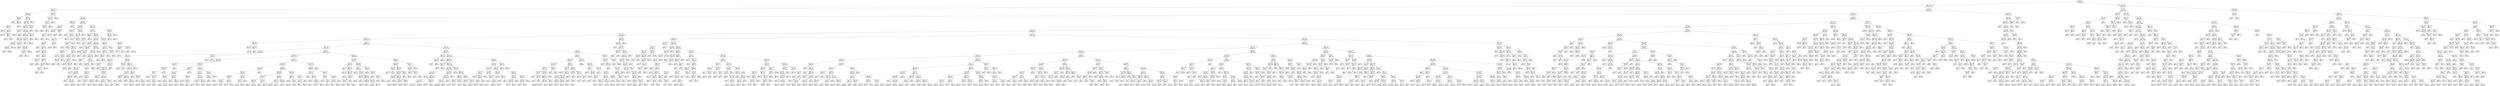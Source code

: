digraph Tree {
node [shape=box] ;
0 [label="X[6] <= 0.098\ngini = 0.5\nsamples = 67836\nvalue = [33954, 33882]"] ;
1 [label="X[4] <= -0.197\ngini = 0.458\nsamples = 48766\nvalue = [31467, 17299]"] ;
0 -> 1 [labeldistance=2.5, labelangle=45, headlabel="True"] ;
2 [label="X[403] <= 0.001\ngini = 0.017\nsamples = 4013\nvalue = [34, 3979]"] ;
1 -> 2 ;
3 [label="X[348] <= -0.001\ngini = 0.008\nsamples = 3981\nvalue = [16, 3965]"] ;
2 -> 3 ;
4 [label="X[532] <= -0.0\ngini = 0.353\nsamples = 35\nvalue = [8, 27]"] ;
3 -> 4 ;
5 [label="gini = 0.0\nsamples = 2\nvalue = [2, 0]"] ;
4 -> 5 ;
6 [label="X[398] <= 0.0\ngini = 0.298\nsamples = 33\nvalue = [6, 27]"] ;
4 -> 6 ;
7 [label="X[354] <= 0.0\ngini = 0.225\nsamples = 31\nvalue = [4, 27]"] ;
6 -> 7 ;
8 [label="gini = 0.0\nsamples = 2\nvalue = [2, 0]"] ;
7 -> 8 ;
9 [label="X[443] <= 0.005\ngini = 0.128\nsamples = 29\nvalue = [2, 27]"] ;
7 -> 9 ;
10 [label="gini = 0.0\nsamples = 25\nvalue = [0, 25]"] ;
9 -> 10 ;
11 [label="X[283] <= 0.004\ngini = 0.5\nsamples = 4\nvalue = [2, 2]"] ;
9 -> 11 ;
12 [label="gini = 0.0\nsamples = 2\nvalue = [2, 0]"] ;
11 -> 12 ;
13 [label="gini = 0.0\nsamples = 2\nvalue = [0, 2]"] ;
11 -> 13 ;
14 [label="gini = 0.0\nsamples = 2\nvalue = [2, 0]"] ;
6 -> 14 ;
15 [label="X[525] <= 0.0\ngini = 0.004\nsamples = 3946\nvalue = [8, 3938]"] ;
3 -> 15 ;
16 [label="X[52] <= 0.693\ngini = 0.004\nsamples = 3945\nvalue = [7, 3938]"] ;
15 -> 16 ;
17 [label="X[31] <= -0.054\ngini = 0.003\nsamples = 3942\nvalue = [6, 3936]"] ;
16 -> 17 ;
18 [label="X[160] <= 0.001\ngini = 0.245\nsamples = 7\nvalue = [1, 6]"] ;
17 -> 18 ;
19 [label="gini = 0.0\nsamples = 1\nvalue = [1, 0]"] ;
18 -> 19 ;
20 [label="gini = 0.0\nsamples = 6\nvalue = [0, 6]"] ;
18 -> 20 ;
21 [label="X[73] <= 0.031\ngini = 0.003\nsamples = 3935\nvalue = [5, 3930]"] ;
17 -> 21 ;
22 [label="X[423] <= 0.001\ngini = 0.002\nsamples = 3925\nvalue = [4, 3921]"] ;
21 -> 22 ;
23 [label="X[190] <= 0.0\ngini = 0.002\nsamples = 3913\nvalue = [3, 3910]"] ;
22 -> 23 ;
24 [label="X[15] <= -0.47\ngini = 0.001\nsamples = 3843\nvalue = [1, 3842]"] ;
23 -> 24 ;
25 [label="X[214] <= -0.0\ngini = 0.041\nsamples = 48\nvalue = [1, 47]"] ;
24 -> 25 ;
26 [label="gini = 0.5\nsamples = 2\nvalue = [1, 1]"] ;
25 -> 26 ;
27 [label="gini = 0.0\nsamples = 46\nvalue = [0, 46]"] ;
25 -> 27 ;
28 [label="gini = 0.0\nsamples = 3795\nvalue = [0, 3795]"] ;
24 -> 28 ;
29 [label="X[118] <= -0.002\ngini = 0.056\nsamples = 70\nvalue = [2, 68]"] ;
23 -> 29 ;
30 [label="gini = 0.5\nsamples = 2\nvalue = [1, 1]"] ;
29 -> 30 ;
31 [label="X[204] <= -0.003\ngini = 0.029\nsamples = 68\nvalue = [1, 67]"] ;
29 -> 31 ;
32 [label="X[310] <= -0.0\ngini = 0.219\nsamples = 8\nvalue = [1, 7]"] ;
31 -> 32 ;
33 [label="gini = 0.5\nsamples = 2\nvalue = [1, 1]"] ;
32 -> 33 ;
34 [label="gini = 0.0\nsamples = 6\nvalue = [0, 6]"] ;
32 -> 34 ;
35 [label="gini = 0.0\nsamples = 60\nvalue = [0, 60]"] ;
31 -> 35 ;
36 [label="X[72] <= -0.554\ngini = 0.153\nsamples = 12\nvalue = [1, 11]"] ;
22 -> 36 ;
37 [label="gini = 0.0\nsamples = 1\nvalue = [1, 0]"] ;
36 -> 37 ;
38 [label="gini = 0.0\nsamples = 11\nvalue = [0, 11]"] ;
36 -> 38 ;
39 [label="X[419] <= -0.0\ngini = 0.18\nsamples = 10\nvalue = [1, 9]"] ;
21 -> 39 ;
40 [label="gini = 0.0\nsamples = 9\nvalue = [0, 9]"] ;
39 -> 40 ;
41 [label="gini = 0.0\nsamples = 1\nvalue = [1, 0]"] ;
39 -> 41 ;
42 [label="X[344] <= 0.0\ngini = 0.444\nsamples = 3\nvalue = [1, 2]"] ;
16 -> 42 ;
43 [label="gini = 0.0\nsamples = 1\nvalue = [1, 0]"] ;
42 -> 43 ;
44 [label="gini = 0.0\nsamples = 2\nvalue = [0, 2]"] ;
42 -> 44 ;
45 [label="gini = 0.0\nsamples = 1\nvalue = [1, 0]"] ;
15 -> 45 ;
46 [label="X[199] <= -0.005\ngini = 0.492\nsamples = 32\nvalue = [18, 14]"] ;
2 -> 46 ;
47 [label="X[273] <= -0.005\ngini = 0.34\nsamples = 23\nvalue = [18, 5]"] ;
46 -> 47 ;
48 [label="X[42] <= 0.01\ngini = 0.5\nsamples = 10\nvalue = [5, 5]"] ;
47 -> 48 ;
49 [label="X[193] <= 0.002\ngini = 0.278\nsamples = 6\nvalue = [1, 5]"] ;
48 -> 49 ;
50 [label="gini = 0.0\nsamples = 5\nvalue = [0, 5]"] ;
49 -> 50 ;
51 [label="gini = 0.0\nsamples = 1\nvalue = [1, 0]"] ;
49 -> 51 ;
52 [label="gini = 0.0\nsamples = 4\nvalue = [4, 0]"] ;
48 -> 52 ;
53 [label="gini = 0.0\nsamples = 13\nvalue = [13, 0]"] ;
47 -> 53 ;
54 [label="gini = 0.0\nsamples = 9\nvalue = [0, 9]"] ;
46 -> 54 ;
55 [label="X[1] <= 0.503\ngini = 0.418\nsamples = 44753\nvalue = [31433, 13320]"] ;
1 -> 55 ;
56 [label="X[243] <= -0.007\ngini = 0.364\nsamples = 41124\nvalue = [31287, 9837]"] ;
55 -> 56 ;
57 [label="X[11] <= -0.027\ngini = 0.323\nsamples = 2643\nvalue = [535, 2108]"] ;
56 -> 57 ;
58 [label="X[731] <= 0.001\ngini = 0.049\nsamples = 238\nvalue = [232, 6]"] ;
57 -> 58 ;
59 [label="X[507] <= 0.027\ngini = 0.033\nsamples = 236\nvalue = [232, 4]"] ;
58 -> 59 ;
60 [label="X[755] <= -0.005\ngini = 0.009\nsamples = 231\nvalue = [230, 1]"] ;
59 -> 60 ;
61 [label="X[722] <= 0.0\ngini = 0.5\nsamples = 2\nvalue = [1, 1]"] ;
60 -> 61 ;
62 [label="gini = 0.0\nsamples = 1\nvalue = [0, 1]"] ;
61 -> 62 ;
63 [label="gini = 0.0\nsamples = 1\nvalue = [1, 0]"] ;
61 -> 63 ;
64 [label="gini = 0.0\nsamples = 229\nvalue = [229, 0]"] ;
60 -> 64 ;
65 [label="X[425] <= 0.002\ngini = 0.48\nsamples = 5\nvalue = [2, 3]"] ;
59 -> 65 ;
66 [label="gini = 0.0\nsamples = 3\nvalue = [0, 3]"] ;
65 -> 66 ;
67 [label="gini = 0.0\nsamples = 2\nvalue = [2, 0]"] ;
65 -> 67 ;
68 [label="gini = 0.0\nsamples = 2\nvalue = [0, 2]"] ;
58 -> 68 ;
69 [label="X[262] <= -0.012\ngini = 0.22\nsamples = 2405\nvalue = [303, 2102]"] ;
57 -> 69 ;
70 [label="X[734] <= 0.0\ngini = 0.401\nsamples = 173\nvalue = [125, 48]"] ;
69 -> 70 ;
71 [label="X[11] <= -0.019\ngini = 0.193\nsamples = 129\nvalue = [115, 14]"] ;
70 -> 71 ;
72 [label="gini = 0.0\nsamples = 3\nvalue = [0, 3]"] ;
71 -> 72 ;
73 [label="X[715] <= 0.0\ngini = 0.159\nsamples = 126\nvalue = [115, 11]"] ;
71 -> 73 ;
74 [label="X[175] <= 0.027\ngini = 0.135\nsamples = 124\nvalue = [115, 9]"] ;
73 -> 74 ;
75 [label="X[10] <= -0.099\ngini = 0.109\nsamples = 121\nvalue = [114, 7]"] ;
74 -> 75 ;
76 [label="gini = 0.0\nsamples = 1\nvalue = [0, 1]"] ;
75 -> 76 ;
77 [label="X[10] <= 0.04\ngini = 0.095\nsamples = 120\nvalue = [114, 6]"] ;
75 -> 77 ;
78 [label="gini = 0.0\nsamples = 92\nvalue = [92, 0]"] ;
77 -> 78 ;
79 [label="X[10] <= 0.04\ngini = 0.337\nsamples = 28\nvalue = [22, 6]"] ;
77 -> 79 ;
80 [label="gini = 0.0\nsamples = 2\nvalue = [0, 2]"] ;
79 -> 80 ;
81 [label="X[776] <= -0.0\ngini = 0.26\nsamples = 26\nvalue = [22, 4]"] ;
79 -> 81 ;
82 [label="X[89] <= 0.009\ngini = 0.444\nsamples = 3\nvalue = [1, 2]"] ;
81 -> 82 ;
83 [label="gini = 0.5\nsamples = 2\nvalue = [1, 1]"] ;
82 -> 83 ;
84 [label="gini = 0.0\nsamples = 1\nvalue = [0, 1]"] ;
82 -> 84 ;
85 [label="X[286] <= 0.007\ngini = 0.159\nsamples = 23\nvalue = [21, 2]"] ;
81 -> 85 ;
86 [label="X[457] <= -0.0\ngini = 0.087\nsamples = 22\nvalue = [21, 1]"] ;
85 -> 86 ;
87 [label="X[293] <= 0.002\ngini = 0.5\nsamples = 2\nvalue = [1, 1]"] ;
86 -> 87 ;
88 [label="gini = 0.0\nsamples = 1\nvalue = [1, 0]"] ;
87 -> 88 ;
89 [label="gini = 0.0\nsamples = 1\nvalue = [0, 1]"] ;
87 -> 89 ;
90 [label="gini = 0.0\nsamples = 20\nvalue = [20, 0]"] ;
86 -> 90 ;
91 [label="gini = 0.0\nsamples = 1\nvalue = [0, 1]"] ;
85 -> 91 ;
92 [label="X[50] <= 0.273\ngini = 0.444\nsamples = 3\nvalue = [1, 2]"] ;
74 -> 92 ;
93 [label="gini = 0.0\nsamples = 2\nvalue = [0, 2]"] ;
92 -> 93 ;
94 [label="gini = 0.0\nsamples = 1\nvalue = [1, 0]"] ;
92 -> 94 ;
95 [label="gini = 0.0\nsamples = 2\nvalue = [0, 2]"] ;
73 -> 95 ;
96 [label="X[100] <= 0.007\ngini = 0.351\nsamples = 44\nvalue = [10, 34]"] ;
70 -> 96 ;
97 [label="X[91] <= 0.005\ngini = 0.188\nsamples = 38\nvalue = [4, 34]"] ;
96 -> 97 ;
98 [label="gini = 0.0\nsamples = 27\nvalue = [0, 27]"] ;
97 -> 98 ;
99 [label="X[52] <= 0.003\ngini = 0.463\nsamples = 11\nvalue = [4, 7]"] ;
97 -> 99 ;
100 [label="X[272] <= -0.001\ngini = 0.32\nsamples = 5\nvalue = [4, 1]"] ;
99 -> 100 ;
101 [label="gini = 0.0\nsamples = 4\nvalue = [4, 0]"] ;
100 -> 101 ;
102 [label="gini = 0.0\nsamples = 1\nvalue = [0, 1]"] ;
100 -> 102 ;
103 [label="gini = 0.0\nsamples = 6\nvalue = [0, 6]"] ;
99 -> 103 ;
104 [label="gini = 0.0\nsamples = 6\nvalue = [6, 0]"] ;
96 -> 104 ;
105 [label="X[262] <= 0.123\ngini = 0.147\nsamples = 2232\nvalue = [178, 2054]"] ;
69 -> 105 ;
106 [label="X[147] <= -0.087\ngini = 0.112\nsamples = 2177\nvalue = [130, 2047]"] ;
105 -> 106 ;
107 [label="X[232] <= -0.22\ngini = 0.111\nsamples = 34\nvalue = [32, 2]"] ;
106 -> 107 ;
108 [label="X[735] <= -0.0\ngini = 0.444\nsamples = 3\nvalue = [1, 2]"] ;
107 -> 108 ;
109 [label="gini = 0.0\nsamples = 2\nvalue = [0, 2]"] ;
108 -> 109 ;
110 [label="gini = 0.0\nsamples = 1\nvalue = [1, 0]"] ;
108 -> 110 ;
111 [label="gini = 0.0\nsamples = 31\nvalue = [31, 0]"] ;
107 -> 111 ;
112 [label="X[538] <= 0.0\ngini = 0.087\nsamples = 2143\nvalue = [98, 2045]"] ;
106 -> 112 ;
113 [label="X[221] <= -0.07\ngini = 0.045\nsamples = 2044\nvalue = [47, 1997]"] ;
112 -> 113 ;
114 [label="X[23] <= 0.071\ngini = 0.493\nsamples = 50\nvalue = [22, 28]"] ;
113 -> 114 ;
115 [label="X[536] <= 0.0\ngini = 0.388\nsamples = 38\nvalue = [10, 28]"] ;
114 -> 115 ;
116 [label="X[334] <= 0.011\ngini = 0.153\nsamples = 24\nvalue = [2, 22]"] ;
115 -> 116 ;
117 [label="gini = 0.0\nsamples = 19\nvalue = [0, 19]"] ;
116 -> 117 ;
118 [label="X[481] <= 0.0\ngini = 0.48\nsamples = 5\nvalue = [2, 3]"] ;
116 -> 118 ;
119 [label="X[765] <= -0.0\ngini = 0.444\nsamples = 3\nvalue = [2, 1]"] ;
118 -> 119 ;
120 [label="gini = 0.5\nsamples = 2\nvalue = [1, 1]"] ;
119 -> 120 ;
121 [label="gini = 0.0\nsamples = 1\nvalue = [1, 0]"] ;
119 -> 121 ;
122 [label="gini = 0.0\nsamples = 2\nvalue = [0, 2]"] ;
118 -> 122 ;
123 [label="X[223] <= 0.03\ngini = 0.49\nsamples = 14\nvalue = [8, 6]"] ;
115 -> 123 ;
124 [label="X[9] <= 0.027\ngini = 0.48\nsamples = 10\nvalue = [4, 6]"] ;
123 -> 124 ;
125 [label="X[341] <= -0.002\ngini = 0.5\nsamples = 8\nvalue = [4, 4]"] ;
124 -> 125 ;
126 [label="gini = 0.0\nsamples = 2\nvalue = [2, 0]"] ;
125 -> 126 ;
127 [label="X[74] <= -0.009\ngini = 0.444\nsamples = 6\nvalue = [2, 4]"] ;
125 -> 127 ;
128 [label="gini = 0.0\nsamples = 2\nvalue = [0, 2]"] ;
127 -> 128 ;
129 [label="gini = 0.5\nsamples = 4\nvalue = [2, 2]"] ;
127 -> 129 ;
130 [label="gini = 0.0\nsamples = 2\nvalue = [0, 2]"] ;
124 -> 130 ;
131 [label="gini = 0.0\nsamples = 4\nvalue = [4, 0]"] ;
123 -> 131 ;
132 [label="gini = 0.0\nsamples = 12\nvalue = [12, 0]"] ;
114 -> 132 ;
133 [label="X[179] <= -0.094\ngini = 0.025\nsamples = 1994\nvalue = [25, 1969]"] ;
113 -> 133 ;
134 [label="X[437] <= 0.002\ngini = 0.444\nsamples = 9\nvalue = [6, 3]"] ;
133 -> 134 ;
135 [label="gini = 0.0\nsamples = 5\nvalue = [5, 0]"] ;
134 -> 135 ;
136 [label="X[264] <= -0.02\ngini = 0.375\nsamples = 4\nvalue = [1, 3]"] ;
134 -> 136 ;
137 [label="gini = 0.0\nsamples = 1\nvalue = [1, 0]"] ;
136 -> 137 ;
138 [label="gini = 0.0\nsamples = 3\nvalue = [0, 3]"] ;
136 -> 138 ;
139 [label="X[206] <= 0.111\ngini = 0.019\nsamples = 1985\nvalue = [19, 1966]"] ;
133 -> 139 ;
140 [label="X[246] <= 0.13\ngini = 0.016\nsamples = 1982\nvalue = [16, 1966]"] ;
139 -> 140 ;
141 [label="X[534] <= -0.007\ngini = 0.014\nsamples = 1980\nvalue = [14, 1966]"] ;
140 -> 141 ;
142 [label="X[270] <= 0.02\ngini = 0.5\nsamples = 6\nvalue = [3, 3]"] ;
141 -> 142 ;
143 [label="gini = 0.0\nsamples = 3\nvalue = [3, 0]"] ;
142 -> 143 ;
144 [label="gini = 0.0\nsamples = 3\nvalue = [0, 3]"] ;
142 -> 144 ;
145 [label="X[288] <= 0.029\ngini = 0.011\nsamples = 1974\nvalue = [11, 1963]"] ;
141 -> 145 ;
146 [label="X[346] <= 0.109\ngini = 0.01\nsamples = 1973\nvalue = [10, 1963]"] ;
145 -> 146 ;
147 [label="X[263] <= -0.053\ngini = 0.009\nsamples = 1972\nvalue = [9, 1963]"] ;
146 -> 147 ;
148 [label="gini = 0.0\nsamples = 1\nvalue = [1, 0]"] ;
147 -> 148 ;
149 [label="X[3] <= 0.356\ngini = 0.008\nsamples = 1971\nvalue = [8, 1963]"] ;
147 -> 149 ;
150 [label="X[121] <= -0.082\ngini = 0.007\nsamples = 1970\nvalue = [7, 1963]"] ;
149 -> 150 ;
151 [label="gini = 0.0\nsamples = 1\nvalue = [1, 0]"] ;
150 -> 151 ;
152 [label="X[101] <= -0.154\ngini = 0.006\nsamples = 1969\nvalue = [6, 1963]"] ;
150 -> 152 ;
153 [label="gini = 0.0\nsamples = 1\nvalue = [1, 0]"] ;
152 -> 153 ;
154 [label="gini = 0.005\nsamples = 1968\nvalue = [5, 1963]"] ;
152 -> 154 ;
155 [label="gini = 0.0\nsamples = 1\nvalue = [1, 0]"] ;
149 -> 155 ;
156 [label="gini = 0.0\nsamples = 1\nvalue = [1, 0]"] ;
146 -> 156 ;
157 [label="gini = 0.0\nsamples = 1\nvalue = [1, 0]"] ;
145 -> 157 ;
158 [label="gini = 0.0\nsamples = 2\nvalue = [2, 0]"] ;
140 -> 158 ;
159 [label="gini = 0.0\nsamples = 3\nvalue = [3, 0]"] ;
139 -> 159 ;
160 [label="X[370] <= -0.001\ngini = 0.5\nsamples = 99\nvalue = [51, 48]"] ;
112 -> 160 ;
161 [label="X[208] <= 0.014\ngini = 0.332\nsamples = 57\nvalue = [45, 12]"] ;
160 -> 161 ;
162 [label="X[147] <= -0.007\ngini = 0.5\nsamples = 24\nvalue = [12, 12]"] ;
161 -> 162 ;
163 [label="X[614] <= -0.0\ngini = 0.337\nsamples = 14\nvalue = [11, 3]"] ;
162 -> 163 ;
164 [label="X[159] <= -0.026\ngini = 0.375\nsamples = 4\nvalue = [1, 3]"] ;
163 -> 164 ;
165 [label="gini = 0.0\nsamples = 1\nvalue = [1, 0]"] ;
164 -> 165 ;
166 [label="gini = 0.0\nsamples = 3\nvalue = [0, 3]"] ;
164 -> 166 ;
167 [label="gini = 0.0\nsamples = 10\nvalue = [10, 0]"] ;
163 -> 167 ;
168 [label="X[150] <= -0.001\ngini = 0.18\nsamples = 10\nvalue = [1, 9]"] ;
162 -> 168 ;
169 [label="gini = 0.0\nsamples = 1\nvalue = [1, 0]"] ;
168 -> 169 ;
170 [label="gini = 0.0\nsamples = 9\nvalue = [0, 9]"] ;
168 -> 170 ;
171 [label="gini = 0.0\nsamples = 33\nvalue = [33, 0]"] ;
161 -> 171 ;
172 [label="X[308] <= -0.001\ngini = 0.245\nsamples = 42\nvalue = [6, 36]"] ;
160 -> 172 ;
173 [label="X[529] <= -0.0\ngini = 0.408\nsamples = 7\nvalue = [5, 2]"] ;
172 -> 173 ;
174 [label="gini = 0.0\nsamples = 2\nvalue = [0, 2]"] ;
173 -> 174 ;
175 [label="gini = 0.0\nsamples = 5\nvalue = [5, 0]"] ;
173 -> 175 ;
176 [label="X[1079] <= -0.104\ngini = 0.056\nsamples = 35\nvalue = [1, 34]"] ;
172 -> 176 ;
177 [label="gini = 0.0\nsamples = 1\nvalue = [1, 0]"] ;
176 -> 177 ;
178 [label="gini = 0.0\nsamples = 34\nvalue = [0, 34]"] ;
176 -> 178 ;
179 [label="X[470] <= 0.002\ngini = 0.222\nsamples = 55\nvalue = [48, 7]"] ;
105 -> 179 ;
180 [label="X[32] <= -0.051\ngini = 0.04\nsamples = 49\nvalue = [48, 1]"] ;
179 -> 180 ;
181 [label="gini = 0.0\nsamples = 1\nvalue = [0, 1]"] ;
180 -> 181 ;
182 [label="gini = 0.0\nsamples = 48\nvalue = [48, 0]"] ;
180 -> 182 ;
183 [label="gini = 0.0\nsamples = 6\nvalue = [0, 6]"] ;
179 -> 183 ;
184 [label="X[12] <= 0.313\ngini = 0.321\nsamples = 38481\nvalue = [30752, 7729]"] ;
56 -> 184 ;
185 [label="X[274] <= 0.001\ngini = 0.287\nsamples = 36771\nvalue = [30384, 6387]"] ;
184 -> 185 ;
186 [label="X[2] <= 0.719\ngini = 0.265\nsamples = 35906\nvalue = [30253, 5653]"] ;
185 -> 186 ;
187 [label="X[21] <= 0.008\ngini = 0.244\nsamples = 34114\nvalue = [29269, 4845]"] ;
186 -> 187 ;
188 [label="X[118] <= 0.178\ngini = 0.168\nsamples = 19158\nvalue = [17389, 1769]"] ;
187 -> 188 ;
189 [label="X[197] <= -0.033\ngini = 0.16\nsamples = 19003\nvalue = [17334, 1669]"] ;
188 -> 189 ;
190 [label="X[208] <= -0.128\ngini = 0.222\nsamples = 55\nvalue = [7, 48]"] ;
189 -> 190 ;
191 [label="gini = 0.0\nsamples = 6\nvalue = [6, 0]"] ;
190 -> 191 ;
192 [label="X[745] <= 0.001\ngini = 0.04\nsamples = 49\nvalue = [1, 48]"] ;
190 -> 192 ;
193 [label="gini = 0.0\nsamples = 48\nvalue = [0, 48]"] ;
192 -> 193 ;
194 [label="gini = 0.0\nsamples = 1\nvalue = [1, 0]"] ;
192 -> 194 ;
195 [label="X[9] <= -0.29\ngini = 0.156\nsamples = 18948\nvalue = [17327, 1621]"] ;
189 -> 195 ;
196 [label="X[773] <= -0.0\ngini = 0.291\nsamples = 2557\nvalue = [2106, 451]"] ;
195 -> 196 ;
197 [label="X[398] <= 0.0\ngini = 0.168\nsamples = 963\nvalue = [874, 89]"] ;
196 -> 197 ;
198 [label="X[370] <= 0.0\ngini = 0.162\nsamples = 958\nvalue = [873, 85]"] ;
197 -> 198 ;
199 [label="X[24] <= -0.093\ngini = 0.117\nsamples = 721\nvalue = [676, 45]"] ;
198 -> 199 ;
200 [label="X[43] <= -0.086\ngini = 0.444\nsamples = 6\nvalue = [2, 4]"] ;
199 -> 200 ;
201 [label="gini = 0.0\nsamples = 2\nvalue = [2, 0]"] ;
200 -> 201 ;
202 [label="gini = 0.0\nsamples = 4\nvalue = [0, 4]"] ;
200 -> 202 ;
203 [label="X[532] <= 0.001\ngini = 0.108\nsamples = 715\nvalue = [674, 41]"] ;
199 -> 203 ;
204 [label="X[66] <= -0.162\ngini = 0.103\nsamples = 713\nvalue = [674, 39]"] ;
203 -> 204 ;
205 [label="X[434] <= 0.0\ngini = 0.486\nsamples = 12\nvalue = [7, 5]"] ;
204 -> 205 ;
206 [label="gini = 0.0\nsamples = 5\nvalue = [5, 0]"] ;
205 -> 206 ;
207 [label="X[422] <= 0.0\ngini = 0.408\nsamples = 7\nvalue = [2, 5]"] ;
205 -> 207 ;
208 [label="gini = 0.0\nsamples = 4\nvalue = [0, 4]"] ;
207 -> 208 ;
209 [label="X[175] <= -0.004\ngini = 0.444\nsamples = 3\nvalue = [2, 1]"] ;
207 -> 209 ;
210 [label="gini = 0.0\nsamples = 1\nvalue = [1, 0]"] ;
209 -> 210 ;
211 [label="gini = 0.5\nsamples = 2\nvalue = [1, 1]"] ;
209 -> 211 ;
212 [label="X[769] <= -0.0\ngini = 0.092\nsamples = 701\nvalue = [667, 34]"] ;
204 -> 212 ;
213 [label="X[315] <= 0.0\ngini = 0.367\nsamples = 33\nvalue = [25, 8]"] ;
212 -> 213 ;
214 [label="X[348] <= 0.0\ngini = 0.444\nsamples = 24\nvalue = [16, 8]"] ;
213 -> 214 ;
215 [label="gini = 0.375\nsamples = 20\nvalue = [15, 5]"] ;
214 -> 215 ;
216 [label="gini = 0.375\nsamples = 4\nvalue = [1, 3]"] ;
214 -> 216 ;
217 [label="gini = 0.0\nsamples = 9\nvalue = [9, 0]"] ;
213 -> 217 ;
218 [label="X[58] <= 0.157\ngini = 0.075\nsamples = 668\nvalue = [642, 26]"] ;
212 -> 218 ;
219 [label="X[55] <= 0.772\ngini = 0.07\nsamples = 665\nvalue = [641, 24]"] ;
218 -> 219 ;
220 [label="gini = 0.067\nsamples = 664\nvalue = [641, 23]"] ;
219 -> 220 ;
221 [label="gini = 0.0\nsamples = 1\nvalue = [0, 1]"] ;
219 -> 221 ;
222 [label="X[262] <= -0.001\ngini = 0.444\nsamples = 3\nvalue = [1, 2]"] ;
218 -> 222 ;
223 [label="gini = 0.0\nsamples = 1\nvalue = [1, 0]"] ;
222 -> 223 ;
224 [label="gini = 0.0\nsamples = 2\nvalue = [0, 2]"] ;
222 -> 224 ;
225 [label="gini = 0.0\nsamples = 2\nvalue = [0, 2]"] ;
203 -> 225 ;
226 [label="X[82] <= -0.042\ngini = 0.281\nsamples = 237\nvalue = [197, 40]"] ;
198 -> 226 ;
227 [label="X[1069] <= -0.0\ngini = 0.444\nsamples = 6\nvalue = [2, 4]"] ;
226 -> 227 ;
228 [label="gini = 0.0\nsamples = 2\nvalue = [2, 0]"] ;
227 -> 228 ;
229 [label="gini = 0.0\nsamples = 4\nvalue = [0, 4]"] ;
227 -> 229 ;
230 [label="X[356] <= 0.0\ngini = 0.263\nsamples = 231\nvalue = [195, 36]"] ;
226 -> 230 ;
231 [label="X[238] <= 0.0\ngini = 0.248\nsamples = 228\nvalue = [195, 33]"] ;
230 -> 231 ;
232 [label="X[481] <= -0.0\ngini = 0.157\nsamples = 151\nvalue = [138, 13]"] ;
231 -> 232 ;
233 [label="X[198] <= 0.004\ngini = 0.48\nsamples = 5\nvalue = [2, 3]"] ;
232 -> 233 ;
234 [label="gini = 0.0\nsamples = 3\nvalue = [0, 3]"] ;
233 -> 234 ;
235 [label="gini = 0.0\nsamples = 2\nvalue = [2, 0]"] ;
233 -> 235 ;
236 [label="X[435] <= -0.0\ngini = 0.128\nsamples = 146\nvalue = [136, 10]"] ;
232 -> 236 ;
237 [label="gini = 0.0\nsamples = 1\nvalue = [0, 1]"] ;
236 -> 237 ;
238 [label="X[261] <= -0.0\ngini = 0.116\nsamples = 145\nvalue = [136, 9]"] ;
236 -> 238 ;
239 [label="gini = 0.0\nsamples = 1\nvalue = [0, 1]"] ;
238 -> 239 ;
240 [label="gini = 0.105\nsamples = 144\nvalue = [136, 8]"] ;
238 -> 240 ;
241 [label="X[238] <= 0.0\ngini = 0.385\nsamples = 77\nvalue = [57, 20]"] ;
231 -> 241 ;
242 [label="gini = 0.0\nsamples = 4\nvalue = [0, 4]"] ;
241 -> 242 ;
243 [label="X[619] <= -0.0\ngini = 0.342\nsamples = 73\nvalue = [57, 16]"] ;
241 -> 243 ;
244 [label="gini = 0.0\nsamples = 2\nvalue = [0, 2]"] ;
243 -> 244 ;
245 [label="X[608] <= 0.0\ngini = 0.317\nsamples = 71\nvalue = [57, 14]"] ;
243 -> 245 ;
246 [label="gini = 0.287\nsamples = 69\nvalue = [57, 12]"] ;
245 -> 246 ;
247 [label="gini = 0.0\nsamples = 2\nvalue = [0, 2]"] ;
245 -> 247 ;
248 [label="gini = 0.0\nsamples = 3\nvalue = [0, 3]"] ;
230 -> 248 ;
249 [label="X[474] <= -0.007\ngini = 0.32\nsamples = 5\nvalue = [1, 4]"] ;
197 -> 249 ;
250 [label="gini = 0.0\nsamples = 1\nvalue = [1, 0]"] ;
249 -> 250 ;
251 [label="gini = 0.0\nsamples = 4\nvalue = [0, 4]"] ;
249 -> 251 ;
252 [label="X[53] <= 0.011\ngini = 0.351\nsamples = 1594\nvalue = [1232, 362]"] ;
196 -> 252 ;
253 [label="X[162] <= -0.004\ngini = 0.318\nsamples = 1390\nvalue = [1114, 276]"] ;
252 -> 253 ;
254 [label="X[349] <= -0.001\ngini = 0.21\nsamples = 419\nvalue = [369, 50]"] ;
253 -> 254 ;
255 [label="X[441] <= 0.001\ngini = 0.486\nsamples = 12\nvalue = [5, 7]"] ;
254 -> 255 ;
256 [label="X[392] <= 0.001\ngini = 0.346\nsamples = 9\nvalue = [2, 7]"] ;
255 -> 256 ;
257 [label="X[393] <= -0.0\ngini = 0.5\nsamples = 4\nvalue = [2, 2]"] ;
256 -> 257 ;
258 [label="gini = 0.0\nsamples = 1\nvalue = [0, 1]"] ;
257 -> 258 ;
259 [label="X[316] <= 0.001\ngini = 0.444\nsamples = 3\nvalue = [2, 1]"] ;
257 -> 259 ;
260 [label="gini = 0.0\nsamples = 1\nvalue = [1, 0]"] ;
259 -> 260 ;
261 [label="X[490] <= 0.0\ngini = 0.5\nsamples = 2\nvalue = [1, 1]"] ;
259 -> 261 ;
262 [label="gini = 0.0\nsamples = 1\nvalue = [0, 1]"] ;
261 -> 262 ;
263 [label="gini = 0.0\nsamples = 1\nvalue = [1, 0]"] ;
261 -> 263 ;
264 [label="gini = 0.0\nsamples = 5\nvalue = [0, 5]"] ;
256 -> 264 ;
265 [label="gini = 0.0\nsamples = 3\nvalue = [3, 0]"] ;
255 -> 265 ;
266 [label="X[309] <= -0.002\ngini = 0.189\nsamples = 407\nvalue = [364, 43]"] ;
254 -> 266 ;
267 [label="X[6] <= -0.089\ngini = 0.362\nsamples = 59\nvalue = [45, 14]"] ;
266 -> 267 ;
268 [label="X[775] <= -0.0\ngini = 0.298\nsamples = 55\nvalue = [45, 10]"] ;
267 -> 268 ;
269 [label="X[527] <= -0.0\ngini = 0.375\nsamples = 4\nvalue = [1, 3]"] ;
268 -> 269 ;
270 [label="gini = 0.0\nsamples = 3\nvalue = [0, 3]"] ;
269 -> 270 ;
271 [label="gini = 0.0\nsamples = 1\nvalue = [1, 0]"] ;
269 -> 271 ;
272 [label="X[222] <= -0.003\ngini = 0.237\nsamples = 51\nvalue = [44, 7]"] ;
268 -> 272 ;
273 [label="X[424] <= 0.001\ngini = 0.5\nsamples = 6\nvalue = [3, 3]"] ;
272 -> 273 ;
274 [label="gini = 0.0\nsamples = 3\nvalue = [3, 0]"] ;
273 -> 274 ;
275 [label="gini = 0.0\nsamples = 3\nvalue = [0, 3]"] ;
273 -> 275 ;
276 [label="X[416] <= -0.0\ngini = 0.162\nsamples = 45\nvalue = [41, 4]"] ;
272 -> 276 ;
277 [label="gini = 0.32\nsamples = 20\nvalue = [16, 4]"] ;
276 -> 277 ;
278 [label="gini = 0.0\nsamples = 25\nvalue = [25, 0]"] ;
276 -> 278 ;
279 [label="gini = 0.0\nsamples = 4\nvalue = [0, 4]"] ;
267 -> 279 ;
280 [label="X[374] <= 0.0\ngini = 0.153\nsamples = 348\nvalue = [319, 29]"] ;
266 -> 280 ;
281 [label="X[729] <= -0.0\ngini = 0.13\nsamples = 330\nvalue = [307, 23]"] ;
280 -> 281 ;
282 [label="X[303] <= 0.0\ngini = 0.48\nsamples = 5\nvalue = [2, 3]"] ;
281 -> 282 ;
283 [label="gini = 0.0\nsamples = 2\nvalue = [0, 2]"] ;
282 -> 283 ;
284 [label="X[618] <= -0.0\ngini = 0.444\nsamples = 3\nvalue = [2, 1]"] ;
282 -> 284 ;
285 [label="gini = 0.0\nsamples = 1\nvalue = [0, 1]"] ;
284 -> 285 ;
286 [label="gini = 0.0\nsamples = 2\nvalue = [2, 0]"] ;
284 -> 286 ;
287 [label="X[719] <= -0.0\ngini = 0.116\nsamples = 325\nvalue = [305, 20]"] ;
281 -> 287 ;
288 [label="X[635] <= -0.0\ngini = 0.444\nsamples = 3\nvalue = [1, 2]"] ;
287 -> 288 ;
289 [label="gini = 0.0\nsamples = 1\nvalue = [1, 0]"] ;
288 -> 289 ;
290 [label="gini = 0.0\nsamples = 2\nvalue = [0, 2]"] ;
288 -> 290 ;
291 [label="X[419] <= -0.0\ngini = 0.106\nsamples = 322\nvalue = [304, 18]"] ;
287 -> 291 ;
292 [label="gini = 0.444\nsamples = 3\nvalue = [1, 2]"] ;
291 -> 292 ;
293 [label="gini = 0.095\nsamples = 319\nvalue = [303, 16]"] ;
291 -> 293 ;
294 [label="X[254] <= 0.0\ngini = 0.444\nsamples = 18\nvalue = [12, 6]"] ;
280 -> 294 ;
295 [label="X[732] <= -0.0\ngini = 0.375\nsamples = 8\nvalue = [2, 6]"] ;
294 -> 295 ;
296 [label="gini = 0.0\nsamples = 2\nvalue = [2, 0]"] ;
295 -> 296 ;
297 [label="gini = 0.0\nsamples = 6\nvalue = [0, 6]"] ;
295 -> 297 ;
298 [label="gini = 0.0\nsamples = 10\nvalue = [10, 0]"] ;
294 -> 298 ;
299 [label="X[164] <= 0.001\ngini = 0.357\nsamples = 971\nvalue = [745, 226]"] ;
253 -> 299 ;
300 [label="X[115] <= -0.011\ngini = 0.383\nsamples = 799\nvalue = [593, 206]"] ;
299 -> 300 ;
301 [label="X[718] <= 0.0\ngini = 0.482\nsamples = 99\nvalue = [59, 40]"] ;
300 -> 301 ;
302 [label="X[621] <= 0.0\ngini = 0.467\nsamples = 94\nvalue = [59, 35]"] ;
301 -> 302 ;
303 [label="X[12] <= -0.096\ngini = 0.442\nsamples = 85\nvalue = [57, 28]"] ;
302 -> 303 ;
304 [label="X[1074] <= 0.0\ngini = 0.499\nsamples = 44\nvalue = [23, 21]"] ;
303 -> 304 ;
305 [label="gini = 0.478\nsamples = 38\nvalue = [23, 15]"] ;
304 -> 305 ;
306 [label="gini = 0.0\nsamples = 6\nvalue = [0, 6]"] ;
304 -> 306 ;
307 [label="X[180] <= -0.0\ngini = 0.283\nsamples = 41\nvalue = [34, 7]"] ;
303 -> 307 ;
308 [label="gini = 0.49\nsamples = 14\nvalue = [8, 6]"] ;
307 -> 308 ;
309 [label="gini = 0.071\nsamples = 27\nvalue = [26, 1]"] ;
307 -> 309 ;
310 [label="X[749] <= 0.0\ngini = 0.346\nsamples = 9\nvalue = [2, 7]"] ;
302 -> 310 ;
311 [label="X[354] <= -0.0\ngini = 0.219\nsamples = 8\nvalue = [1, 7]"] ;
310 -> 311 ;
312 [label="gini = 0.0\nsamples = 5\nvalue = [0, 5]"] ;
311 -> 312 ;
313 [label="gini = 0.444\nsamples = 3\nvalue = [1, 2]"] ;
311 -> 313 ;
314 [label="gini = 0.0\nsamples = 1\nvalue = [1, 0]"] ;
310 -> 314 ;
315 [label="gini = 0.0\nsamples = 5\nvalue = [0, 5]"] ;
301 -> 315 ;
316 [label="X[115] <= 0.016\ngini = 0.362\nsamples = 700\nvalue = [534, 166]"] ;
300 -> 316 ;
317 [label="X[320] <= -0.0\ngini = 0.352\nsamples = 681\nvalue = [526, 155]"] ;
316 -> 317 ;
318 [label="X[144] <= 0.019\ngini = 0.412\nsamples = 303\nvalue = [215, 88]"] ;
317 -> 318 ;
319 [label="X[626] <= -0.0\ngini = 0.393\nsamples = 283\nvalue = [207, 76]"] ;
318 -> 319 ;
320 [label="gini = 0.0\nsamples = 3\nvalue = [0, 3]"] ;
319 -> 320 ;
321 [label="gini = 0.385\nsamples = 280\nvalue = [207, 73]"] ;
319 -> 321 ;
322 [label="X[202] <= 0.008\ngini = 0.48\nsamples = 20\nvalue = [8, 12]"] ;
318 -> 322 ;
323 [label="gini = 0.0\nsamples = 9\nvalue = [0, 9]"] ;
322 -> 323 ;
324 [label="gini = 0.397\nsamples = 11\nvalue = [8, 3]"] ;
322 -> 324 ;
325 [label="X[82] <= -0.0\ngini = 0.292\nsamples = 378\nvalue = [311, 67]"] ;
317 -> 325 ;
326 [label="X[610] <= -0.0\ngini = 0.2\nsamples = 160\nvalue = [142, 18]"] ;
325 -> 326 ;
327 [label="gini = 0.494\nsamples = 9\nvalue = [5, 4]"] ;
326 -> 327 ;
328 [label="gini = 0.168\nsamples = 151\nvalue = [137, 14]"] ;
326 -> 328 ;
329 [label="X[448] <= -0.0\ngini = 0.348\nsamples = 218\nvalue = [169, 49]"] ;
325 -> 329 ;
330 [label="gini = 0.245\nsamples = 77\nvalue = [66, 11]"] ;
329 -> 330 ;
331 [label="gini = 0.394\nsamples = 141\nvalue = [103, 38]"] ;
329 -> 331 ;
332 [label="X[605] <= -0.0\ngini = 0.488\nsamples = 19\nvalue = [8, 11]"] ;
316 -> 332 ;
333 [label="X[330] <= 0.0\ngini = 0.463\nsamples = 11\nvalue = [7, 4]"] ;
332 -> 333 ;
334 [label="gini = 0.0\nsamples = 6\nvalue = [6, 0]"] ;
333 -> 334 ;
335 [label="X[324] <= -0.0\ngini = 0.32\nsamples = 5\nvalue = [1, 4]"] ;
333 -> 335 ;
336 [label="gini = 0.0\nsamples = 1\nvalue = [1, 0]"] ;
335 -> 336 ;
337 [label="gini = 0.0\nsamples = 4\nvalue = [0, 4]"] ;
335 -> 337 ;
338 [label="X[530] <= -0.0\ngini = 0.219\nsamples = 8\nvalue = [1, 7]"] ;
332 -> 338 ;
339 [label="X[398] <= 0.0\ngini = 0.5\nsamples = 2\nvalue = [1, 1]"] ;
338 -> 339 ;
340 [label="gini = 0.0\nsamples = 1\nvalue = [0, 1]"] ;
339 -> 340 ;
341 [label="gini = 0.0\nsamples = 1\nvalue = [1, 0]"] ;
339 -> 341 ;
342 [label="gini = 0.0\nsamples = 6\nvalue = [0, 6]"] ;
338 -> 342 ;
343 [label="X[78] <= 0.002\ngini = 0.206\nsamples = 172\nvalue = [152, 20]"] ;
299 -> 343 ;
344 [label="X[732] <= 0.0\ngini = 0.189\nsamples = 170\nvalue = [152, 18]"] ;
343 -> 344 ;
345 [label="X[147] <= -0.016\ngini = 0.145\nsamples = 153\nvalue = [141, 12]"] ;
344 -> 345 ;
346 [label="gini = 0.0\nsamples = 1\nvalue = [0, 1]"] ;
345 -> 346 ;
347 [label="X[318] <= -0.0\ngini = 0.134\nsamples = 152\nvalue = [141, 11]"] ;
345 -> 347 ;
348 [label="gini = 0.0\nsamples = 1\nvalue = [0, 1]"] ;
347 -> 348 ;
349 [label="X[1092] <= 0.0\ngini = 0.124\nsamples = 151\nvalue = [141, 10]"] ;
347 -> 349 ;
350 [label="gini = 0.053\nsamples = 110\nvalue = [107, 3]"] ;
349 -> 350 ;
351 [label="gini = 0.283\nsamples = 41\nvalue = [34, 7]"] ;
349 -> 351 ;
352 [label="X[1079] <= -0.0\ngini = 0.457\nsamples = 17\nvalue = [11, 6]"] ;
344 -> 352 ;
353 [label="X[638] <= 0.0\ngini = 0.198\nsamples = 9\nvalue = [8, 1]"] ;
352 -> 353 ;
354 [label="gini = 0.0\nsamples = 7\nvalue = [7, 0]"] ;
353 -> 354 ;
355 [label="X[413] <= -0.0\ngini = 0.5\nsamples = 2\nvalue = [1, 1]"] ;
353 -> 355 ;
356 [label="gini = 0.0\nsamples = 1\nvalue = [0, 1]"] ;
355 -> 356 ;
357 [label="gini = 0.0\nsamples = 1\nvalue = [1, 0]"] ;
355 -> 357 ;
358 [label="X[111] <= -0.005\ngini = 0.469\nsamples = 8\nvalue = [3, 5]"] ;
352 -> 358 ;
359 [label="X[772] <= 0.0\ngini = 0.375\nsamples = 4\nvalue = [3, 1]"] ;
358 -> 359 ;
360 [label="gini = 0.0\nsamples = 2\nvalue = [2, 0]"] ;
359 -> 360 ;
361 [label="gini = 0.5\nsamples = 2\nvalue = [1, 1]"] ;
359 -> 361 ;
362 [label="gini = 0.0\nsamples = 4\nvalue = [0, 4]"] ;
358 -> 362 ;
363 [label="gini = 0.0\nsamples = 2\nvalue = [0, 2]"] ;
343 -> 363 ;
364 [label="X[127] <= 0.0\ngini = 0.488\nsamples = 204\nvalue = [118, 86]"] ;
252 -> 364 ;
365 [label="X[37] <= -0.014\ngini = 0.494\nsamples = 121\nvalue = [54, 67]"] ;
364 -> 365 ;
366 [label="X[540] <= 0.0\ngini = 0.227\nsamples = 23\nvalue = [3, 20]"] ;
365 -> 366 ;
367 [label="gini = 0.0\nsamples = 1\nvalue = [1, 0]"] ;
366 -> 367 ;
368 [label="X[637] <= 0.0\ngini = 0.165\nsamples = 22\nvalue = [2, 20]"] ;
366 -> 368 ;
369 [label="gini = 0.0\nsamples = 16\nvalue = [0, 16]"] ;
368 -> 369 ;
370 [label="X[345] <= 0.002\ngini = 0.444\nsamples = 6\nvalue = [2, 4]"] ;
368 -> 370 ;
371 [label="gini = 0.0\nsamples = 1\nvalue = [1, 0]"] ;
370 -> 371 ;
372 [label="X[270] <= -0.001\ngini = 0.32\nsamples = 5\nvalue = [1, 4]"] ;
370 -> 372 ;
373 [label="X[52] <= 0.028\ngini = 0.5\nsamples = 2\nvalue = [1, 1]"] ;
372 -> 373 ;
374 [label="gini = 0.0\nsamples = 1\nvalue = [1, 0]"] ;
373 -> 374 ;
375 [label="gini = 0.0\nsamples = 1\nvalue = [0, 1]"] ;
373 -> 375 ;
376 [label="gini = 0.0\nsamples = 3\nvalue = [0, 3]"] ;
372 -> 376 ;
377 [label="X[311] <= 0.002\ngini = 0.499\nsamples = 98\nvalue = [51, 47]"] ;
365 -> 377 ;
378 [label="X[284] <= -0.0\ngini = 0.495\nsamples = 82\nvalue = [37, 45]"] ;
377 -> 378 ;
379 [label="gini = 0.0\nsamples = 6\nvalue = [6, 0]"] ;
378 -> 379 ;
380 [label="X[1076] <= -0.0\ngini = 0.483\nsamples = 76\nvalue = [31, 45]"] ;
378 -> 380 ;
381 [label="X[320] <= -0.0\ngini = 0.219\nsamples = 8\nvalue = [7, 1]"] ;
380 -> 381 ;
382 [label="gini = 0.0\nsamples = 1\nvalue = [0, 1]"] ;
381 -> 382 ;
383 [label="gini = 0.0\nsamples = 7\nvalue = [7, 0]"] ;
381 -> 383 ;
384 [label="X[39] <= 0.002\ngini = 0.457\nsamples = 68\nvalue = [24, 44]"] ;
380 -> 384 ;
385 [label="X[39] <= 0.002\ngini = 0.488\nsamples = 19\nvalue = [11, 8]"] ;
384 -> 385 ;
386 [label="gini = 0.397\nsamples = 11\nvalue = [3, 8]"] ;
385 -> 386 ;
387 [label="gini = 0.0\nsamples = 8\nvalue = [8, 0]"] ;
385 -> 387 ;
388 [label="X[730] <= 0.0\ngini = 0.39\nsamples = 49\nvalue = [13, 36]"] ;
384 -> 388 ;
389 [label="gini = 0.346\nsamples = 45\nvalue = [10, 35]"] ;
388 -> 389 ;
390 [label="gini = 0.375\nsamples = 4\nvalue = [3, 1]"] ;
388 -> 390 ;
391 [label="X[130] <= -0.002\ngini = 0.219\nsamples = 16\nvalue = [14, 2]"] ;
377 -> 391 ;
392 [label="gini = 0.0\nsamples = 13\nvalue = [13, 0]"] ;
391 -> 392 ;
393 [label="X[253] <= -0.0\ngini = 0.444\nsamples = 3\nvalue = [1, 2]"] ;
391 -> 393 ;
394 [label="gini = 0.0\nsamples = 1\nvalue = [0, 1]"] ;
393 -> 394 ;
395 [label="X[1084] <= 0.0\ngini = 0.5\nsamples = 2\nvalue = [1, 1]"] ;
393 -> 395 ;
396 [label="gini = 0.0\nsamples = 1\nvalue = [1, 0]"] ;
395 -> 396 ;
397 [label="gini = 0.0\nsamples = 1\nvalue = [0, 1]"] ;
395 -> 397 ;
398 [label="X[420] <= 0.0\ngini = 0.353\nsamples = 83\nvalue = [64, 19]"] ;
364 -> 398 ;
399 [label="X[185] <= -0.002\ngini = 0.281\nsamples = 71\nvalue = [59, 12]"] ;
398 -> 399 ;
400 [label="X[273] <= -0.0\ngini = 0.444\nsamples = 6\nvalue = [2, 4]"] ;
399 -> 400 ;
401 [label="gini = 0.0\nsamples = 4\nvalue = [0, 4]"] ;
400 -> 401 ;
402 [label="gini = 0.0\nsamples = 2\nvalue = [2, 0]"] ;
400 -> 402 ;
403 [label="X[1084] <= 0.0\ngini = 0.216\nsamples = 65\nvalue = [57, 8]"] ;
399 -> 403 ;
404 [label="X[7] <= -0.174\ngini = 0.158\nsamples = 58\nvalue = [53, 5]"] ;
403 -> 404 ;
405 [label="X[548] <= 0.0\ngini = 0.444\nsamples = 6\nvalue = [4, 2]"] ;
404 -> 405 ;
406 [label="gini = 0.0\nsamples = 2\nvalue = [0, 2]"] ;
405 -> 406 ;
407 [label="gini = 0.0\nsamples = 4\nvalue = [4, 0]"] ;
405 -> 407 ;
408 [label="X[76] <= 0.069\ngini = 0.109\nsamples = 52\nvalue = [49, 3]"] ;
404 -> 408 ;
409 [label="X[34] <= -0.296\ngini = 0.043\nsamples = 46\nvalue = [45, 1]"] ;
408 -> 409 ;
410 [label="gini = 0.444\nsamples = 3\nvalue = [2, 1]"] ;
409 -> 410 ;
411 [label="gini = 0.0\nsamples = 43\nvalue = [43, 0]"] ;
409 -> 411 ;
412 [label="X[363] <= -0.0\ngini = 0.444\nsamples = 6\nvalue = [4, 2]"] ;
408 -> 412 ;
413 [label="gini = 0.444\nsamples = 3\nvalue = [1, 2]"] ;
412 -> 413 ;
414 [label="gini = 0.0\nsamples = 3\nvalue = [3, 0]"] ;
412 -> 414 ;
415 [label="X[755] <= -0.0\ngini = 0.49\nsamples = 7\nvalue = [4, 3]"] ;
403 -> 415 ;
416 [label="gini = 0.0\nsamples = 4\nvalue = [4, 0]"] ;
415 -> 416 ;
417 [label="gini = 0.0\nsamples = 3\nvalue = [0, 3]"] ;
415 -> 417 ;
418 [label="X[261] <= -0.0\ngini = 0.486\nsamples = 12\nvalue = [5, 7]"] ;
398 -> 418 ;
419 [label="X[59] <= 0.022\ngini = 0.219\nsamples = 8\nvalue = [1, 7]"] ;
418 -> 419 ;
420 [label="gini = 0.0\nsamples = 6\nvalue = [0, 6]"] ;
419 -> 420 ;
421 [label="X[536] <= -0.0\ngini = 0.5\nsamples = 2\nvalue = [1, 1]"] ;
419 -> 421 ;
422 [label="gini = 0.0\nsamples = 1\nvalue = [1, 0]"] ;
421 -> 422 ;
423 [label="gini = 0.0\nsamples = 1\nvalue = [0, 1]"] ;
421 -> 423 ;
424 [label="gini = 0.0\nsamples = 4\nvalue = [4, 0]"] ;
418 -> 424 ;
425 [label="X[36] <= 0.644\ngini = 0.133\nsamples = 16391\nvalue = [15221, 1170]"] ;
195 -> 425 ;
426 [label="X[260] <= -0.015\ngini = 0.12\nsamples = 15734\nvalue = [14722, 1012]"] ;
425 -> 426 ;
427 [label="X[8] <= -0.06\ngini = 0.291\nsamples = 34\nvalue = [6, 28]"] ;
426 -> 427 ;
428 [label="X[123] <= -0.014\ngini = 0.245\nsamples = 7\nvalue = [6, 1]"] ;
427 -> 428 ;
429 [label="gini = 0.0\nsamples = 1\nvalue = [0, 1]"] ;
428 -> 429 ;
430 [label="gini = 0.0\nsamples = 6\nvalue = [6, 0]"] ;
428 -> 430 ;
431 [label="gini = 0.0\nsamples = 27\nvalue = [0, 27]"] ;
427 -> 431 ;
432 [label="X[454] <= 0.001\ngini = 0.117\nsamples = 15700\nvalue = [14716, 984]"] ;
426 -> 432 ;
433 [label="X[203] <= -0.185\ngini = 0.112\nsamples = 15479\nvalue = [14557, 922]"] ;
432 -> 433 ;
434 [label="X[470] <= -0.0\ngini = 0.18\nsamples = 10\nvalue = [1, 9]"] ;
433 -> 434 ;
435 [label="gini = 0.0\nsamples = 1\nvalue = [1, 0]"] ;
434 -> 435 ;
436 [label="gini = 0.0\nsamples = 9\nvalue = [0, 9]"] ;
434 -> 436 ;
437 [label="X[188] <= 0.043\ngini = 0.111\nsamples = 15469\nvalue = [14556, 913]"] ;
433 -> 437 ;
438 [label="X[2] <= 0.699\ngini = 0.109\nsamples = 15372\nvalue = [14487, 885]"] ;
437 -> 438 ;
439 [label="X[115] <= -0.33\ngini = 0.093\nsamples = 12715\nvalue = [12090, 625]"] ;
438 -> 439 ;
440 [label="gini = 0.0\nsamples = 5\nvalue = [0, 5]"] ;
439 -> 440 ;
441 [label="X[720] <= 0.001\ngini = 0.093\nsamples = 12710\nvalue = [12090, 620]"] ;
439 -> 441 ;
442 [label="X[48] <= 0.298\ngini = 0.09\nsamples = 12631\nvalue = [12032, 599]"] ;
441 -> 442 ;
443 [label="gini = 0.085\nsamples = 12217\nvalue = [11671, 546]"] ;
442 -> 443 ;
444 [label="gini = 0.223\nsamples = 414\nvalue = [361, 53]"] ;
442 -> 444 ;
445 [label="X[346] <= 0.001\ngini = 0.39\nsamples = 79\nvalue = [58, 21]"] ;
441 -> 445 ;
446 [label="gini = 0.299\nsamples = 71\nvalue = [58, 13]"] ;
445 -> 446 ;
447 [label="gini = 0.0\nsamples = 8\nvalue = [0, 8]"] ;
445 -> 447 ;
448 [label="X[181] <= 0.791\ngini = 0.177\nsamples = 2657\nvalue = [2397, 260]"] ;
438 -> 448 ;
449 [label="X[1086] <= 0.0\ngini = 0.174\nsamples = 2653\nvalue = [2397, 256]"] ;
448 -> 449 ;
450 [label="X[156] <= 0.062\ngini = 0.173\nsamples = 2650\nvalue = [2397, 253]"] ;
449 -> 450 ;
451 [label="gini = 0.169\nsamples = 2635\nvalue = [2389, 246]"] ;
450 -> 451 ;
452 [label="gini = 0.498\nsamples = 15\nvalue = [8, 7]"] ;
450 -> 452 ;
453 [label="gini = 0.0\nsamples = 3\nvalue = [0, 3]"] ;
449 -> 453 ;
454 [label="gini = 0.0\nsamples = 4\nvalue = [0, 4]"] ;
448 -> 454 ;
455 [label="X[234] <= -0.051\ngini = 0.411\nsamples = 97\nvalue = [69, 28]"] ;
437 -> 455 ;
456 [label="gini = 0.0\nsamples = 9\nvalue = [0, 9]"] ;
455 -> 456 ;
457 [label="X[477] <= 0.0\ngini = 0.339\nsamples = 88\nvalue = [69, 19]"] ;
455 -> 457 ;
458 [label="X[716] <= -0.0\ngini = 0.145\nsamples = 51\nvalue = [47, 4]"] ;
457 -> 458 ;
459 [label="X[553] <= -0.0\ngini = 0.375\nsamples = 4\nvalue = [1, 3]"] ;
458 -> 459 ;
460 [label="gini = 0.0\nsamples = 2\nvalue = [0, 2]"] ;
459 -> 460 ;
461 [label="gini = 0.5\nsamples = 2\nvalue = [1, 1]"] ;
459 -> 461 ;
462 [label="X[74] <= 0.784\ngini = 0.042\nsamples = 47\nvalue = [46, 1]"] ;
458 -> 462 ;
463 [label="gini = 0.0\nsamples = 46\nvalue = [46, 0]"] ;
462 -> 463 ;
464 [label="gini = 0.0\nsamples = 1\nvalue = [0, 1]"] ;
462 -> 464 ;
465 [label="X[429] <= -0.0\ngini = 0.482\nsamples = 37\nvalue = [22, 15]"] ;
457 -> 465 ;
466 [label="X[186] <= -0.466\ngini = 0.497\nsamples = 26\nvalue = [12, 14]"] ;
465 -> 466 ;
467 [label="gini = 0.0\nsamples = 6\nvalue = [0, 6]"] ;
466 -> 467 ;
468 [label="gini = 0.48\nsamples = 20\nvalue = [12, 8]"] ;
466 -> 468 ;
469 [label="X[255] <= 0.002\ngini = 0.165\nsamples = 11\nvalue = [10, 1]"] ;
465 -> 469 ;
470 [label="gini = 0.0\nsamples = 9\nvalue = [9, 0]"] ;
469 -> 470 ;
471 [label="gini = 0.5\nsamples = 2\nvalue = [1, 1]"] ;
469 -> 471 ;
472 [label="X[463] <= 0.0\ngini = 0.404\nsamples = 221\nvalue = [159, 62]"] ;
432 -> 472 ;
473 [label="X[544] <= 0.0\ngini = 0.335\nsamples = 197\nvalue = [155, 42]"] ;
472 -> 473 ;
474 [label="X[105] <= -0.036\ngini = 0.169\nsamples = 118\nvalue = [107, 11]"] ;
473 -> 474 ;
475 [label="X[159] <= -0.002\ngini = 0.5\nsamples = 12\nvalue = [6, 6]"] ;
474 -> 475 ;
476 [label="gini = 0.0\nsamples = 4\nvalue = [4, 0]"] ;
475 -> 476 ;
477 [label="X[618] <= 0.0\ngini = 0.375\nsamples = 8\nvalue = [2, 6]"] ;
475 -> 477 ;
478 [label="gini = 0.0\nsamples = 6\nvalue = [0, 6]"] ;
477 -> 478 ;
479 [label="gini = 0.0\nsamples = 2\nvalue = [2, 0]"] ;
477 -> 479 ;
480 [label="X[244] <= -0.001\ngini = 0.09\nsamples = 106\nvalue = [101, 5]"] ;
474 -> 480 ;
481 [label="gini = 0.0\nsamples = 1\nvalue = [0, 1]"] ;
480 -> 481 ;
482 [label="X[477] <= -0.004\ngini = 0.073\nsamples = 105\nvalue = [101, 4]"] ;
480 -> 482 ;
483 [label="gini = 0.0\nsamples = 1\nvalue = [0, 1]"] ;
482 -> 483 ;
484 [label="X[639] <= 0.0\ngini = 0.056\nsamples = 104\nvalue = [101, 3]"] ;
482 -> 484 ;
485 [label="gini = 0.038\nsamples = 103\nvalue = [101, 2]"] ;
484 -> 485 ;
486 [label="gini = 0.0\nsamples = 1\nvalue = [0, 1]"] ;
484 -> 486 ;
487 [label="X[525] <= -0.0\ngini = 0.477\nsamples = 79\nvalue = [48, 31]"] ;
473 -> 487 ;
488 [label="X[0] <= 1.326\ngini = 0.208\nsamples = 34\nvalue = [30, 4]"] ;
487 -> 488 ;
489 [label="gini = 0.0\nsamples = 28\nvalue = [28, 0]"] ;
488 -> 489 ;
490 [label="X[294] <= -0.0\ngini = 0.444\nsamples = 6\nvalue = [2, 4]"] ;
488 -> 490 ;
491 [label="gini = 0.0\nsamples = 4\nvalue = [0, 4]"] ;
490 -> 491 ;
492 [label="gini = 0.0\nsamples = 2\nvalue = [2, 0]"] ;
490 -> 492 ;
493 [label="X[421] <= -0.0\ngini = 0.48\nsamples = 45\nvalue = [18, 27]"] ;
487 -> 493 ;
494 [label="X[743] <= -0.0\ngini = 0.238\nsamples = 29\nvalue = [4, 25]"] ;
493 -> 494 ;
495 [label="X[272] <= 0.001\ngini = 0.074\nsamples = 26\nvalue = [1, 25]"] ;
494 -> 495 ;
496 [label="gini = 0.0\nsamples = 25\nvalue = [0, 25]"] ;
495 -> 496 ;
497 [label="gini = 0.0\nsamples = 1\nvalue = [1, 0]"] ;
495 -> 497 ;
498 [label="gini = 0.0\nsamples = 3\nvalue = [3, 0]"] ;
494 -> 498 ;
499 [label="X[631] <= -0.0\ngini = 0.219\nsamples = 16\nvalue = [14, 2]"] ;
493 -> 499 ;
500 [label="X[466] <= -0.0\ngini = 0.444\nsamples = 3\nvalue = [1, 2]"] ;
499 -> 500 ;
501 [label="gini = 0.0\nsamples = 1\nvalue = [1, 0]"] ;
500 -> 501 ;
502 [label="gini = 0.0\nsamples = 2\nvalue = [0, 2]"] ;
500 -> 502 ;
503 [label="gini = 0.0\nsamples = 13\nvalue = [13, 0]"] ;
499 -> 503 ;
504 [label="X[1114] <= 0.0\ngini = 0.278\nsamples = 24\nvalue = [4, 20]"] ;
472 -> 504 ;
505 [label="gini = 0.0\nsamples = 4\nvalue = [4, 0]"] ;
504 -> 505 ;
506 [label="gini = 0.0\nsamples = 20\nvalue = [0, 20]"] ;
504 -> 506 ;
507 [label="X[0] <= 1.297\ngini = 0.365\nsamples = 657\nvalue = [499, 158]"] ;
425 -> 507 ;
508 [label="X[365] <= 0.0\ngini = 0.321\nsamples = 607\nvalue = [485, 122]"] ;
507 -> 508 ;
509 [label="X[322] <= 0.001\ngini = 0.216\nsamples = 357\nvalue = [313, 44]"] ;
508 -> 509 ;
510 [label="X[424] <= 0.001\ngini = 0.106\nsamples = 267\nvalue = [252, 15]"] ;
509 -> 510 ;
511 [label="X[108] <= -0.172\ngini = 0.087\nsamples = 263\nvalue = [251, 12]"] ;
510 -> 511 ;
512 [label="X[76] <= -0.005\ngini = 0.5\nsamples = 6\nvalue = [3, 3]"] ;
511 -> 512 ;
513 [label="gini = 0.0\nsamples = 2\nvalue = [2, 0]"] ;
512 -> 513 ;
514 [label="X[345] <= -0.0\ngini = 0.375\nsamples = 4\nvalue = [1, 3]"] ;
512 -> 514 ;
515 [label="gini = 0.0\nsamples = 3\nvalue = [0, 3]"] ;
514 -> 515 ;
516 [label="gini = 0.0\nsamples = 1\nvalue = [1, 0]"] ;
514 -> 516 ;
517 [label="X[1083] <= 0.001\ngini = 0.068\nsamples = 257\nvalue = [248, 9]"] ;
511 -> 517 ;
518 [label="X[246] <= 0.014\ngini = 0.061\nsamples = 256\nvalue = [248, 8]"] ;
517 -> 518 ;
519 [label="X[329] <= 0.0\ngini = 0.054\nsamples = 254\nvalue = [247, 7]"] ;
518 -> 519 ;
520 [label="gini = 0.046\nsamples = 252\nvalue = [246, 6]"] ;
519 -> 520 ;
521 [label="gini = 0.5\nsamples = 2\nvalue = [1, 1]"] ;
519 -> 521 ;
522 [label="X[61] <= -0.036\ngini = 0.5\nsamples = 2\nvalue = [1, 1]"] ;
518 -> 522 ;
523 [label="gini = 0.0\nsamples = 1\nvalue = [0, 1]"] ;
522 -> 523 ;
524 [label="gini = 0.0\nsamples = 1\nvalue = [1, 0]"] ;
522 -> 524 ;
525 [label="gini = 0.0\nsamples = 1\nvalue = [0, 1]"] ;
517 -> 525 ;
526 [label="X[407] <= -0.0\ngini = 0.375\nsamples = 4\nvalue = [1, 3]"] ;
510 -> 526 ;
527 [label="gini = 0.0\nsamples = 1\nvalue = [1, 0]"] ;
526 -> 527 ;
528 [label="gini = 0.0\nsamples = 3\nvalue = [0, 3]"] ;
526 -> 528 ;
529 [label="X[398] <= 0.0\ngini = 0.437\nsamples = 90\nvalue = [61, 29]"] ;
509 -> 529 ;
530 [label="X[771] <= -0.0\ngini = 0.348\nsamples = 67\nvalue = [52, 15]"] ;
529 -> 530 ;
531 [label="gini = 0.0\nsamples = 2\nvalue = [0, 2]"] ;
530 -> 531 ;
532 [label="X[423] <= 0.0\ngini = 0.32\nsamples = 65\nvalue = [52, 13]"] ;
530 -> 532 ;
533 [label="X[0] <= 0.594\ngini = 0.414\nsamples = 41\nvalue = [29, 12]"] ;
532 -> 533 ;
534 [label="X[1095] <= 0.0\ngini = 0.488\nsamples = 26\nvalue = [15, 11]"] ;
533 -> 534 ;
535 [label="gini = 0.375\nsamples = 20\nvalue = [15, 5]"] ;
534 -> 535 ;
536 [label="gini = 0.0\nsamples = 6\nvalue = [0, 6]"] ;
534 -> 536 ;
537 [label="X[597] <= 0.0\ngini = 0.124\nsamples = 15\nvalue = [14, 1]"] ;
533 -> 537 ;
538 [label="gini = 0.0\nsamples = 14\nvalue = [14, 0]"] ;
537 -> 538 ;
539 [label="gini = 0.0\nsamples = 1\nvalue = [0, 1]"] ;
537 -> 539 ;
540 [label="X[80] <= 0.018\ngini = 0.08\nsamples = 24\nvalue = [23, 1]"] ;
532 -> 540 ;
541 [label="gini = 0.0\nsamples = 23\nvalue = [23, 0]"] ;
540 -> 541 ;
542 [label="gini = 0.0\nsamples = 1\nvalue = [0, 1]"] ;
540 -> 542 ;
543 [label="X[355] <= -0.0\ngini = 0.476\nsamples = 23\nvalue = [9, 14]"] ;
529 -> 543 ;
544 [label="X[773] <= 0.0\ngini = 0.397\nsamples = 11\nvalue = [8, 3]"] ;
543 -> 544 ;
545 [label="gini = 0.0\nsamples = 8\nvalue = [8, 0]"] ;
544 -> 545 ;
546 [label="gini = 0.0\nsamples = 3\nvalue = [0, 3]"] ;
544 -> 546 ;
547 [label="X[448] <= 0.001\ngini = 0.153\nsamples = 12\nvalue = [1, 11]"] ;
543 -> 547 ;
548 [label="gini = 0.0\nsamples = 10\nvalue = [0, 10]"] ;
547 -> 548 ;
549 [label="X[718] <= 0.0\ngini = 0.5\nsamples = 2\nvalue = [1, 1]"] ;
547 -> 549 ;
550 [label="gini = 0.0\nsamples = 1\nvalue = [0, 1]"] ;
549 -> 550 ;
551 [label="gini = 0.0\nsamples = 1\nvalue = [1, 0]"] ;
549 -> 551 ;
552 [label="X[1090] <= -0.0\ngini = 0.429\nsamples = 250\nvalue = [172, 78]"] ;
508 -> 552 ;
553 [label="gini = 0.0\nsamples = 60\nvalue = [60, 0]"] ;
552 -> 553 ;
554 [label="X[0] <= -0.901\ngini = 0.484\nsamples = 190\nvalue = [112, 78]"] ;
552 -> 554 ;
555 [label="X[279] <= -0.002\ngini = 0.102\nsamples = 37\nvalue = [35, 2]"] ;
554 -> 555 ;
556 [label="gini = 0.0\nsamples = 1\nvalue = [0, 1]"] ;
555 -> 556 ;
557 [label="X[96] <= 0.023\ngini = 0.054\nsamples = 36\nvalue = [35, 1]"] ;
555 -> 557 ;
558 [label="gini = 0.0\nsamples = 34\nvalue = [34, 0]"] ;
557 -> 558 ;
559 [label="X[466] <= 0.0\ngini = 0.5\nsamples = 2\nvalue = [1, 1]"] ;
557 -> 559 ;
560 [label="gini = 0.0\nsamples = 1\nvalue = [0, 1]"] ;
559 -> 560 ;
561 [label="gini = 0.0\nsamples = 1\nvalue = [1, 0]"] ;
559 -> 561 ;
562 [label="X[188] <= -0.01\ngini = 0.5\nsamples = 153\nvalue = [77, 76]"] ;
554 -> 562 ;
563 [label="gini = 0.0\nsamples = 12\nvalue = [12, 0]"] ;
562 -> 563 ;
564 [label="X[0] <= 0.329\ngini = 0.497\nsamples = 141\nvalue = [65, 76]"] ;
562 -> 564 ;
565 [label="X[616] <= 0.0\ngini = 0.489\nsamples = 101\nvalue = [58, 43]"] ;
564 -> 565 ;
566 [label="X[283] <= -0.001\ngini = 0.139\nsamples = 40\nvalue = [37, 3]"] ;
565 -> 566 ;
567 [label="gini = 0.0\nsamples = 2\nvalue = [0, 2]"] ;
566 -> 567 ;
568 [label="gini = 0.051\nsamples = 38\nvalue = [37, 1]"] ;
566 -> 568 ;
569 [label="X[354] <= -0.0\ngini = 0.451\nsamples = 61\nvalue = [21, 40]"] ;
565 -> 569 ;
570 [label="gini = 0.463\nsamples = 22\nvalue = [14, 8]"] ;
569 -> 570 ;
571 [label="gini = 0.295\nsamples = 39\nvalue = [7, 32]"] ;
569 -> 571 ;
572 [label="X[621] <= 0.0\ngini = 0.289\nsamples = 40\nvalue = [7, 33]"] ;
564 -> 572 ;
573 [label="gini = 0.0\nsamples = 31\nvalue = [0, 31]"] ;
572 -> 573 ;
574 [label="X[540] <= 0.0\ngini = 0.346\nsamples = 9\nvalue = [7, 2]"] ;
572 -> 574 ;
575 [label="gini = 0.0\nsamples = 2\nvalue = [0, 2]"] ;
574 -> 575 ;
576 [label="gini = 0.0\nsamples = 7\nvalue = [7, 0]"] ;
574 -> 576 ;
577 [label="X[18] <= 0.04\ngini = 0.403\nsamples = 50\nvalue = [14, 36]"] ;
507 -> 577 ;
578 [label="X[171] <= -0.001\ngini = 0.278\nsamples = 42\nvalue = [7, 35]"] ;
577 -> 578 ;
579 [label="gini = 0.0\nsamples = 3\nvalue = [3, 0]"] ;
578 -> 579 ;
580 [label="X[1092] <= -0.0\ngini = 0.184\nsamples = 39\nvalue = [4, 35]"] ;
578 -> 580 ;
581 [label="gini = 0.0\nsamples = 2\nvalue = [2, 0]"] ;
580 -> 581 ;
582 [label="X[119] <= 0.26\ngini = 0.102\nsamples = 37\nvalue = [2, 35]"] ;
580 -> 582 ;
583 [label="X[1126] <= 0.0\ngini = 0.054\nsamples = 36\nvalue = [1, 35]"] ;
582 -> 583 ;
584 [label="X[129] <= 0.003\ngini = 0.5\nsamples = 2\nvalue = [1, 1]"] ;
583 -> 584 ;
585 [label="gini = 0.0\nsamples = 1\nvalue = [0, 1]"] ;
584 -> 585 ;
586 [label="gini = 0.0\nsamples = 1\nvalue = [1, 0]"] ;
584 -> 586 ;
587 [label="gini = 0.0\nsamples = 34\nvalue = [0, 34]"] ;
583 -> 587 ;
588 [label="gini = 0.0\nsamples = 1\nvalue = [1, 0]"] ;
582 -> 588 ;
589 [label="X[310] <= -0.002\ngini = 0.219\nsamples = 8\nvalue = [7, 1]"] ;
577 -> 589 ;
590 [label="gini = 0.0\nsamples = 1\nvalue = [0, 1]"] ;
589 -> 590 ;
591 [label="gini = 0.0\nsamples = 7\nvalue = [7, 0]"] ;
589 -> 591 ;
592 [label="X[18] <= 0.033\ngini = 0.458\nsamples = 155\nvalue = [55, 100]"] ;
188 -> 592 ;
593 [label="X[0] <= -0.906\ngini = 0.399\nsamples = 138\nvalue = [38, 100]"] ;
592 -> 593 ;
594 [label="gini = 0.0\nsamples = 11\nvalue = [11, 0]"] ;
593 -> 594 ;
595 [label="X[9] <= -0.062\ngini = 0.335\nsamples = 127\nvalue = [27, 100]"] ;
593 -> 595 ;
596 [label="X[299] <= -0.001\ngini = 0.444\nsamples = 18\nvalue = [12, 6]"] ;
595 -> 596 ;
597 [label="gini = 0.0\nsamples = 12\nvalue = [12, 0]"] ;
596 -> 597 ;
598 [label="gini = 0.0\nsamples = 6\nvalue = [0, 6]"] ;
596 -> 598 ;
599 [label="X[122] <= -0.017\ngini = 0.237\nsamples = 109\nvalue = [15, 94]"] ;
595 -> 599 ;
600 [label="X[556] <= 0.0\ngini = 0.201\nsamples = 106\nvalue = [12, 94]"] ;
599 -> 600 ;
601 [label="X[166] <= 0.002\ngini = 0.174\nsamples = 104\nvalue = [10, 94]"] ;
600 -> 601 ;
602 [label="X[24] <= 0.418\ngini = 0.145\nsamples = 102\nvalue = [8, 94]"] ;
601 -> 602 ;
603 [label="X[150] <= -0.035\ngini = 0.129\nsamples = 101\nvalue = [7, 94]"] ;
602 -> 603 ;
604 [label="gini = 0.0\nsamples = 1\nvalue = [1, 0]"] ;
603 -> 604 ;
605 [label="X[103] <= 0.057\ngini = 0.113\nsamples = 100\nvalue = [6, 94]"] ;
603 -> 605 ;
606 [label="X[315] <= -0.0\ngini = 0.096\nsamples = 99\nvalue = [5, 94]"] ;
605 -> 606 ;
607 [label="X[32] <= -0.065\ngini = 0.044\nsamples = 89\nvalue = [2, 87]"] ;
606 -> 607 ;
608 [label="gini = 0.298\nsamples = 11\nvalue = [2, 9]"] ;
607 -> 608 ;
609 [label="gini = 0.0\nsamples = 78\nvalue = [0, 78]"] ;
607 -> 609 ;
610 [label="X[236] <= 0.0\ngini = 0.42\nsamples = 10\nvalue = [3, 7]"] ;
606 -> 610 ;
611 [label="gini = 0.219\nsamples = 8\nvalue = [1, 7]"] ;
610 -> 611 ;
612 [label="gini = 0.0\nsamples = 2\nvalue = [2, 0]"] ;
610 -> 612 ;
613 [label="gini = 0.0\nsamples = 1\nvalue = [1, 0]"] ;
605 -> 613 ;
614 [label="gini = 0.0\nsamples = 1\nvalue = [1, 0]"] ;
602 -> 614 ;
615 [label="gini = 0.0\nsamples = 2\nvalue = [2, 0]"] ;
601 -> 615 ;
616 [label="gini = 0.0\nsamples = 2\nvalue = [2, 0]"] ;
600 -> 616 ;
617 [label="gini = 0.0\nsamples = 3\nvalue = [3, 0]"] ;
599 -> 617 ;
618 [label="gini = 0.0\nsamples = 17\nvalue = [17, 0]"] ;
592 -> 618 ;
619 [label="X[158] <= -0.051\ngini = 0.327\nsamples = 14956\nvalue = [11880, 3076]"] ;
187 -> 619 ;
620 [label="X[773] <= -0.0\ngini = 0.482\nsamples = 692\nvalue = [280, 412]"] ;
619 -> 620 ;
621 [label="X[56] <= 0.576\ngini = 0.236\nsamples = 117\nvalue = [101, 16]"] ;
620 -> 621 ;
622 [label="X[255] <= 0.001\ngini = 0.19\nsamples = 113\nvalue = [101, 12]"] ;
621 -> 622 ;
623 [label="X[72] <= -0.036\ngini = 0.138\nsamples = 107\nvalue = [99, 8]"] ;
622 -> 623 ;
624 [label="X[12] <= 0.062\ngini = 0.486\nsamples = 12\nvalue = [7, 5]"] ;
623 -> 624 ;
625 [label="gini = 0.0\nsamples = 7\nvalue = [7, 0]"] ;
624 -> 625 ;
626 [label="gini = 0.0\nsamples = 5\nvalue = [0, 5]"] ;
624 -> 626 ;
627 [label="X[13] <= 0.008\ngini = 0.061\nsamples = 95\nvalue = [92, 3]"] ;
623 -> 627 ;
628 [label="X[2] <= -0.683\ngini = 0.042\nsamples = 94\nvalue = [92, 2]"] ;
627 -> 628 ;
629 [label="gini = 0.0\nsamples = 1\nvalue = [0, 1]"] ;
628 -> 629 ;
630 [label="X[29] <= -0.163\ngini = 0.021\nsamples = 93\nvalue = [92, 1]"] ;
628 -> 630 ;
631 [label="X[208] <= -0.011\ngini = 0.5\nsamples = 2\nvalue = [1, 1]"] ;
630 -> 631 ;
632 [label="gini = 0.0\nsamples = 1\nvalue = [0, 1]"] ;
631 -> 632 ;
633 [label="gini = 0.0\nsamples = 1\nvalue = [1, 0]"] ;
631 -> 633 ;
634 [label="gini = 0.0\nsamples = 91\nvalue = [91, 0]"] ;
630 -> 634 ;
635 [label="gini = 0.0\nsamples = 1\nvalue = [0, 1]"] ;
627 -> 635 ;
636 [label="X[395] <= -0.0\ngini = 0.444\nsamples = 6\nvalue = [2, 4]"] ;
622 -> 636 ;
637 [label="gini = 0.0\nsamples = 2\nvalue = [2, 0]"] ;
636 -> 637 ;
638 [label="gini = 0.0\nsamples = 4\nvalue = [0, 4]"] ;
636 -> 638 ;
639 [label="gini = 0.0\nsamples = 4\nvalue = [0, 4]"] ;
621 -> 639 ;
640 [label="X[259] <= -0.003\ngini = 0.429\nsamples = 575\nvalue = [179, 396]"] ;
620 -> 640 ;
641 [label="X[58] <= 0.178\ngini = 0.056\nsamples = 104\nvalue = [3, 101]"] ;
640 -> 641 ;
642 [label="X[5] <= -0.156\ngini = 0.019\nsamples = 102\nvalue = [1, 101]"] ;
641 -> 642 ;
643 [label="X[101] <= 0.019\ngini = 0.142\nsamples = 13\nvalue = [1, 12]"] ;
642 -> 643 ;
644 [label="gini = 0.0\nsamples = 10\nvalue = [0, 10]"] ;
643 -> 644 ;
645 [label="gini = 0.444\nsamples = 3\nvalue = [1, 2]"] ;
643 -> 645 ;
646 [label="gini = 0.0\nsamples = 89\nvalue = [0, 89]"] ;
642 -> 646 ;
647 [label="gini = 0.0\nsamples = 2\nvalue = [2, 0]"] ;
641 -> 647 ;
648 [label="X[269] <= -0.001\ngini = 0.468\nsamples = 471\nvalue = [176, 295]"] ;
640 -> 648 ;
649 [label="X[425] <= 0.0\ngini = 0.427\nsamples = 55\nvalue = [38, 17]"] ;
648 -> 649 ;
650 [label="X[599] <= -0.0\ngini = 0.325\nsamples = 44\nvalue = [35, 9]"] ;
649 -> 650 ;
651 [label="gini = 0.0\nsamples = 2\nvalue = [0, 2]"] ;
650 -> 651 ;
652 [label="X[494] <= 0.0\ngini = 0.278\nsamples = 42\nvalue = [35, 7]"] ;
650 -> 652 ;
653 [label="X[419] <= -0.0\ngini = 0.219\nsamples = 40\nvalue = [35, 5]"] ;
652 -> 653 ;
654 [label="gini = 0.0\nsamples = 2\nvalue = [0, 2]"] ;
653 -> 654 ;
655 [label="X[1108] <= -0.0\ngini = 0.145\nsamples = 38\nvalue = [35, 3]"] ;
653 -> 655 ;
656 [label="gini = 0.0\nsamples = 1\nvalue = [0, 1]"] ;
655 -> 656 ;
657 [label="X[389] <= 0.0\ngini = 0.102\nsamples = 37\nvalue = [35, 2]"] ;
655 -> 657 ;
658 [label="gini = 0.0\nsamples = 27\nvalue = [27, 0]"] ;
657 -> 658 ;
659 [label="X[66] <= -0.082\ngini = 0.32\nsamples = 10\nvalue = [8, 2]"] ;
657 -> 659 ;
660 [label="gini = 0.0\nsamples = 1\nvalue = [0, 1]"] ;
659 -> 660 ;
661 [label="X[207] <= -0.013\ngini = 0.198\nsamples = 9\nvalue = [8, 1]"] ;
659 -> 661 ;
662 [label="gini = 0.444\nsamples = 3\nvalue = [2, 1]"] ;
661 -> 662 ;
663 [label="gini = 0.0\nsamples = 6\nvalue = [6, 0]"] ;
661 -> 663 ;
664 [label="gini = 0.0\nsamples = 2\nvalue = [0, 2]"] ;
652 -> 664 ;
665 [label="X[773] <= 0.0\ngini = 0.397\nsamples = 11\nvalue = [3, 8]"] ;
649 -> 665 ;
666 [label="X[322] <= -0.0\ngini = 0.375\nsamples = 4\nvalue = [3, 1]"] ;
665 -> 666 ;
667 [label="gini = 0.0\nsamples = 2\nvalue = [2, 0]"] ;
666 -> 667 ;
668 [label="X[432] <= 0.0\ngini = 0.5\nsamples = 2\nvalue = [1, 1]"] ;
666 -> 668 ;
669 [label="gini = 0.0\nsamples = 1\nvalue = [1, 0]"] ;
668 -> 669 ;
670 [label="gini = 0.0\nsamples = 1\nvalue = [0, 1]"] ;
668 -> 670 ;
671 [label="gini = 0.0\nsamples = 7\nvalue = [0, 7]"] ;
665 -> 671 ;
672 [label="X[226] <= -0.0\ngini = 0.443\nsamples = 416\nvalue = [138, 278]"] ;
648 -> 672 ;
673 [label="X[749] <= -0.0\ngini = 0.495\nsamples = 67\nvalue = [37, 30]"] ;
672 -> 673 ;
674 [label="gini = 0.0\nsamples = 11\nvalue = [11, 0]"] ;
673 -> 674 ;
675 [label="X[191] <= -0.031\ngini = 0.497\nsamples = 56\nvalue = [26, 30]"] ;
673 -> 675 ;
676 [label="gini = 0.0\nsamples = 6\nvalue = [6, 0]"] ;
675 -> 676 ;
677 [label="X[360] <= 0.0\ngini = 0.48\nsamples = 50\nvalue = [20, 30]"] ;
675 -> 677 ;
678 [label="X[1108] <= 0.0\ngini = 0.418\nsamples = 37\nvalue = [11, 26]"] ;
677 -> 678 ;
679 [label="X[603] <= -0.0\ngini = 0.18\nsamples = 20\nvalue = [2, 18]"] ;
678 -> 679 ;
680 [label="X[59] <= 0.122\ngini = 0.1\nsamples = 19\nvalue = [1, 18]"] ;
679 -> 680 ;
681 [label="gini = 0.0\nsamples = 16\nvalue = [0, 16]"] ;
680 -> 681 ;
682 [label="X[50] <= -0.082\ngini = 0.444\nsamples = 3\nvalue = [1, 2]"] ;
680 -> 682 ;
683 [label="gini = 0.0\nsamples = 1\nvalue = [0, 1]"] ;
682 -> 683 ;
684 [label="gini = 0.5\nsamples = 2\nvalue = [1, 1]"] ;
682 -> 684 ;
685 [label="gini = 0.0\nsamples = 1\nvalue = [1, 0]"] ;
679 -> 685 ;
686 [label="X[751] <= -0.0\ngini = 0.498\nsamples = 17\nvalue = [9, 8]"] ;
678 -> 686 ;
687 [label="gini = 0.0\nsamples = 3\nvalue = [0, 3]"] ;
686 -> 687 ;
688 [label="X[1108] <= 0.0\ngini = 0.459\nsamples = 14\nvalue = [9, 5]"] ;
686 -> 688 ;
689 [label="gini = 0.0\nsamples = 3\nvalue = [3, 0]"] ;
688 -> 689 ;
690 [label="X[356] <= -0.0\ngini = 0.496\nsamples = 11\nvalue = [6, 5]"] ;
688 -> 690 ;
691 [label="gini = 0.32\nsamples = 5\nvalue = [4, 1]"] ;
690 -> 691 ;
692 [label="gini = 0.444\nsamples = 6\nvalue = [2, 4]"] ;
690 -> 692 ;
693 [label="X[326] <= 0.0\ngini = 0.426\nsamples = 13\nvalue = [9, 4]"] ;
677 -> 693 ;
694 [label="X[759] <= 0.0\ngini = 0.375\nsamples = 4\nvalue = [1, 3]"] ;
693 -> 694 ;
695 [label="gini = 0.0\nsamples = 1\nvalue = [1, 0]"] ;
694 -> 695 ;
696 [label="gini = 0.0\nsamples = 3\nvalue = [0, 3]"] ;
694 -> 696 ;
697 [label="X[374] <= 0.0\ngini = 0.198\nsamples = 9\nvalue = [8, 1]"] ;
693 -> 697 ;
698 [label="X[1123] <= -0.0\ngini = 0.444\nsamples = 3\nvalue = [2, 1]"] ;
697 -> 698 ;
699 [label="gini = 0.5\nsamples = 2\nvalue = [1, 1]"] ;
698 -> 699 ;
700 [label="gini = 0.0\nsamples = 1\nvalue = [1, 0]"] ;
698 -> 700 ;
701 [label="gini = 0.0\nsamples = 6\nvalue = [6, 0]"] ;
697 -> 701 ;
702 [label="X[93] <= -0.009\ngini = 0.411\nsamples = 349\nvalue = [101, 248]"] ;
672 -> 702 ;
703 [label="X[171] <= -0.004\ngini = 0.3\nsamples = 136\nvalue = [25, 111]"] ;
702 -> 703 ;
704 [label="X[533] <= -0.0\ngini = 0.484\nsamples = 17\nvalue = [7, 10]"] ;
703 -> 704 ;
705 [label="X[1070] <= -0.0\ngini = 0.298\nsamples = 11\nvalue = [2, 9]"] ;
704 -> 705 ;
706 [label="gini = 0.0\nsamples = 7\nvalue = [0, 7]"] ;
705 -> 706 ;
707 [label="X[598] <= 0.0\ngini = 0.5\nsamples = 4\nvalue = [2, 2]"] ;
705 -> 707 ;
708 [label="gini = 0.0\nsamples = 2\nvalue = [0, 2]"] ;
707 -> 708 ;
709 [label="gini = 0.0\nsamples = 2\nvalue = [2, 0]"] ;
707 -> 709 ;
710 [label="X[191] <= -0.029\ngini = 0.278\nsamples = 6\nvalue = [5, 1]"] ;
704 -> 710 ;
711 [label="gini = 0.0\nsamples = 4\nvalue = [4, 0]"] ;
710 -> 711 ;
712 [label="X[277] <= 0.0\ngini = 0.5\nsamples = 2\nvalue = [1, 1]"] ;
710 -> 712 ;
713 [label="gini = 0.0\nsamples = 1\nvalue = [1, 0]"] ;
712 -> 713 ;
714 [label="gini = 0.0\nsamples = 1\nvalue = [0, 1]"] ;
712 -> 714 ;
715 [label="X[322] <= -0.001\ngini = 0.257\nsamples = 119\nvalue = [18, 101]"] ;
703 -> 715 ;
716 [label="X[25] <= -0.043\ngini = 0.355\nsamples = 52\nvalue = [12, 40]"] ;
715 -> 716 ;
717 [label="X[70] <= 0.034\ngini = 0.32\nsamples = 50\nvalue = [10, 40]"] ;
716 -> 717 ;
718 [label="gini = 0.0\nsamples = 10\nvalue = [0, 10]"] ;
717 -> 718 ;
719 [label="X[771] <= 0.0\ngini = 0.375\nsamples = 40\nvalue = [10, 30]"] ;
717 -> 719 ;
720 [label="gini = 0.0\nsamples = 3\nvalue = [3, 0]"] ;
719 -> 720 ;
721 [label="X[544] <= -0.0\ngini = 0.307\nsamples = 37\nvalue = [7, 30]"] ;
719 -> 721 ;
722 [label="gini = 0.0\nsamples = 13\nvalue = [0, 13]"] ;
721 -> 722 ;
723 [label="gini = 0.413\nsamples = 24\nvalue = [7, 17]"] ;
721 -> 723 ;
724 [label="gini = 0.0\nsamples = 2\nvalue = [2, 0]"] ;
716 -> 724 ;
725 [label="X[57] <= 0.716\ngini = 0.163\nsamples = 67\nvalue = [6, 61]"] ;
715 -> 725 ;
726 [label="X[495] <= -0.0\ngini = 0.278\nsamples = 36\nvalue = [6, 30]"] ;
725 -> 726 ;
727 [label="gini = 0.0\nsamples = 1\nvalue = [1, 0]"] ;
726 -> 727 ;
728 [label="X[476] <= -0.0\ngini = 0.245\nsamples = 35\nvalue = [5, 30]"] ;
726 -> 728 ;
729 [label="X[544] <= 0.0\ngini = 0.32\nsamples = 25\nvalue = [5, 20]"] ;
728 -> 729 ;
730 [label="gini = 0.117\nsamples = 16\nvalue = [1, 15]"] ;
729 -> 730 ;
731 [label="gini = 0.494\nsamples = 9\nvalue = [4, 5]"] ;
729 -> 731 ;
732 [label="gini = 0.0\nsamples = 10\nvalue = [0, 10]"] ;
728 -> 732 ;
733 [label="gini = 0.0\nsamples = 31\nvalue = [0, 31]"] ;
725 -> 733 ;
734 [label="X[1101] <= -0.0\ngini = 0.459\nsamples = 213\nvalue = [76, 137]"] ;
702 -> 734 ;
735 [label="X[725] <= 0.0\ngini = 0.316\nsamples = 61\nvalue = [12, 49]"] ;
734 -> 735 ;
736 [label="X[499] <= -0.0\ngini = 0.245\nsamples = 56\nvalue = [8, 48]"] ;
735 -> 736 ;
737 [label="X[1072] <= -0.0\ngini = 0.469\nsamples = 16\nvalue = [6, 10]"] ;
736 -> 737 ;
738 [label="gini = 0.0\nsamples = 4\nvalue = [0, 4]"] ;
737 -> 738 ;
739 [label="X[544] <= 0.0\ngini = 0.5\nsamples = 12\nvalue = [6, 6]"] ;
737 -> 739 ;
740 [label="X[19] <= -0.001\ngini = 0.48\nsamples = 10\nvalue = [4, 6]"] ;
739 -> 740 ;
741 [label="gini = 0.0\nsamples = 2\nvalue = [0, 2]"] ;
740 -> 741 ;
742 [label="gini = 0.5\nsamples = 8\nvalue = [4, 4]"] ;
740 -> 742 ;
743 [label="gini = 0.0\nsamples = 2\nvalue = [2, 0]"] ;
739 -> 743 ;
744 [label="X[130] <= 0.204\ngini = 0.095\nsamples = 40\nvalue = [2, 38]"] ;
736 -> 744 ;
745 [label="gini = 0.0\nsamples = 29\nvalue = [0, 29]"] ;
744 -> 745 ;
746 [label="X[119] <= 0.012\ngini = 0.298\nsamples = 11\nvalue = [2, 9]"] ;
744 -> 746 ;
747 [label="X[34] <= -0.046\ngini = 0.18\nsamples = 10\nvalue = [1, 9]"] ;
746 -> 747 ;
748 [label="gini = 0.444\nsamples = 3\nvalue = [1, 2]"] ;
747 -> 748 ;
749 [label="gini = 0.0\nsamples = 7\nvalue = [0, 7]"] ;
747 -> 749 ;
750 [label="gini = 0.0\nsamples = 1\nvalue = [1, 0]"] ;
746 -> 750 ;
751 [label="X[44] <= -0.007\ngini = 0.32\nsamples = 5\nvalue = [4, 1]"] ;
735 -> 751 ;
752 [label="X[467] <= -0.0\ngini = 0.5\nsamples = 2\nvalue = [1, 1]"] ;
751 -> 752 ;
753 [label="gini = 0.0\nsamples = 1\nvalue = [0, 1]"] ;
752 -> 753 ;
754 [label="gini = 0.0\nsamples = 1\nvalue = [1, 0]"] ;
752 -> 754 ;
755 [label="gini = 0.0\nsamples = 3\nvalue = [3, 0]"] ;
751 -> 755 ;
756 [label="X[747] <= 0.0\ngini = 0.488\nsamples = 152\nvalue = [64, 88]"] ;
734 -> 756 ;
757 [label="X[40] <= 0.008\ngini = 0.466\nsamples = 138\nvalue = [51, 87]"] ;
756 -> 757 ;
758 [label="X[372] <= 0.0\ngini = 0.452\nsamples = 133\nvalue = [46, 87]"] ;
757 -> 758 ;
759 [label="X[74] <= -0.008\ngini = 0.474\nsamples = 119\nvalue = [46, 73]"] ;
758 -> 759 ;
760 [label="gini = 0.0\nsamples = 10\nvalue = [0, 10]"] ;
759 -> 760 ;
761 [label="X[457] <= 0.0\ngini = 0.488\nsamples = 109\nvalue = [46, 63]"] ;
759 -> 761 ;
762 [label="gini = 0.464\nsamples = 90\nvalue = [33, 57]"] ;
761 -> 762 ;
763 [label="gini = 0.432\nsamples = 19\nvalue = [13, 6]"] ;
761 -> 763 ;
764 [label="gini = 0.0\nsamples = 14\nvalue = [0, 14]"] ;
758 -> 764 ;
765 [label="gini = 0.0\nsamples = 5\nvalue = [5, 0]"] ;
757 -> 765 ;
766 [label="X[196] <= 0.007\ngini = 0.133\nsamples = 14\nvalue = [13, 1]"] ;
756 -> 766 ;
767 [label="gini = 0.0\nsamples = 12\nvalue = [12, 0]"] ;
766 -> 767 ;
768 [label="X[87] <= 0.033\ngini = 0.5\nsamples = 2\nvalue = [1, 1]"] ;
766 -> 768 ;
769 [label="gini = 0.0\nsamples = 1\nvalue = [1, 0]"] ;
768 -> 769 ;
770 [label="gini = 0.0\nsamples = 1\nvalue = [0, 1]"] ;
768 -> 770 ;
771 [label="X[445] <= 0.0\ngini = 0.304\nsamples = 14264\nvalue = [11600, 2664]"] ;
619 -> 771 ;
772 [label="X[208] <= 0.004\ngini = 0.291\nsamples = 14047\nvalue = [11565, 2482]"] ;
771 -> 772 ;
773 [label="X[7] <= 0.228\ngini = 0.238\nsamples = 10541\nvalue = [9084, 1457]"] ;
772 -> 773 ;
774 [label="X[35] <= 0.577\ngini = 0.212\nsamples = 9846\nvalue = [8660, 1186]"] ;
773 -> 774 ;
775 [label="X[10] <= -0.309\ngini = 0.19\nsamples = 9341\nvalue = [8350, 991]"] ;
774 -> 775 ;
776 [label="X[314] <= -0.0\ngini = 0.404\nsamples = 488\nvalue = [351, 137]"] ;
775 -> 776 ;
777 [label="X[275] <= -0.031\ngini = 0.211\nsamples = 209\nvalue = [184, 25]"] ;
776 -> 777 ;
778 [label="gini = 0.0\nsamples = 2\nvalue = [0, 2]"] ;
777 -> 778 ;
779 [label="X[462] <= -0.0\ngini = 0.198\nsamples = 207\nvalue = [184, 23]"] ;
777 -> 779 ;
780 [label="gini = 0.0\nsamples = 2\nvalue = [0, 2]"] ;
779 -> 780 ;
781 [label="X[425] <= -0.0\ngini = 0.184\nsamples = 205\nvalue = [184, 21]"] ;
779 -> 781 ;
782 [label="X[1078] <= -0.0\ngini = 0.49\nsamples = 14\nvalue = [8, 6]"] ;
781 -> 782 ;
783 [label="gini = 0.0\nsamples = 3\nvalue = [0, 3]"] ;
782 -> 783 ;
784 [label="X[131] <= -0.016\ngini = 0.397\nsamples = 11\nvalue = [8, 3]"] ;
782 -> 784 ;
785 [label="gini = 0.0\nsamples = 2\nvalue = [0, 2]"] ;
784 -> 785 ;
786 [label="gini = 0.198\nsamples = 9\nvalue = [8, 1]"] ;
784 -> 786 ;
787 [label="X[21] <= 0.643\ngini = 0.145\nsamples = 191\nvalue = [176, 15]"] ;
781 -> 787 ;
788 [label="X[32] <= -0.007\ngini = 0.137\nsamples = 190\nvalue = [176, 14]"] ;
787 -> 788 ;
789 [label="gini = 0.0\nsamples = 1\nvalue = [0, 1]"] ;
788 -> 789 ;
790 [label="gini = 0.128\nsamples = 189\nvalue = [176, 13]"] ;
788 -> 790 ;
791 [label="gini = 0.0\nsamples = 1\nvalue = [0, 1]"] ;
787 -> 791 ;
792 [label="X[127] <= -0.001\ngini = 0.481\nsamples = 279\nvalue = [167, 112]"] ;
776 -> 792 ;
793 [label="X[1127] <= -0.0\ngini = 0.5\nsamples = 148\nvalue = [75, 73]"] ;
792 -> 793 ;
794 [label="X[1060] <= -0.0\ngini = 0.142\nsamples = 13\nvalue = [1, 12]"] ;
793 -> 794 ;
795 [label="gini = 0.0\nsamples = 1\nvalue = [1, 0]"] ;
794 -> 795 ;
796 [label="gini = 0.0\nsamples = 12\nvalue = [0, 12]"] ;
794 -> 796 ;
797 [label="X[303] <= 0.0\ngini = 0.495\nsamples = 135\nvalue = [74, 61]"] ;
793 -> 797 ;
798 [label="X[254] <= -0.0\ngini = 0.266\nsamples = 19\nvalue = [16, 3]"] ;
797 -> 798 ;
799 [label="X[554] <= 0.0\ngini = 0.444\nsamples = 3\nvalue = [1, 2]"] ;
798 -> 799 ;
800 [label="gini = 0.0\nsamples = 2\nvalue = [0, 2]"] ;
799 -> 800 ;
801 [label="gini = 0.0\nsamples = 1\nvalue = [1, 0]"] ;
799 -> 801 ;
802 [label="X[65] <= 0.257\ngini = 0.117\nsamples = 16\nvalue = [15, 1]"] ;
798 -> 802 ;
803 [label="gini = 0.0\nsamples = 13\nvalue = [13, 0]"] ;
802 -> 803 ;
804 [label="gini = 0.444\nsamples = 3\nvalue = [2, 1]"] ;
802 -> 804 ;
805 [label="X[0] <= -1.311\ngini = 0.5\nsamples = 116\nvalue = [58, 58]"] ;
797 -> 805 ;
806 [label="gini = 0.0\nsamples = 7\nvalue = [7, 0]"] ;
805 -> 806 ;
807 [label="X[134] <= 0.009\ngini = 0.498\nsamples = 109\nvalue = [51, 58]"] ;
805 -> 807 ;
808 [label="gini = 0.493\nsamples = 104\nvalue = [46, 58]"] ;
807 -> 808 ;
809 [label="gini = 0.0\nsamples = 5\nvalue = [5, 0]"] ;
807 -> 809 ;
810 [label="X[494] <= 0.0\ngini = 0.418\nsamples = 131\nvalue = [92, 39]"] ;
792 -> 810 ;
811 [label="X[732] <= 0.0\ngini = 0.394\nsamples = 126\nvalue = [92, 34]"] ;
810 -> 811 ;
812 [label="X[173] <= 0.0\ngini = 0.472\nsamples = 81\nvalue = [50, 31]"] ;
811 -> 812 ;
813 [label="X[410] <= 0.0\ngini = 0.5\nsamples = 47\nvalue = [23, 24]"] ;
812 -> 813 ;
814 [label="gini = 0.493\nsamples = 41\nvalue = [23, 18]"] ;
813 -> 814 ;
815 [label="gini = 0.0\nsamples = 6\nvalue = [0, 6]"] ;
813 -> 815 ;
816 [label="X[130] <= -0.007\ngini = 0.327\nsamples = 34\nvalue = [27, 7]"] ;
812 -> 816 ;
817 [label="gini = 0.0\nsamples = 3\nvalue = [0, 3]"] ;
816 -> 817 ;
818 [label="gini = 0.225\nsamples = 31\nvalue = [27, 4]"] ;
816 -> 818 ;
819 [label="X[79] <= -0.004\ngini = 0.124\nsamples = 45\nvalue = [42, 3]"] ;
811 -> 819 ;
820 [label="X[315] <= -0.0\ngini = 0.48\nsamples = 5\nvalue = [3, 2]"] ;
819 -> 820 ;
821 [label="gini = 0.444\nsamples = 3\nvalue = [1, 2]"] ;
820 -> 821 ;
822 [label="gini = 0.0\nsamples = 2\nvalue = [2, 0]"] ;
820 -> 822 ;
823 [label="X[69] <= 0.003\ngini = 0.049\nsamples = 40\nvalue = [39, 1]"] ;
819 -> 823 ;
824 [label="gini = 0.0\nsamples = 36\nvalue = [36, 0]"] ;
823 -> 824 ;
825 [label="gini = 0.375\nsamples = 4\nvalue = [3, 1]"] ;
823 -> 825 ;
826 [label="gini = 0.0\nsamples = 5\nvalue = [0, 5]"] ;
810 -> 826 ;
827 [label="X[242] <= 0.006\ngini = 0.174\nsamples = 8853\nvalue = [7999, 854]"] ;
775 -> 827 ;
828 [label="X[21] <= 1.12\ngini = 0.17\nsamples = 8818\nvalue = [7991, 827]"] ;
827 -> 828 ;
829 [label="X[10] <= 0.179\ngini = 0.156\nsamples = 8427\nvalue = [7707, 720]"] ;
828 -> 829 ;
830 [label="X[497] <= 0.001\ngini = 0.129\nsamples = 6848\nvalue = [6375, 473]"] ;
829 -> 830 ;
831 [label="X[200] <= -0.015\ngini = 0.126\nsamples = 6837\nvalue = [6375, 462]"] ;
830 -> 831 ;
832 [label="gini = 0.0\nsamples = 7\nvalue = [0, 7]"] ;
831 -> 832 ;
833 [label="X[157] <= 0.034\ngini = 0.124\nsamples = 6830\nvalue = [6375, 455]"] ;
831 -> 833 ;
834 [label="gini = 0.122\nsamples = 6815\nvalue = [6370, 445]"] ;
833 -> 834 ;
835 [label="gini = 0.444\nsamples = 15\nvalue = [5, 10]"] ;
833 -> 835 ;
836 [label="gini = 0.0\nsamples = 11\nvalue = [0, 11]"] ;
830 -> 836 ;
837 [label="X[245] <= 0.0\ngini = 0.264\nsamples = 1579\nvalue = [1332, 247]"] ;
829 -> 837 ;
838 [label="X[1100] <= 0.0\ngini = 0.142\nsamples = 403\nvalue = [372, 31]"] ;
837 -> 838 ;
839 [label="X[468] <= 0.0\ngini = 0.134\nsamples = 401\nvalue = [372, 29]"] ;
838 -> 839 ;
840 [label="gini = 0.126\nsamples = 399\nvalue = [372, 27]"] ;
839 -> 840 ;
841 [label="gini = 0.0\nsamples = 2\nvalue = [0, 2]"] ;
839 -> 841 ;
842 [label="gini = 0.0\nsamples = 2\nvalue = [0, 2]"] ;
838 -> 842 ;
843 [label="X[111] <= 0.001\ngini = 0.3\nsamples = 1176\nvalue = [960, 216]"] ;
837 -> 843 ;
844 [label="X[111] <= 0.001\ngini = 0.335\nsamples = 776\nvalue = [611, 165]"] ;
843 -> 844 ;
845 [label="gini = 0.329\nsamples = 770\nvalue = [610, 160]"] ;
844 -> 845 ;
846 [label="gini = 0.278\nsamples = 6\nvalue = [1, 5]"] ;
844 -> 846 ;
847 [label="X[610] <= -0.0\ngini = 0.222\nsamples = 400\nvalue = [349, 51]"] ;
843 -> 847 ;
848 [label="gini = 0.5\nsamples = 8\nvalue = [4, 4]"] ;
847 -> 848 ;
849 [label="gini = 0.211\nsamples = 392\nvalue = [345, 47]"] ;
847 -> 849 ;
850 [label="X[422] <= 0.0\ngini = 0.398\nsamples = 391\nvalue = [284, 107]"] ;
828 -> 850 ;
851 [label="X[531] <= -0.0\ngini = 0.328\nsamples = 290\nvalue = [230, 60]"] ;
850 -> 851 ;
852 [label="X[282] <= 0.0\ngini = 0.19\nsamples = 132\nvalue = [118, 14]"] ;
851 -> 852 ;
853 [label="X[493] <= -0.0\ngini = 0.129\nsamples = 115\nvalue = [107, 8]"] ;
852 -> 853 ;
854 [label="gini = 0.0\nsamples = 1\nvalue = [0, 1]"] ;
853 -> 854 ;
855 [label="gini = 0.115\nsamples = 114\nvalue = [107, 7]"] ;
853 -> 855 ;
856 [label="X[1123] <= -0.0\ngini = 0.457\nsamples = 17\nvalue = [11, 6]"] ;
852 -> 856 ;
857 [label="gini = 0.391\nsamples = 15\nvalue = [11, 4]"] ;
856 -> 857 ;
858 [label="gini = 0.0\nsamples = 2\nvalue = [0, 2]"] ;
856 -> 858 ;
859 [label="X[63] <= -0.006\ngini = 0.413\nsamples = 158\nvalue = [112, 46]"] ;
851 -> 859 ;
860 [label="X[248] <= 0.0\ngini = 0.226\nsamples = 54\nvalue = [47, 7]"] ;
859 -> 860 ;
861 [label="gini = 0.147\nsamples = 50\nvalue = [46, 4]"] ;
860 -> 861 ;
862 [label="gini = 0.375\nsamples = 4\nvalue = [1, 3]"] ;
860 -> 862 ;
863 [label="X[278] <= 0.0\ngini = 0.469\nsamples = 104\nvalue = [65, 39]"] ;
859 -> 863 ;
864 [label="gini = 0.491\nsamples = 81\nvalue = [46, 35]"] ;
863 -> 864 ;
865 [label="gini = 0.287\nsamples = 23\nvalue = [19, 4]"] ;
863 -> 865 ;
866 [label="X[470] <= -0.0\ngini = 0.498\nsamples = 101\nvalue = [54, 47]"] ;
850 -> 866 ;
867 [label="X[598] <= -0.0\ngini = 0.369\nsamples = 41\nvalue = [31, 10]"] ;
866 -> 867 ;
868 [label="X[485] <= 0.0\ngini = 0.422\nsamples = 33\nvalue = [23, 10]"] ;
867 -> 868 ;
869 [label="gini = 0.469\nsamples = 8\nvalue = [3, 5]"] ;
868 -> 869 ;
870 [label="gini = 0.32\nsamples = 25\nvalue = [20, 5]"] ;
868 -> 870 ;
871 [label="gini = 0.0\nsamples = 8\nvalue = [8, 0]"] ;
867 -> 871 ;
872 [label="X[135] <= -0.002\ngini = 0.473\nsamples = 60\nvalue = [23, 37]"] ;
866 -> 872 ;
873 [label="X[740] <= 0.0\ngini = 0.5\nsamples = 45\nvalue = [22, 23]"] ;
872 -> 873 ;
874 [label="gini = 0.0\nsamples = 5\nvalue = [5, 0]"] ;
873 -> 874 ;
875 [label="gini = 0.489\nsamples = 40\nvalue = [17, 23]"] ;
873 -> 875 ;
876 [label="X[181] <= -0.001\ngini = 0.124\nsamples = 15\nvalue = [1, 14]"] ;
872 -> 876 ;
877 [label="gini = 0.5\nsamples = 2\nvalue = [1, 1]"] ;
876 -> 877 ;
878 [label="gini = 0.0\nsamples = 13\nvalue = [0, 13]"] ;
876 -> 878 ;
879 [label="X[200] <= -0.009\ngini = 0.353\nsamples = 35\nvalue = [8, 27]"] ;
827 -> 879 ;
880 [label="X[538] <= 0.0\ngini = 0.219\nsamples = 8\nvalue = [7, 1]"] ;
879 -> 880 ;
881 [label="gini = 0.0\nsamples = 1\nvalue = [0, 1]"] ;
880 -> 881 ;
882 [label="gini = 0.0\nsamples = 7\nvalue = [7, 0]"] ;
880 -> 882 ;
883 [label="X[141] <= 0.071\ngini = 0.071\nsamples = 27\nvalue = [1, 26]"] ;
879 -> 883 ;
884 [label="gini = 0.0\nsamples = 26\nvalue = [0, 26]"] ;
883 -> 884 ;
885 [label="gini = 0.0\nsamples = 1\nvalue = [1, 0]"] ;
883 -> 885 ;
886 [label="X[245] <= -0.0\ngini = 0.474\nsamples = 505\nvalue = [310, 195]"] ;
774 -> 886 ;
887 [label="X[762] <= -0.0\ngini = 0.326\nsamples = 195\nvalue = [155, 40]"] ;
886 -> 887 ;
888 [label="X[49] <= -0.004\ngini = 0.488\nsamples = 52\nvalue = [30, 22]"] ;
887 -> 888 ;
889 [label="X[125] <= 0.023\ngini = 0.375\nsamples = 28\nvalue = [21, 7]"] ;
888 -> 889 ;
890 [label="X[419] <= -0.0\ngini = 0.311\nsamples = 26\nvalue = [21, 5]"] ;
889 -> 890 ;
891 [label="X[332] <= -0.003\ngini = 0.5\nsamples = 8\nvalue = [4, 4]"] ;
890 -> 891 ;
892 [label="gini = 0.0\nsamples = 3\nvalue = [3, 0]"] ;
891 -> 892 ;
893 [label="X[1062] <= -0.0\ngini = 0.32\nsamples = 5\nvalue = [1, 4]"] ;
891 -> 893 ;
894 [label="gini = 0.5\nsamples = 2\nvalue = [1, 1]"] ;
893 -> 894 ;
895 [label="gini = 0.0\nsamples = 3\nvalue = [0, 3]"] ;
893 -> 895 ;
896 [label="X[395] <= 0.0\ngini = 0.105\nsamples = 18\nvalue = [17, 1]"] ;
890 -> 896 ;
897 [label="gini = 0.0\nsamples = 15\nvalue = [15, 0]"] ;
896 -> 897 ;
898 [label="X[509] <= -0.0\ngini = 0.444\nsamples = 3\nvalue = [2, 1]"] ;
896 -> 898 ;
899 [label="gini = 0.0\nsamples = 2\nvalue = [2, 0]"] ;
898 -> 899 ;
900 [label="gini = 0.0\nsamples = 1\nvalue = [0, 1]"] ;
898 -> 900 ;
901 [label="gini = 0.0\nsamples = 2\nvalue = [0, 2]"] ;
889 -> 901 ;
902 [label="X[93] <= 0.04\ngini = 0.469\nsamples = 24\nvalue = [9, 15]"] ;
888 -> 902 ;
903 [label="X[103] <= -0.011\ngini = 0.434\nsamples = 22\nvalue = [7, 15]"] ;
902 -> 903 ;
904 [label="X[752] <= -0.0\ngini = 0.5\nsamples = 12\nvalue = [6, 6]"] ;
903 -> 904 ;
905 [label="X[437] <= 0.0\ngini = 0.444\nsamples = 9\nvalue = [3, 6]"] ;
904 -> 905 ;
906 [label="gini = 0.375\nsamples = 8\nvalue = [2, 6]"] ;
905 -> 906 ;
907 [label="gini = 0.0\nsamples = 1\nvalue = [1, 0]"] ;
905 -> 907 ;
908 [label="gini = 0.0\nsamples = 3\nvalue = [3, 0]"] ;
904 -> 908 ;
909 [label="X[1116] <= -0.0\ngini = 0.18\nsamples = 10\nvalue = [1, 9]"] ;
903 -> 909 ;
910 [label="X[422] <= 0.0\ngini = 0.375\nsamples = 4\nvalue = [1, 3]"] ;
909 -> 910 ;
911 [label="gini = 0.5\nsamples = 2\nvalue = [1, 1]"] ;
910 -> 911 ;
912 [label="gini = 0.0\nsamples = 2\nvalue = [0, 2]"] ;
910 -> 912 ;
913 [label="gini = 0.0\nsamples = 6\nvalue = [0, 6]"] ;
909 -> 913 ;
914 [label="gini = 0.0\nsamples = 2\nvalue = [2, 0]"] ;
902 -> 914 ;
915 [label="X[420] <= 0.0\ngini = 0.22\nsamples = 143\nvalue = [125, 18]"] ;
887 -> 915 ;
916 [label="X[43] <= 0.123\ngini = 0.128\nsamples = 116\nvalue = [108, 8]"] ;
915 -> 916 ;
917 [label="X[65] <= 0.055\ngini = 0.1\nsamples = 114\nvalue = [108, 6]"] ;
916 -> 917 ;
918 [label="X[187] <= -0.035\ngini = 0.085\nsamples = 113\nvalue = [108, 5]"] ;
917 -> 918 ;
919 [label="gini = 0.0\nsamples = 1\nvalue = [0, 1]"] ;
918 -> 919 ;
920 [label="X[227] <= 0.024\ngini = 0.069\nsamples = 112\nvalue = [108, 4]"] ;
918 -> 920 ;
921 [label="gini = 0.053\nsamples = 111\nvalue = [108, 3]"] ;
920 -> 921 ;
922 [label="gini = 0.0\nsamples = 1\nvalue = [0, 1]"] ;
920 -> 922 ;
923 [label="gini = 0.0\nsamples = 1\nvalue = [0, 1]"] ;
917 -> 923 ;
924 [label="gini = 0.0\nsamples = 2\nvalue = [0, 2]"] ;
916 -> 924 ;
925 [label="X[393] <= -0.0\ngini = 0.466\nsamples = 27\nvalue = [17, 10]"] ;
915 -> 925 ;
926 [label="X[266] <= 0.0\ngini = 0.219\nsamples = 16\nvalue = [14, 2]"] ;
925 -> 926 ;
927 [label="X[138] <= 0.004\ngini = 0.124\nsamples = 15\nvalue = [14, 1]"] ;
926 -> 927 ;
928 [label="gini = 0.0\nsamples = 14\nvalue = [14, 0]"] ;
927 -> 928 ;
929 [label="gini = 0.0\nsamples = 1\nvalue = [0, 1]"] ;
927 -> 929 ;
930 [label="gini = 0.0\nsamples = 1\nvalue = [0, 1]"] ;
926 -> 930 ;
931 [label="X[770] <= -0.0\ngini = 0.397\nsamples = 11\nvalue = [3, 8]"] ;
925 -> 931 ;
932 [label="gini = 0.0\nsamples = 7\nvalue = [0, 7]"] ;
931 -> 932 ;
933 [label="X[26] <= -0.072\ngini = 0.375\nsamples = 4\nvalue = [3, 1]"] ;
931 -> 933 ;
934 [label="gini = 0.0\nsamples = 1\nvalue = [0, 1]"] ;
933 -> 934 ;
935 [label="gini = 0.0\nsamples = 3\nvalue = [3, 0]"] ;
933 -> 935 ;
936 [label="X[44] <= -0.011\ngini = 0.5\nsamples = 310\nvalue = [155, 155]"] ;
886 -> 936 ;
937 [label="X[733] <= -0.0\ngini = 0.337\nsamples = 56\nvalue = [44, 12]"] ;
936 -> 937 ;
938 [label="X[107] <= -0.004\ngini = 0.5\nsamples = 14\nvalue = [7, 7]"] ;
937 -> 938 ;
939 [label="X[459] <= -0.0\ngini = 0.346\nsamples = 9\nvalue = [2, 7]"] ;
938 -> 939 ;
940 [label="X[480] <= -0.0\ngini = 0.48\nsamples = 5\nvalue = [2, 3]"] ;
939 -> 940 ;
941 [label="gini = 0.0\nsamples = 2\nvalue = [0, 2]"] ;
940 -> 941 ;
942 [label="X[320] <= 0.002\ngini = 0.444\nsamples = 3\nvalue = [2, 1]"] ;
940 -> 942 ;
943 [label="gini = 0.0\nsamples = 2\nvalue = [2, 0]"] ;
942 -> 943 ;
944 [label="gini = 0.0\nsamples = 1\nvalue = [0, 1]"] ;
942 -> 944 ;
945 [label="gini = 0.0\nsamples = 4\nvalue = [0, 4]"] ;
939 -> 945 ;
946 [label="gini = 0.0\nsamples = 5\nvalue = [5, 0]"] ;
938 -> 946 ;
947 [label="X[139] <= 0.066\ngini = 0.21\nsamples = 42\nvalue = [37, 5]"] ;
937 -> 947 ;
948 [label="X[546] <= -0.0\ngini = 0.102\nsamples = 37\nvalue = [35, 2]"] ;
947 -> 948 ;
949 [label="gini = 0.0\nsamples = 1\nvalue = [0, 1]"] ;
948 -> 949 ;
950 [label="X[273] <= 0.0\ngini = 0.054\nsamples = 36\nvalue = [35, 1]"] ;
948 -> 950 ;
951 [label="gini = 0.0\nsamples = 31\nvalue = [31, 0]"] ;
950 -> 951 ;
952 [label="X[304] <= 0.0\ngini = 0.32\nsamples = 5\nvalue = [4, 1]"] ;
950 -> 952 ;
953 [label="gini = 0.0\nsamples = 4\nvalue = [4, 0]"] ;
952 -> 953 ;
954 [label="gini = 0.0\nsamples = 1\nvalue = [0, 1]"] ;
952 -> 954 ;
955 [label="X[345] <= -0.001\ngini = 0.48\nsamples = 5\nvalue = [2, 3]"] ;
947 -> 955 ;
956 [label="gini = 0.0\nsamples = 2\nvalue = [2, 0]"] ;
955 -> 956 ;
957 [label="gini = 0.0\nsamples = 3\nvalue = [0, 3]"] ;
955 -> 957 ;
958 [label="X[65] <= 0.008\ngini = 0.492\nsamples = 254\nvalue = [111, 143]"] ;
936 -> 958 ;
959 [label="X[540] <= 0.0\ngini = 0.191\nsamples = 28\nvalue = [3, 25]"] ;
958 -> 959 ;
960 [label="X[192] <= 0.199\ngini = 0.077\nsamples = 25\nvalue = [1, 24]"] ;
959 -> 960 ;
961 [label="gini = 0.0\nsamples = 21\nvalue = [0, 21]"] ;
960 -> 961 ;
962 [label="X[2] <= -0.682\ngini = 0.375\nsamples = 4\nvalue = [1, 3]"] ;
960 -> 962 ;
963 [label="gini = 0.0\nsamples = 1\nvalue = [1, 0]"] ;
962 -> 963 ;
964 [label="gini = 0.0\nsamples = 3\nvalue = [0, 3]"] ;
962 -> 964 ;
965 [label="X[719] <= -0.0\ngini = 0.444\nsamples = 3\nvalue = [2, 1]"] ;
959 -> 965 ;
966 [label="gini = 0.0\nsamples = 1\nvalue = [1, 0]"] ;
965 -> 966 ;
967 [label="X[599] <= -0.0\ngini = 0.5\nsamples = 2\nvalue = [1, 1]"] ;
965 -> 967 ;
968 [label="gini = 0.0\nsamples = 1\nvalue = [0, 1]"] ;
967 -> 968 ;
969 [label="gini = 0.0\nsamples = 1\nvalue = [1, 0]"] ;
967 -> 969 ;
970 [label="X[723] <= 0.0\ngini = 0.499\nsamples = 226\nvalue = [108, 118]"] ;
958 -> 970 ;
971 [label="X[412] <= -0.0\ngini = 0.492\nsamples = 190\nvalue = [83, 107]"] ;
970 -> 971 ;
972 [label="X[1066] <= 0.0\ngini = 0.408\nsamples = 49\nvalue = [14, 35]"] ;
971 -> 972 ;
973 [label="X[418] <= 0.0\ngini = 0.172\nsamples = 21\nvalue = [2, 19]"] ;
972 -> 973 ;
974 [label="gini = 0.0\nsamples = 1\nvalue = [1, 0]"] ;
973 -> 974 ;
975 [label="gini = 0.095\nsamples = 20\nvalue = [1, 19]"] ;
973 -> 975 ;
976 [label="X[212] <= -0.019\ngini = 0.49\nsamples = 28\nvalue = [12, 16]"] ;
972 -> 976 ;
977 [label="gini = 0.32\nsamples = 5\nvalue = [4, 1]"] ;
976 -> 977 ;
978 [label="gini = 0.454\nsamples = 23\nvalue = [8, 15]"] ;
976 -> 978 ;
979 [label="X[551] <= -0.0\ngini = 0.5\nsamples = 141\nvalue = [69, 72]"] ;
971 -> 979 ;
980 [label="gini = 0.0\nsamples = 4\nvalue = [4, 0]"] ;
979 -> 980 ;
981 [label="X[367] <= -0.0\ngini = 0.499\nsamples = 137\nvalue = [65, 72]"] ;
979 -> 981 ;
982 [label="gini = 0.5\nsamples = 133\nvalue = [65, 68]"] ;
981 -> 982 ;
983 [label="gini = 0.0\nsamples = 4\nvalue = [0, 4]"] ;
981 -> 983 ;
984 [label="X[548] <= 0.0\ngini = 0.424\nsamples = 36\nvalue = [25, 11]"] ;
970 -> 984 ;
985 [label="X[48] <= 0.012\ngini = 0.499\nsamples = 19\nvalue = [10, 9]"] ;
984 -> 985 ;
986 [label="X[148] <= 0.041\ngini = 0.426\nsamples = 13\nvalue = [9, 4]"] ;
985 -> 986 ;
987 [label="gini = 0.48\nsamples = 5\nvalue = [2, 3]"] ;
986 -> 987 ;
988 [label="gini = 0.219\nsamples = 8\nvalue = [7, 1]"] ;
986 -> 988 ;
989 [label="X[176] <= 0.001\ngini = 0.278\nsamples = 6\nvalue = [1, 5]"] ;
985 -> 989 ;
990 [label="gini = 0.5\nsamples = 2\nvalue = [1, 1]"] ;
989 -> 990 ;
991 [label="gini = 0.0\nsamples = 4\nvalue = [0, 4]"] ;
989 -> 991 ;
992 [label="X[747] <= -0.0\ngini = 0.208\nsamples = 17\nvalue = [15, 2]"] ;
984 -> 992 ;
993 [label="X[473] <= -0.0\ngini = 0.444\nsamples = 6\nvalue = [4, 2]"] ;
992 -> 993 ;
994 [label="gini = 0.0\nsamples = 1\nvalue = [0, 1]"] ;
993 -> 994 ;
995 [label="gini = 0.32\nsamples = 5\nvalue = [4, 1]"] ;
993 -> 995 ;
996 [label="gini = 0.0\nsamples = 11\nvalue = [11, 0]"] ;
992 -> 996 ;
997 [label="X[96] <= 0.002\ngini = 0.476\nsamples = 695\nvalue = [424, 271]"] ;
773 -> 997 ;
998 [label="X[291] <= -0.0\ngini = 0.499\nsamples = 510\nvalue = [264, 246]"] ;
997 -> 998 ;
999 [label="X[507] <= 0.001\ngini = 0.161\nsamples = 34\nvalue = [31, 3]"] ;
998 -> 999 ;
1000 [label="X[613] <= -0.0\ngini = 0.114\nsamples = 33\nvalue = [31, 2]"] ;
999 -> 1000 ;
1001 [label="X[612] <= -0.0\ngini = 0.5\nsamples = 2\nvalue = [1, 1]"] ;
1000 -> 1001 ;
1002 [label="gini = 0.0\nsamples = 1\nvalue = [1, 0]"] ;
1001 -> 1002 ;
1003 [label="gini = 0.0\nsamples = 1\nvalue = [0, 1]"] ;
1001 -> 1003 ;
1004 [label="X[292] <= 0.004\ngini = 0.062\nsamples = 31\nvalue = [30, 1]"] ;
1000 -> 1004 ;
1005 [label="gini = 0.0\nsamples = 27\nvalue = [27, 0]"] ;
1004 -> 1005 ;
1006 [label="X[251] <= 0.081\ngini = 0.375\nsamples = 4\nvalue = [3, 1]"] ;
1004 -> 1006 ;
1007 [label="gini = 0.0\nsamples = 3\nvalue = [3, 0]"] ;
1006 -> 1007 ;
1008 [label="gini = 0.0\nsamples = 1\nvalue = [0, 1]"] ;
1006 -> 1008 ;
1009 [label="gini = 0.0\nsamples = 1\nvalue = [0, 1]"] ;
999 -> 1009 ;
1010 [label="X[1092] <= -0.0\ngini = 0.5\nsamples = 476\nvalue = [233, 243]"] ;
998 -> 1010 ;
1011 [label="X[374] <= -0.0\ngini = 0.49\nsamples = 328\nvalue = [141, 187]"] ;
1010 -> 1011 ;
1012 [label="X[374] <= -0.0\ngini = 0.5\nsamples = 153\nvalue = [76, 77]"] ;
1011 -> 1012 ;
1013 [label="X[1106] <= -0.0\ngini = 0.498\nsamples = 138\nvalue = [65, 73]"] ;
1012 -> 1013 ;
1014 [label="gini = 0.0\nsamples = 3\nvalue = [0, 3]"] ;
1013 -> 1014 ;
1015 [label="X[330] <= -0.0\ngini = 0.499\nsamples = 135\nvalue = [65, 70]"] ;
1013 -> 1015 ;
1016 [label="X[732] <= 0.0\ngini = 0.245\nsamples = 7\nvalue = [6, 1]"] ;
1015 -> 1016 ;
1017 [label="gini = 0.0\nsamples = 5\nvalue = [5, 0]"] ;
1016 -> 1017 ;
1018 [label="gini = 0.5\nsamples = 2\nvalue = [1, 1]"] ;
1016 -> 1018 ;
1019 [label="X[335] <= -0.0\ngini = 0.497\nsamples = 128\nvalue = [59, 69]"] ;
1015 -> 1019 ;
1020 [label="gini = 0.499\nsamples = 123\nvalue = [59, 64]"] ;
1019 -> 1020 ;
1021 [label="gini = 0.0\nsamples = 5\nvalue = [0, 5]"] ;
1019 -> 1021 ;
1022 [label="X[506] <= 0.0\ngini = 0.391\nsamples = 15\nvalue = [11, 4]"] ;
1012 -> 1022 ;
1023 [label="X[1089] <= 0.0\ngini = 0.494\nsamples = 9\nvalue = [5, 4]"] ;
1022 -> 1023 ;
1024 [label="X[394] <= -0.0\ngini = 0.408\nsamples = 7\nvalue = [5, 2]"] ;
1023 -> 1024 ;
1025 [label="gini = 0.48\nsamples = 5\nvalue = [3, 2]"] ;
1024 -> 1025 ;
1026 [label="gini = 0.0\nsamples = 2\nvalue = [2, 0]"] ;
1024 -> 1026 ;
1027 [label="gini = 0.0\nsamples = 2\nvalue = [0, 2]"] ;
1023 -> 1027 ;
1028 [label="gini = 0.0\nsamples = 6\nvalue = [6, 0]"] ;
1022 -> 1028 ;
1029 [label="X[374] <= -0.0\ngini = 0.467\nsamples = 175\nvalue = [65, 110]"] ;
1011 -> 1029 ;
1030 [label="gini = 0.0\nsamples = 10\nvalue = [0, 10]"] ;
1029 -> 1030 ;
1031 [label="X[292] <= 0.001\ngini = 0.478\nsamples = 165\nvalue = [65, 100]"] ;
1029 -> 1031 ;
1032 [label="X[291] <= -0.0\ngini = 0.484\nsamples = 17\nvalue = [10, 7]"] ;
1031 -> 1032 ;
1033 [label="gini = 0.0\nsamples = 3\nvalue = [3, 0]"] ;
1032 -> 1033 ;
1034 [label="X[242] <= 0.001\ngini = 0.5\nsamples = 14\nvalue = [7, 7]"] ;
1032 -> 1034 ;
1035 [label="gini = 0.469\nsamples = 8\nvalue = [5, 3]"] ;
1034 -> 1035 ;
1036 [label="gini = 0.444\nsamples = 6\nvalue = [2, 4]"] ;
1034 -> 1036 ;
1037 [label="X[469] <= 0.0\ngini = 0.467\nsamples = 148\nvalue = [55, 93]"] ;
1031 -> 1037 ;
1038 [label="X[469] <= 0.0\ngini = 0.482\nsamples = 128\nvalue = [52, 76]"] ;
1037 -> 1038 ;
1039 [label="gini = 0.475\nsamples = 124\nvalue = [48, 76]"] ;
1038 -> 1039 ;
1040 [label="gini = 0.0\nsamples = 4\nvalue = [4, 0]"] ;
1038 -> 1040 ;
1041 [label="X[354] <= -0.0\ngini = 0.255\nsamples = 20\nvalue = [3, 17]"] ;
1037 -> 1041 ;
1042 [label="gini = 0.117\nsamples = 16\nvalue = [1, 15]"] ;
1041 -> 1042 ;
1043 [label="gini = 0.5\nsamples = 4\nvalue = [2, 2]"] ;
1041 -> 1043 ;
1044 [label="X[1125] <= 0.0\ngini = 0.47\nsamples = 148\nvalue = [92, 56]"] ;
1010 -> 1044 ;
1045 [label="X[127] <= 0.001\ngini = 0.462\nsamples = 141\nvalue = [90, 51]"] ;
1044 -> 1045 ;
1046 [label="X[274] <= 0.0\ngini = 0.469\nsamples = 136\nvalue = [85, 51]"] ;
1045 -> 1046 ;
1047 [label="X[264] <= -0.0\ngini = 0.464\nsamples = 134\nvalue = [85, 49]"] ;
1046 -> 1047 ;
1048 [label="X[423] <= 0.0\ngini = 0.417\nsamples = 54\nvalue = [38, 16]"] ;
1047 -> 1048 ;
1049 [label="gini = 0.0\nsamples = 6\nvalue = [6, 0]"] ;
1048 -> 1049 ;
1050 [label="gini = 0.444\nsamples = 48\nvalue = [32, 16]"] ;
1048 -> 1050 ;
1051 [label="X[407] <= 0.001\ngini = 0.485\nsamples = 80\nvalue = [47, 33]"] ;
1047 -> 1051 ;
1052 [label="gini = 0.496\nsamples = 35\nvalue = [16, 19]"] ;
1051 -> 1052 ;
1053 [label="gini = 0.429\nsamples = 45\nvalue = [31, 14]"] ;
1051 -> 1053 ;
1054 [label="gini = 0.0\nsamples = 2\nvalue = [0, 2]"] ;
1046 -> 1054 ;
1055 [label="gini = 0.0\nsamples = 5\nvalue = [5, 0]"] ;
1045 -> 1055 ;
1056 [label="X[196] <= -0.006\ngini = 0.408\nsamples = 7\nvalue = [2, 5]"] ;
1044 -> 1056 ;
1057 [label="X[158] <= -0.009\ngini = 0.5\nsamples = 4\nvalue = [2, 2]"] ;
1056 -> 1057 ;
1058 [label="gini = 0.0\nsamples = 1\nvalue = [0, 1]"] ;
1057 -> 1058 ;
1059 [label="X[627] <= 0.0\ngini = 0.444\nsamples = 3\nvalue = [2, 1]"] ;
1057 -> 1059 ;
1060 [label="gini = 0.0\nsamples = 1\nvalue = [1, 0]"] ;
1059 -> 1060 ;
1061 [label="X[1074] <= 0.0\ngini = 0.5\nsamples = 2\nvalue = [1, 1]"] ;
1059 -> 1061 ;
1062 [label="gini = 0.0\nsamples = 1\nvalue = [0, 1]"] ;
1061 -> 1062 ;
1063 [label="gini = 0.0\nsamples = 1\nvalue = [1, 0]"] ;
1061 -> 1063 ;
1064 [label="gini = 0.0\nsamples = 3\nvalue = [0, 3]"] ;
1056 -> 1064 ;
1065 [label="X[612] <= 0.0\ngini = 0.234\nsamples = 185\nvalue = [160, 25]"] ;
997 -> 1065 ;
1066 [label="X[720] <= 0.0\ngini = 0.128\nsamples = 146\nvalue = [136, 10]"] ;
1065 -> 1066 ;
1067 [label="X[720] <= 0.0\ngini = 0.42\nsamples = 20\nvalue = [14, 6]"] ;
1066 -> 1067 ;
1068 [label="X[621] <= -0.0\ngini = 0.219\nsamples = 16\nvalue = [14, 2]"] ;
1067 -> 1068 ;
1069 [label="X[382] <= 0.0\ngini = 0.444\nsamples = 6\nvalue = [4, 2]"] ;
1068 -> 1069 ;
1070 [label="X[124] <= -0.01\ngini = 0.444\nsamples = 3\nvalue = [1, 2]"] ;
1069 -> 1070 ;
1071 [label="gini = 0.0\nsamples = 2\nvalue = [0, 2]"] ;
1070 -> 1071 ;
1072 [label="gini = 0.0\nsamples = 1\nvalue = [1, 0]"] ;
1070 -> 1072 ;
1073 [label="gini = 0.0\nsamples = 3\nvalue = [3, 0]"] ;
1069 -> 1073 ;
1074 [label="gini = 0.0\nsamples = 10\nvalue = [10, 0]"] ;
1068 -> 1074 ;
1075 [label="gini = 0.0\nsamples = 4\nvalue = [0, 4]"] ;
1067 -> 1075 ;
1076 [label="X[524] <= -0.0\ngini = 0.061\nsamples = 126\nvalue = [122, 4]"] ;
1066 -> 1076 ;
1077 [label="gini = 0.0\nsamples = 1\nvalue = [0, 1]"] ;
1076 -> 1077 ;
1078 [label="X[441] <= 0.01\ngini = 0.047\nsamples = 125\nvalue = [122, 3]"] ;
1076 -> 1078 ;
1079 [label="X[629] <= -0.001\ngini = 0.032\nsamples = 124\nvalue = [122, 2]"] ;
1078 -> 1079 ;
1080 [label="X[344] <= -0.001\ngini = 0.444\nsamples = 3\nvalue = [2, 1]"] ;
1079 -> 1080 ;
1081 [label="gini = 0.0\nsamples = 1\nvalue = [0, 1]"] ;
1080 -> 1081 ;
1082 [label="gini = 0.0\nsamples = 2\nvalue = [2, 0]"] ;
1080 -> 1082 ;
1083 [label="X[475] <= 0.001\ngini = 0.016\nsamples = 121\nvalue = [120, 1]"] ;
1079 -> 1083 ;
1084 [label="gini = 0.0\nsamples = 114\nvalue = [114, 0]"] ;
1083 -> 1084 ;
1085 [label="X[348] <= 0.001\ngini = 0.245\nsamples = 7\nvalue = [6, 1]"] ;
1083 -> 1085 ;
1086 [label="gini = 0.0\nsamples = 1\nvalue = [0, 1]"] ;
1085 -> 1086 ;
1087 [label="gini = 0.0\nsamples = 6\nvalue = [6, 0]"] ;
1085 -> 1087 ;
1088 [label="gini = 0.0\nsamples = 1\nvalue = [0, 1]"] ;
1078 -> 1088 ;
1089 [label="X[487] <= 0.0\ngini = 0.473\nsamples = 39\nvalue = [24, 15]"] ;
1065 -> 1089 ;
1090 [label="X[297] <= 0.0\ngini = 0.412\nsamples = 31\nvalue = [22, 9]"] ;
1089 -> 1090 ;
1091 [label="gini = 0.0\nsamples = 2\nvalue = [0, 2]"] ;
1090 -> 1091 ;
1092 [label="X[323] <= -0.003\ngini = 0.366\nsamples = 29\nvalue = [22, 7]"] ;
1090 -> 1092 ;
1093 [label="gini = 0.0\nsamples = 1\nvalue = [0, 1]"] ;
1092 -> 1093 ;
1094 [label="X[4] <= -0.085\ngini = 0.337\nsamples = 28\nvalue = [22, 6]"] ;
1092 -> 1094 ;
1095 [label="X[540] <= -0.0\ngini = 0.457\nsamples = 17\nvalue = [11, 6]"] ;
1094 -> 1095 ;
1096 [label="X[527] <= -0.0\ngini = 0.391\nsamples = 15\nvalue = [11, 4]"] ;
1095 -> 1096 ;
1097 [label="gini = 0.49\nsamples = 7\nvalue = [4, 3]"] ;
1096 -> 1097 ;
1098 [label="gini = 0.219\nsamples = 8\nvalue = [7, 1]"] ;
1096 -> 1098 ;
1099 [label="gini = 0.0\nsamples = 2\nvalue = [0, 2]"] ;
1095 -> 1099 ;
1100 [label="gini = 0.0\nsamples = 11\nvalue = [11, 0]"] ;
1094 -> 1100 ;
1101 [label="X[1095] <= 0.0\ngini = 0.375\nsamples = 8\nvalue = [2, 6]"] ;
1089 -> 1101 ;
1102 [label="gini = 0.0\nsamples = 5\nvalue = [0, 5]"] ;
1101 -> 1102 ;
1103 [label="X[434] <= -0.0\ngini = 0.444\nsamples = 3\nvalue = [2, 1]"] ;
1101 -> 1103 ;
1104 [label="gini = 0.0\nsamples = 1\nvalue = [0, 1]"] ;
1103 -> 1104 ;
1105 [label="gini = 0.0\nsamples = 2\nvalue = [2, 0]"] ;
1103 -> 1105 ;
1106 [label="X[57] <= -0.024\ngini = 0.414\nsamples = 3506\nvalue = [2481, 1025]"] ;
772 -> 1106 ;
1107 [label="X[63] <= 0.315\ngini = 0.097\nsamples = 449\nvalue = [426, 23]"] ;
1106 -> 1107 ;
1108 [label="X[148] <= 0.041\ngini = 0.075\nsamples = 438\nvalue = [421, 17]"] ;
1107 -> 1108 ;
1109 [label="X[172] <= 0.111\ngini = 0.063\nsamples = 433\nvalue = [419, 14]"] ;
1108 -> 1109 ;
1110 [label="X[221] <= -0.208\ngini = 0.058\nsamples = 432\nvalue = [419, 13]"] ;
1109 -> 1110 ;
1111 [label="gini = 0.0\nsamples = 1\nvalue = [0, 1]"] ;
1110 -> 1111 ;
1112 [label="X[98] <= 0.678\ngini = 0.054\nsamples = 431\nvalue = [419, 12]"] ;
1110 -> 1112 ;
1113 [label="X[1069] <= -0.001\ngini = 0.05\nsamples = 430\nvalue = [419, 11]"] ;
1112 -> 1113 ;
1114 [label="gini = 0.0\nsamples = 1\nvalue = [0, 1]"] ;
1113 -> 1114 ;
1115 [label="X[17] <= -0.295\ngini = 0.046\nsamples = 429\nvalue = [419, 10]"] ;
1113 -> 1115 ;
1116 [label="gini = 0.0\nsamples = 1\nvalue = [0, 1]"] ;
1115 -> 1116 ;
1117 [label="X[11] <= 0.796\ngini = 0.041\nsamples = 428\nvalue = [419, 9]"] ;
1115 -> 1117 ;
1118 [label="gini = 0.033\nsamples = 421\nvalue = [414, 7]"] ;
1117 -> 1118 ;
1119 [label="gini = 0.408\nsamples = 7\nvalue = [5, 2]"] ;
1117 -> 1119 ;
1120 [label="gini = 0.0\nsamples = 1\nvalue = [0, 1]"] ;
1112 -> 1120 ;
1121 [label="gini = 0.0\nsamples = 1\nvalue = [0, 1]"] ;
1109 -> 1121 ;
1122 [label="X[541] <= -0.0\ngini = 0.48\nsamples = 5\nvalue = [2, 3]"] ;
1108 -> 1122 ;
1123 [label="X[300] <= 0.0\ngini = 0.444\nsamples = 3\nvalue = [2, 1]"] ;
1122 -> 1123 ;
1124 [label="gini = 0.0\nsamples = 1\nvalue = [1, 0]"] ;
1123 -> 1124 ;
1125 [label="X[95] <= 0.259\ngini = 0.5\nsamples = 2\nvalue = [1, 1]"] ;
1123 -> 1125 ;
1126 [label="gini = 0.0\nsamples = 1\nvalue = [1, 0]"] ;
1125 -> 1126 ;
1127 [label="gini = 0.0\nsamples = 1\nvalue = [0, 1]"] ;
1125 -> 1127 ;
1128 [label="gini = 0.0\nsamples = 2\nvalue = [0, 2]"] ;
1122 -> 1128 ;
1129 [label="X[1087] <= -0.0\ngini = 0.496\nsamples = 11\nvalue = [5, 6]"] ;
1107 -> 1129 ;
1130 [label="X[270] <= -0.001\ngini = 0.278\nsamples = 6\nvalue = [5, 1]"] ;
1129 -> 1130 ;
1131 [label="gini = 0.0\nsamples = 5\nvalue = [5, 0]"] ;
1130 -> 1131 ;
1132 [label="gini = 0.0\nsamples = 1\nvalue = [0, 1]"] ;
1130 -> 1132 ;
1133 [label="gini = 0.0\nsamples = 5\nvalue = [0, 5]"] ;
1129 -> 1133 ;
1134 [label="X[204] <= -0.053\ngini = 0.441\nsamples = 3057\nvalue = [2055, 1002]"] ;
1106 -> 1134 ;
1135 [label="X[107] <= -0.009\ngini = 0.167\nsamples = 76\nvalue = [7, 69]"] ;
1134 -> 1135 ;
1136 [label="X[21] <= 0.03\ngini = 0.245\nsamples = 7\nvalue = [6, 1]"] ;
1135 -> 1136 ;
1137 [label="gini = 0.0\nsamples = 5\nvalue = [5, 0]"] ;
1136 -> 1137 ;
1138 [label="X[270] <= -0.001\ngini = 0.5\nsamples = 2\nvalue = [1, 1]"] ;
1136 -> 1138 ;
1139 [label="gini = 0.0\nsamples = 1\nvalue = [1, 0]"] ;
1138 -> 1139 ;
1140 [label="gini = 0.0\nsamples = 1\nvalue = [0, 1]"] ;
1138 -> 1140 ;
1141 [label="X[19] <= -0.068\ngini = 0.029\nsamples = 69\nvalue = [1, 68]"] ;
1135 -> 1141 ;
1142 [label="X[168] <= -0.003\ngini = 0.153\nsamples = 12\nvalue = [1, 11]"] ;
1141 -> 1142 ;
1143 [label="gini = 0.0\nsamples = 11\nvalue = [0, 11]"] ;
1142 -> 1143 ;
1144 [label="gini = 0.0\nsamples = 1\nvalue = [1, 0]"] ;
1142 -> 1144 ;
1145 [label="gini = 0.0\nsamples = 57\nvalue = [0, 57]"] ;
1141 -> 1145 ;
1146 [label="X[93] <= -0.069\ngini = 0.43\nsamples = 2981\nvalue = [2048, 933]"] ;
1134 -> 1146 ;
1147 [label="X[50] <= -0.042\ngini = 0.498\nsamples = 357\nvalue = [167, 190]"] ;
1146 -> 1147 ;
1148 [label="X[11] <= 0.054\ngini = 0.198\nsamples = 27\nvalue = [24, 3]"] ;
1147 -> 1148 ;
1149 [label="X[139] <= -0.053\ngini = 0.08\nsamples = 24\nvalue = [23, 1]"] ;
1148 -> 1149 ;
1150 [label="gini = 0.0\nsamples = 1\nvalue = [0, 1]"] ;
1149 -> 1150 ;
1151 [label="gini = 0.0\nsamples = 23\nvalue = [23, 0]"] ;
1149 -> 1151 ;
1152 [label="X[37] <= -0.008\ngini = 0.444\nsamples = 3\nvalue = [1, 2]"] ;
1148 -> 1152 ;
1153 [label="gini = 0.0\nsamples = 2\nvalue = [0, 2]"] ;
1152 -> 1153 ;
1154 [label="gini = 0.0\nsamples = 1\nvalue = [1, 0]"] ;
1152 -> 1154 ;
1155 [label="X[132] <= -0.003\ngini = 0.491\nsamples = 330\nvalue = [143, 187]"] ;
1147 -> 1155 ;
1156 [label="X[385] <= 0.0\ngini = 0.492\nsamples = 147\nvalue = [83, 64]"] ;
1155 -> 1156 ;
1157 [label="X[525] <= 0.0\ngini = 0.5\nsamples = 119\nvalue = [59, 60]"] ;
1156 -> 1157 ;
1158 [label="X[1072] <= 0.0\ngini = 0.491\nsamples = 99\nvalue = [43, 56]"] ;
1157 -> 1158 ;
1159 [label="X[605] <= 0.0\ngini = 0.493\nsamples = 61\nvalue = [34, 27]"] ;
1158 -> 1159 ;
1160 [label="gini = 0.464\nsamples = 52\nvalue = [33, 19]"] ;
1159 -> 1160 ;
1161 [label="gini = 0.198\nsamples = 9\nvalue = [1, 8]"] ;
1159 -> 1161 ;
1162 [label="X[540] <= -0.0\ngini = 0.361\nsamples = 38\nvalue = [9, 29]"] ;
1158 -> 1162 ;
1163 [label="gini = 0.375\nsamples = 4\nvalue = [3, 1]"] ;
1162 -> 1163 ;
1164 [label="gini = 0.291\nsamples = 34\nvalue = [6, 28]"] ;
1162 -> 1164 ;
1165 [label="X[754] <= -0.0\ngini = 0.32\nsamples = 20\nvalue = [16, 4]"] ;
1157 -> 1165 ;
1166 [label="X[502] <= -0.0\ngini = 0.444\nsamples = 6\nvalue = [2, 4]"] ;
1165 -> 1166 ;
1167 [label="gini = 0.444\nsamples = 3\nvalue = [2, 1]"] ;
1166 -> 1167 ;
1168 [label="gini = 0.0\nsamples = 3\nvalue = [0, 3]"] ;
1166 -> 1168 ;
1169 [label="gini = 0.0\nsamples = 14\nvalue = [14, 0]"] ;
1165 -> 1169 ;
1170 [label="X[216] <= 0.008\ngini = 0.245\nsamples = 28\nvalue = [24, 4]"] ;
1156 -> 1170 ;
1171 [label="gini = 0.0\nsamples = 17\nvalue = [17, 0]"] ;
1170 -> 1171 ;
1172 [label="X[234] <= -0.002\ngini = 0.463\nsamples = 11\nvalue = [7, 4]"] ;
1170 -> 1172 ;
1173 [label="X[217] <= 0.002\ngini = 0.444\nsamples = 6\nvalue = [2, 4]"] ;
1172 -> 1173 ;
1174 [label="gini = 0.0\nsamples = 2\nvalue = [0, 2]"] ;
1173 -> 1174 ;
1175 [label="gini = 0.5\nsamples = 4\nvalue = [2, 2]"] ;
1173 -> 1175 ;
1176 [label="gini = 0.0\nsamples = 5\nvalue = [5, 0]"] ;
1172 -> 1176 ;
1177 [label="X[431] <= -0.001\ngini = 0.441\nsamples = 183\nvalue = [60, 123]"] ;
1155 -> 1177 ;
1178 [label="gini = 0.0\nsamples = 5\nvalue = [5, 0]"] ;
1177 -> 1178 ;
1179 [label="X[391] <= 0.0\ngini = 0.427\nsamples = 178\nvalue = [55, 123]"] ;
1177 -> 1179 ;
1180 [label="X[220] <= 0.011\ngini = 0.275\nsamples = 73\nvalue = [12, 61]"] ;
1179 -> 1180 ;
1181 [label="X[28] <= -0.09\ngini = 0.095\nsamples = 40\nvalue = [2, 38]"] ;
1180 -> 1181 ;
1182 [label="gini = 0.444\nsamples = 6\nvalue = [2, 4]"] ;
1181 -> 1182 ;
1183 [label="gini = 0.0\nsamples = 34\nvalue = [0, 34]"] ;
1181 -> 1183 ;
1184 [label="X[725] <= 0.0\ngini = 0.422\nsamples = 33\nvalue = [10, 23]"] ;
1180 -> 1184 ;
1185 [label="gini = 0.0\nsamples = 9\nvalue = [0, 9]"] ;
1184 -> 1185 ;
1186 [label="gini = 0.486\nsamples = 24\nvalue = [10, 14]"] ;
1184 -> 1186 ;
1187 [label="X[722] <= -0.0\ngini = 0.484\nsamples = 105\nvalue = [43, 62]"] ;
1179 -> 1187 ;
1188 [label="X[441] <= 0.0\ngini = 0.449\nsamples = 88\nvalue = [30, 58]"] ;
1187 -> 1188 ;
1189 [label="gini = 0.414\nsamples = 82\nvalue = [24, 58]"] ;
1188 -> 1189 ;
1190 [label="gini = 0.0\nsamples = 6\nvalue = [6, 0]"] ;
1188 -> 1190 ;
1191 [label="X[769] <= 0.0\ngini = 0.36\nsamples = 17\nvalue = [13, 4]"] ;
1187 -> 1191 ;
1192 [label="gini = 0.231\nsamples = 15\nvalue = [13, 2]"] ;
1191 -> 1192 ;
1193 [label="gini = 0.0\nsamples = 2\nvalue = [0, 2]"] ;
1191 -> 1193 ;
1194 [label="X[58] <= 0.002\ngini = 0.406\nsamples = 2624\nvalue = [1881, 743]"] ;
1146 -> 1194 ;
1195 [label="X[395] <= -0.001\ngini = 0.438\nsamples = 2006\nvalue = [1357, 649]"] ;
1194 -> 1195 ;
1196 [label="X[1120] <= -0.0\ngini = 0.092\nsamples = 103\nvalue = [98, 5]"] ;
1195 -> 1196 ;
1197 [label="gini = 0.0\nsamples = 2\nvalue = [0, 2]"] ;
1196 -> 1197 ;
1198 [label="X[205] <= 0.141\ngini = 0.058\nsamples = 101\nvalue = [98, 3]"] ;
1196 -> 1198 ;
1199 [label="X[18] <= 0.499\ngini = 0.039\nsamples = 100\nvalue = [98, 2]"] ;
1198 -> 1199 ;
1200 [label="gini = 0.0\nsamples = 94\nvalue = [94, 0]"] ;
1199 -> 1200 ;
1201 [label="X[26] <= -0.04\ngini = 0.444\nsamples = 6\nvalue = [4, 2]"] ;
1199 -> 1201 ;
1202 [label="gini = 0.444\nsamples = 3\nvalue = [1, 2]"] ;
1201 -> 1202 ;
1203 [label="gini = 0.0\nsamples = 3\nvalue = [3, 0]"] ;
1201 -> 1203 ;
1204 [label="gini = 0.0\nsamples = 1\nvalue = [0, 1]"] ;
1198 -> 1204 ;
1205 [label="X[134] <= -0.002\ngini = 0.448\nsamples = 1903\nvalue = [1259, 644]"] ;
1195 -> 1205 ;
1206 [label="X[4] <= -0.065\ngini = 0.478\nsamples = 1042\nvalue = [631, 411]"] ;
1205 -> 1206 ;
1207 [label="X[378] <= -0.001\ngini = 0.448\nsamples = 642\nvalue = [425, 217]"] ;
1206 -> 1207 ;
1208 [label="X[366] <= -0.001\ngini = 0.413\nsamples = 24\nvalue = [7, 17]"] ;
1207 -> 1208 ;
1209 [label="gini = 0.0\nsamples = 5\nvalue = [0, 5]"] ;
1208 -> 1209 ;
1210 [label="gini = 0.465\nsamples = 19\nvalue = [7, 12]"] ;
1208 -> 1210 ;
1211 [label="X[184] <= -0.017\ngini = 0.438\nsamples = 618\nvalue = [418, 200]"] ;
1207 -> 1211 ;
1212 [label="gini = 0.408\nsamples = 21\nvalue = [6, 15]"] ;
1211 -> 1212 ;
1213 [label="gini = 0.428\nsamples = 597\nvalue = [412, 185]"] ;
1211 -> 1213 ;
1214 [label="X[636] <= 0.0\ngini = 0.5\nsamples = 400\nvalue = [206, 194]"] ;
1206 -> 1214 ;
1215 [label="X[10] <= -0.061\ngini = 0.5\nsamples = 366\nvalue = [178, 188]"] ;
1214 -> 1215 ;
1216 [label="gini = 0.0\nsamples = 9\nvalue = [0, 9]"] ;
1215 -> 1216 ;
1217 [label="gini = 0.5\nsamples = 357\nvalue = [178, 179]"] ;
1215 -> 1217 ;
1218 [label="X[765] <= 0.0\ngini = 0.291\nsamples = 34\nvalue = [28, 6]"] ;
1214 -> 1218 ;
1219 [label="gini = 0.083\nsamples = 23\nvalue = [22, 1]"] ;
1218 -> 1219 ;
1220 [label="gini = 0.496\nsamples = 11\nvalue = [6, 5]"] ;
1218 -> 1220 ;
1221 [label="X[141] <= -0.002\ngini = 0.395\nsamples = 861\nvalue = [628, 233]"] ;
1205 -> 1221 ;
1222 [label="X[502] <= 0.001\ngini = 0.443\nsamples = 523\nvalue = [350, 173]"] ;
1221 -> 1222 ;
1223 [label="X[93] <= -0.047\ngini = 0.458\nsamples = 476\nvalue = [307, 169]"] ;
1222 -> 1223 ;
1224 [label="gini = 0.198\nsamples = 9\nvalue = [1, 8]"] ;
1223 -> 1224 ;
1225 [label="gini = 0.452\nsamples = 467\nvalue = [306, 161]"] ;
1223 -> 1225 ;
1226 [label="X[46] <= 0.07\ngini = 0.156\nsamples = 47\nvalue = [43, 4]"] ;
1222 -> 1226 ;
1227 [label="gini = 0.0\nsamples = 29\nvalue = [29, 0]"] ;
1226 -> 1227 ;
1228 [label="gini = 0.346\nsamples = 18\nvalue = [14, 4]"] ;
1226 -> 1228 ;
1229 [label="X[147] <= -0.097\ngini = 0.292\nsamples = 338\nvalue = [278, 60]"] ;
1221 -> 1229 ;
1230 [label="X[152] <= -0.008\ngini = 0.499\nsamples = 21\nvalue = [11, 10]"] ;
1229 -> 1230 ;
1231 [label="gini = 0.0\nsamples = 5\nvalue = [5, 0]"] ;
1230 -> 1231 ;
1232 [label="gini = 0.469\nsamples = 16\nvalue = [6, 10]"] ;
1230 -> 1232 ;
1233 [label="X[20] <= 0.442\ngini = 0.266\nsamples = 317\nvalue = [267, 50]"] ;
1229 -> 1233 ;
1234 [label="gini = 0.249\nsamples = 309\nvalue = [264, 45]"] ;
1233 -> 1234 ;
1235 [label="gini = 0.469\nsamples = 8\nvalue = [3, 5]"] ;
1233 -> 1235 ;
1236 [label="X[722] <= -0.001\ngini = 0.258\nsamples = 618\nvalue = [524, 94]"] ;
1194 -> 1236 ;
1237 [label="X[150] <= 0.005\ngini = 0.426\nsamples = 13\nvalue = [4, 9]"] ;
1236 -> 1237 ;
1238 [label="X[402] <= 0.0\ngini = 0.18\nsamples = 10\nvalue = [1, 9]"] ;
1237 -> 1238 ;
1239 [label="gini = 0.0\nsamples = 8\nvalue = [0, 8]"] ;
1238 -> 1239 ;
1240 [label="X[143] <= -0.001\ngini = 0.5\nsamples = 2\nvalue = [1, 1]"] ;
1238 -> 1240 ;
1241 [label="gini = 0.0\nsamples = 1\nvalue = [0, 1]"] ;
1240 -> 1241 ;
1242 [label="gini = 0.0\nsamples = 1\nvalue = [1, 0]"] ;
1240 -> 1242 ;
1243 [label="gini = 0.0\nsamples = 3\nvalue = [3, 0]"] ;
1237 -> 1243 ;
1244 [label="X[618] <= -0.0\ngini = 0.242\nsamples = 605\nvalue = [520, 85]"] ;
1236 -> 1244 ;
1245 [label="gini = 0.0\nsamples = 4\nvalue = [0, 4]"] ;
1244 -> 1245 ;
1246 [label="X[1] <= -0.5\ngini = 0.233\nsamples = 601\nvalue = [520, 81]"] ;
1244 -> 1246 ;
1247 [label="X[484] <= -0.0\ngini = 0.486\nsamples = 12\nvalue = [5, 7]"] ;
1246 -> 1247 ;
1248 [label="X[501] <= 0.0\ngini = 0.5\nsamples = 10\nvalue = [5, 5]"] ;
1247 -> 1248 ;
1249 [label="gini = 0.0\nsamples = 2\nvalue = [2, 0]"] ;
1248 -> 1249 ;
1250 [label="gini = 0.469\nsamples = 8\nvalue = [3, 5]"] ;
1248 -> 1250 ;
1251 [label="gini = 0.0\nsamples = 2\nvalue = [0, 2]"] ;
1247 -> 1251 ;
1252 [label="X[299] <= -0.007\ngini = 0.22\nsamples = 589\nvalue = [515, 74]"] ;
1246 -> 1252 ;
1253 [label="gini = 0.0\nsamples = 3\nvalue = [0, 3]"] ;
1252 -> 1253 ;
1254 [label="X[1065] <= -0.0\ngini = 0.213\nsamples = 586\nvalue = [515, 71]"] ;
1252 -> 1254 ;
1255 [label="gini = 0.444\nsamples = 6\nvalue = [2, 4]"] ;
1254 -> 1255 ;
1256 [label="gini = 0.204\nsamples = 580\nvalue = [513, 67]"] ;
1254 -> 1256 ;
1257 [label="X[474] <= 0.006\ngini = 0.271\nsamples = 217\nvalue = [35, 182]"] ;
771 -> 1257 ;
1258 [label="X[35] <= -0.029\ngini = 0.095\nsamples = 181\nvalue = [9, 172]"] ;
1257 -> 1258 ;
1259 [label="gini = 0.0\nsamples = 5\nvalue = [5, 0]"] ;
1258 -> 1259 ;
1260 [label="X[38] <= -0.145\ngini = 0.044\nsamples = 176\nvalue = [4, 172]"] ;
1258 -> 1260 ;
1261 [label="gini = 0.0\nsamples = 1\nvalue = [1, 0]"] ;
1260 -> 1261 ;
1262 [label="X[194] <= -0.008\ngini = 0.034\nsamples = 175\nvalue = [3, 172]"] ;
1260 -> 1262 ;
1263 [label="gini = 0.0\nsamples = 1\nvalue = [1, 0]"] ;
1262 -> 1263 ;
1264 [label="X[125] <= 0.198\ngini = 0.023\nsamples = 174\nvalue = [2, 172]"] ;
1262 -> 1264 ;
1265 [label="gini = 0.0\nsamples = 163\nvalue = [0, 163]"] ;
1264 -> 1265 ;
1266 [label="X[473] <= 0.004\ngini = 0.298\nsamples = 11\nvalue = [2, 9]"] ;
1264 -> 1266 ;
1267 [label="gini = 0.0\nsamples = 9\nvalue = [0, 9]"] ;
1266 -> 1267 ;
1268 [label="gini = 0.0\nsamples = 2\nvalue = [2, 0]"] ;
1266 -> 1268 ;
1269 [label="X[191] <= 0.073\ngini = 0.401\nsamples = 36\nvalue = [26, 10]"] ;
1257 -> 1269 ;
1270 [label="X[202] <= 0.024\ngini = 0.091\nsamples = 21\nvalue = [20, 1]"] ;
1269 -> 1270 ;
1271 [label="gini = 0.0\nsamples = 19\nvalue = [19, 0]"] ;
1270 -> 1271 ;
1272 [label="X[20] <= 0.025\ngini = 0.5\nsamples = 2\nvalue = [1, 1]"] ;
1270 -> 1272 ;
1273 [label="gini = 0.0\nsamples = 1\nvalue = [0, 1]"] ;
1272 -> 1273 ;
1274 [label="gini = 0.0\nsamples = 1\nvalue = [1, 0]"] ;
1272 -> 1274 ;
1275 [label="X[748] <= -0.0\ngini = 0.48\nsamples = 15\nvalue = [6, 9]"] ;
1269 -> 1275 ;
1276 [label="gini = 0.0\nsamples = 3\nvalue = [0, 3]"] ;
1275 -> 1276 ;
1277 [label="X[161] <= 0.012\ngini = 0.5\nsamples = 12\nvalue = [6, 6]"] ;
1275 -> 1277 ;
1278 [label="X[398] <= 0.0\ngini = 0.48\nsamples = 10\nvalue = [4, 6]"] ;
1277 -> 1278 ;
1279 [label="gini = 0.0\nsamples = 3\nvalue = [0, 3]"] ;
1278 -> 1279 ;
1280 [label="X[420] <= 0.0\ngini = 0.49\nsamples = 7\nvalue = [4, 3]"] ;
1278 -> 1280 ;
1281 [label="X[113] <= -0.025\ngini = 0.48\nsamples = 5\nvalue = [2, 3]"] ;
1280 -> 1281 ;
1282 [label="gini = 0.0\nsamples = 2\nvalue = [0, 2]"] ;
1281 -> 1282 ;
1283 [label="X[64] <= 0.03\ngini = 0.444\nsamples = 3\nvalue = [2, 1]"] ;
1281 -> 1283 ;
1284 [label="gini = 0.0\nsamples = 1\nvalue = [1, 0]"] ;
1283 -> 1284 ;
1285 [label="X[1077] <= -0.0\ngini = 0.5\nsamples = 2\nvalue = [1, 1]"] ;
1283 -> 1285 ;
1286 [label="gini = 0.0\nsamples = 1\nvalue = [1, 0]"] ;
1285 -> 1286 ;
1287 [label="gini = 0.0\nsamples = 1\nvalue = [0, 1]"] ;
1285 -> 1287 ;
1288 [label="gini = 0.0\nsamples = 2\nvalue = [2, 0]"] ;
1280 -> 1288 ;
1289 [label="gini = 0.0\nsamples = 2\nvalue = [2, 0]"] ;
1277 -> 1289 ;
1290 [label="X[23] <= 0.007\ngini = 0.495\nsamples = 1792\nvalue = [984, 808]"] ;
186 -> 1290 ;
1291 [label="X[279] <= -0.0\ngini = 0.485\nsamples = 1632\nvalue = [958, 674]"] ;
1290 -> 1291 ;
1292 [label="X[32] <= -0.249\ngini = 0.13\nsamples = 143\nvalue = [133, 10]"] ;
1291 -> 1292 ;
1293 [label="X[392] <= -0.0\ngini = 0.444\nsamples = 9\nvalue = [3, 6]"] ;
1292 -> 1293 ;
1294 [label="X[463] <= -0.0\ngini = 0.48\nsamples = 5\nvalue = [3, 2]"] ;
1293 -> 1294 ;
1295 [label="X[77] <= -0.028\ngini = 0.444\nsamples = 3\nvalue = [1, 2]"] ;
1294 -> 1295 ;
1296 [label="gini = 0.0\nsamples = 1\nvalue = [0, 1]"] ;
1295 -> 1296 ;
1297 [label="X[361] <= -0.0\ngini = 0.5\nsamples = 2\nvalue = [1, 1]"] ;
1295 -> 1297 ;
1298 [label="gini = 0.0\nsamples = 1\nvalue = [0, 1]"] ;
1297 -> 1298 ;
1299 [label="gini = 0.0\nsamples = 1\nvalue = [1, 0]"] ;
1297 -> 1299 ;
1300 [label="gini = 0.0\nsamples = 2\nvalue = [2, 0]"] ;
1294 -> 1300 ;
1301 [label="gini = 0.0\nsamples = 4\nvalue = [0, 4]"] ;
1293 -> 1301 ;
1302 [label="X[259] <= 0.01\ngini = 0.058\nsamples = 134\nvalue = [130, 4]"] ;
1292 -> 1302 ;
1303 [label="X[467] <= -0.011\ngini = 0.03\nsamples = 132\nvalue = [130, 2]"] ;
1302 -> 1303 ;
1304 [label="gini = 0.0\nsamples = 1\nvalue = [0, 1]"] ;
1303 -> 1304 ;
1305 [label="X[216] <= -0.331\ngini = 0.015\nsamples = 131\nvalue = [130, 1]"] ;
1303 -> 1305 ;
1306 [label="gini = 0.0\nsamples = 1\nvalue = [0, 1]"] ;
1305 -> 1306 ;
1307 [label="gini = 0.0\nsamples = 130\nvalue = [130, 0]"] ;
1305 -> 1307 ;
1308 [label="gini = 0.0\nsamples = 2\nvalue = [0, 2]"] ;
1302 -> 1308 ;
1309 [label="X[40] <= -0.021\ngini = 0.494\nsamples = 1489\nvalue = [825, 664]"] ;
1291 -> 1309 ;
1310 [label="X[440] <= 0.0\ngini = 0.242\nsamples = 64\nvalue = [55, 9]"] ;
1309 -> 1310 ;
1311 [label="gini = 0.0\nsamples = 13\nvalue = [13, 0]"] ;
1310 -> 1311 ;
1312 [label="X[740] <= 0.0\ngini = 0.291\nsamples = 51\nvalue = [42, 9]"] ;
1310 -> 1312 ;
1313 [label="X[110] <= -0.004\ngini = 0.269\nsamples = 50\nvalue = [42, 8]"] ;
1312 -> 1313 ;
1314 [label="X[294] <= -0.0\ngini = 0.328\nsamples = 29\nvalue = [23, 6]"] ;
1313 -> 1314 ;
1315 [label="X[15] <= -0.075\ngini = 0.293\nsamples = 28\nvalue = [23, 5]"] ;
1314 -> 1315 ;
1316 [label="gini = 0.0\nsamples = 4\nvalue = [4, 0]"] ;
1315 -> 1316 ;
1317 [label="X[238] <= 0.011\ngini = 0.33\nsamples = 24\nvalue = [19, 5]"] ;
1315 -> 1317 ;
1318 [label="X[414] <= 0.0\ngini = 0.165\nsamples = 11\nvalue = [10, 1]"] ;
1317 -> 1318 ;
1319 [label="X[284] <= 0.0\ngini = 0.444\nsamples = 3\nvalue = [2, 1]"] ;
1318 -> 1319 ;
1320 [label="gini = 0.0\nsamples = 2\nvalue = [2, 0]"] ;
1319 -> 1320 ;
1321 [label="gini = 0.0\nsamples = 1\nvalue = [0, 1]"] ;
1319 -> 1321 ;
1322 [label="gini = 0.0\nsamples = 8\nvalue = [8, 0]"] ;
1318 -> 1322 ;
1323 [label="X[739] <= 0.0\ngini = 0.426\nsamples = 13\nvalue = [9, 4]"] ;
1317 -> 1323 ;
1324 [label="X[171] <= -0.002\ngini = 0.32\nsamples = 10\nvalue = [8, 2]"] ;
1323 -> 1324 ;
1325 [label="gini = 0.5\nsamples = 2\nvalue = [1, 1]"] ;
1324 -> 1325 ;
1326 [label="X[532] <= 0.0\ngini = 0.219\nsamples = 8\nvalue = [7, 1]"] ;
1324 -> 1326 ;
1327 [label="X[419] <= 0.0\ngini = 0.444\nsamples = 3\nvalue = [2, 1]"] ;
1326 -> 1327 ;
1328 [label="gini = 0.0\nsamples = 2\nvalue = [2, 0]"] ;
1327 -> 1328 ;
1329 [label="gini = 0.0\nsamples = 1\nvalue = [0, 1]"] ;
1327 -> 1329 ;
1330 [label="gini = 0.0\nsamples = 5\nvalue = [5, 0]"] ;
1326 -> 1330 ;
1331 [label="X[488] <= -0.0\ngini = 0.444\nsamples = 3\nvalue = [1, 2]"] ;
1323 -> 1331 ;
1332 [label="gini = 0.0\nsamples = 1\nvalue = [0, 1]"] ;
1331 -> 1332 ;
1333 [label="gini = 0.5\nsamples = 2\nvalue = [1, 1]"] ;
1331 -> 1333 ;
1334 [label="gini = 0.0\nsamples = 1\nvalue = [0, 1]"] ;
1314 -> 1334 ;
1335 [label="X[245] <= 0.0\ngini = 0.172\nsamples = 21\nvalue = [19, 2]"] ;
1313 -> 1335 ;
1336 [label="X[87] <= -0.012\ngini = 0.26\nsamples = 13\nvalue = [11, 2]"] ;
1335 -> 1336 ;
1337 [label="X[333] <= -0.001\ngini = 0.165\nsamples = 11\nvalue = [10, 1]"] ;
1336 -> 1337 ;
1338 [label="X[540] <= -0.0\ngini = 0.278\nsamples = 6\nvalue = [5, 1]"] ;
1337 -> 1338 ;
1339 [label="gini = 0.0\nsamples = 4\nvalue = [4, 0]"] ;
1338 -> 1339 ;
1340 [label="gini = 0.5\nsamples = 2\nvalue = [1, 1]"] ;
1338 -> 1340 ;
1341 [label="gini = 0.0\nsamples = 5\nvalue = [5, 0]"] ;
1337 -> 1341 ;
1342 [label="gini = 0.5\nsamples = 2\nvalue = [1, 1]"] ;
1336 -> 1342 ;
1343 [label="gini = 0.0\nsamples = 8\nvalue = [8, 0]"] ;
1335 -> 1343 ;
1344 [label="gini = 0.0\nsamples = 1\nvalue = [0, 1]"] ;
1312 -> 1344 ;
1345 [label="X[26] <= 0.006\ngini = 0.497\nsamples = 1425\nvalue = [770, 655]"] ;
1309 -> 1345 ;
1346 [label="X[353] <= 0.002\ngini = 0.5\nsamples = 877\nvalue = [435, 442]"] ;
1345 -> 1346 ;
1347 [label="X[297] <= 0.0\ngini = 0.5\nsamples = 849\nvalue = [412, 437]"] ;
1346 -> 1347 ;
1348 [label="X[492] <= -0.0\ngini = 0.489\nsamples = 452\nvalue = [192, 260]"] ;
1347 -> 1348 ;
1349 [label="gini = 0.0\nsamples = 11\nvalue = [0, 11]"] ;
1348 -> 1349 ;
1350 [label="X[508] <= 0.0\ngini = 0.492\nsamples = 441\nvalue = [192, 249]"] ;
1348 -> 1350 ;
1351 [label="gini = 0.0\nsamples = 7\nvalue = [7, 0]"] ;
1350 -> 1351 ;
1352 [label="X[139] <= 0.04\ngini = 0.489\nsamples = 434\nvalue = [185, 249]"] ;
1350 -> 1352 ;
1353 [label="X[364] <= -0.0\ngini = 0.491\nsamples = 426\nvalue = [185, 241]"] ;
1352 -> 1353 ;
1354 [label="X[253] <= 0.0\ngini = 0.495\nsamples = 102\nvalue = [56, 46]"] ;
1353 -> 1354 ;
1355 [label="X[360] <= -0.0\ngini = 0.43\nsamples = 48\nvalue = [33, 15]"] ;
1354 -> 1355 ;
1356 [label="X[250] <= -0.002\ngini = 0.18\nsamples = 10\nvalue = [9, 1]"] ;
1355 -> 1356 ;
1357 [label="gini = 0.444\nsamples = 3\nvalue = [2, 1]"] ;
1356 -> 1357 ;
1358 [label="gini = 0.0\nsamples = 7\nvalue = [7, 0]"] ;
1356 -> 1358 ;
1359 [label="X[261] <= -0.0\ngini = 0.465\nsamples = 38\nvalue = [24, 14]"] ;
1355 -> 1359 ;
1360 [label="gini = 0.0\nsamples = 2\nvalue = [0, 2]"] ;
1359 -> 1360 ;
1361 [label="gini = 0.444\nsamples = 36\nvalue = [24, 12]"] ;
1359 -> 1361 ;
1362 [label="X[526] <= 0.0\ngini = 0.489\nsamples = 54\nvalue = [23, 31]"] ;
1354 -> 1362 ;
1363 [label="X[214] <= 0.0\ngini = 0.438\nsamples = 37\nvalue = [12, 25]"] ;
1362 -> 1363 ;
1364 [label="gini = 0.34\nsamples = 23\nvalue = [5, 18]"] ;
1363 -> 1364 ;
1365 [label="gini = 0.5\nsamples = 14\nvalue = [7, 7]"] ;
1363 -> 1365 ;
1366 [label="X[543] <= -0.0\ngini = 0.457\nsamples = 17\nvalue = [11, 6]"] ;
1362 -> 1366 ;
1367 [label="gini = 0.444\nsamples = 6\nvalue = [2, 4]"] ;
1366 -> 1367 ;
1368 [label="gini = 0.298\nsamples = 11\nvalue = [9, 2]"] ;
1366 -> 1368 ;
1369 [label="X[396] <= -0.0\ngini = 0.479\nsamples = 324\nvalue = [129, 195]"] ;
1353 -> 1369 ;
1370 [label="X[364] <= -0.0\ngini = 0.444\nsamples = 174\nvalue = [58, 116]"] ;
1369 -> 1370 ;
1371 [label="gini = 0.0\nsamples = 7\nvalue = [0, 7]"] ;
1370 -> 1371 ;
1372 [label="X[396] <= -0.0\ngini = 0.453\nsamples = 167\nvalue = [58, 109]"] ;
1370 -> 1372 ;
1373 [label="gini = 0.467\nsamples = 151\nvalue = [56, 95]"] ;
1372 -> 1373 ;
1374 [label="gini = 0.219\nsamples = 16\nvalue = [2, 14]"] ;
1372 -> 1374 ;
1375 [label="X[3] <= -0.245\ngini = 0.499\nsamples = 150\nvalue = [71, 79]"] ;
1369 -> 1375 ;
1376 [label="gini = 0.0\nsamples = 5\nvalue = [5, 0]"] ;
1375 -> 1376 ;
1377 [label="X[725] <= 0.0\ngini = 0.496\nsamples = 145\nvalue = [66, 79]"] ;
1375 -> 1377 ;
1378 [label="gini = 0.499\nsamples = 135\nvalue = [64, 71]"] ;
1377 -> 1378 ;
1379 [label="gini = 0.32\nsamples = 10\nvalue = [2, 8]"] ;
1377 -> 1379 ;
1380 [label="gini = 0.0\nsamples = 8\nvalue = [0, 8]"] ;
1352 -> 1380 ;
1381 [label="X[361] <= 0.0\ngini = 0.494\nsamples = 397\nvalue = [220, 177]"] ;
1347 -> 1381 ;
1382 [label="X[553] <= 0.0\ngini = 0.165\nsamples = 22\nvalue = [20, 2]"] ;
1381 -> 1382 ;
1383 [label="X[105] <= -0.065\ngini = 0.095\nsamples = 20\nvalue = [19, 1]"] ;
1382 -> 1383 ;
1384 [label="X[308] <= -0.001\ngini = 0.278\nsamples = 6\nvalue = [5, 1]"] ;
1383 -> 1384 ;
1385 [label="gini = 0.0\nsamples = 5\nvalue = [5, 0]"] ;
1384 -> 1385 ;
1386 [label="gini = 0.0\nsamples = 1\nvalue = [0, 1]"] ;
1384 -> 1386 ;
1387 [label="gini = 0.0\nsamples = 14\nvalue = [14, 0]"] ;
1383 -> 1387 ;
1388 [label="gini = 0.5\nsamples = 2\nvalue = [1, 1]"] ;
1382 -> 1388 ;
1389 [label="X[722] <= -0.0\ngini = 0.498\nsamples = 375\nvalue = [200, 175]"] ;
1381 -> 1389 ;
1390 [label="X[621] <= 0.0\ngini = 0.494\nsamples = 142\nvalue = [63, 79]"] ;
1389 -> 1390 ;
1391 [label="X[308] <= -0.0\ngini = 0.392\nsamples = 56\nvalue = [15, 41]"] ;
1390 -> 1391 ;
1392 [label="X[308] <= -0.0\ngini = 0.44\nsamples = 46\nvalue = [15, 31]"] ;
1391 -> 1392 ;
1393 [label="X[749] <= 0.0\ngini = 0.416\nsamples = 44\nvalue = [13, 31]"] ;
1392 -> 1393 ;
1394 [label="X[56] <= -0.016\ngini = 0.48\nsamples = 5\nvalue = [3, 2]"] ;
1393 -> 1394 ;
1395 [label="gini = 0.0\nsamples = 2\nvalue = [2, 0]"] ;
1394 -> 1395 ;
1396 [label="gini = 0.444\nsamples = 3\nvalue = [1, 2]"] ;
1394 -> 1396 ;
1397 [label="X[4] <= -0.04\ngini = 0.381\nsamples = 39\nvalue = [10, 29]"] ;
1393 -> 1397 ;
1398 [label="gini = 0.0\nsamples = 8\nvalue = [0, 8]"] ;
1397 -> 1398 ;
1399 [label="gini = 0.437\nsamples = 31\nvalue = [10, 21]"] ;
1397 -> 1399 ;
1400 [label="gini = 0.0\nsamples = 2\nvalue = [2, 0]"] ;
1392 -> 1400 ;
1401 [label="gini = 0.0\nsamples = 10\nvalue = [0, 10]"] ;
1391 -> 1401 ;
1402 [label="X[268] <= 0.0\ngini = 0.493\nsamples = 86\nvalue = [48, 38]"] ;
1390 -> 1402 ;
1403 [label="X[315] <= -0.0\ngini = 0.305\nsamples = 16\nvalue = [13, 3]"] ;
1402 -> 1403 ;
1404 [label="X[66] <= 0.014\ngini = 0.153\nsamples = 12\nvalue = [11, 1]"] ;
1403 -> 1404 ;
1405 [label="gini = 0.5\nsamples = 2\nvalue = [1, 1]"] ;
1404 -> 1405 ;
1406 [label="gini = 0.0\nsamples = 10\nvalue = [10, 0]"] ;
1404 -> 1406 ;
1407 [label="X[252] <= -0.0\ngini = 0.5\nsamples = 4\nvalue = [2, 2]"] ;
1403 -> 1407 ;
1408 [label="gini = 0.5\nsamples = 2\nvalue = [1, 1]"] ;
1407 -> 1408 ;
1409 [label="gini = 0.5\nsamples = 2\nvalue = [1, 1]"] ;
1407 -> 1409 ;
1410 [label="X[549] <= -0.0\ngini = 0.5\nsamples = 70\nvalue = [35, 35]"] ;
1402 -> 1410 ;
1411 [label="X[464] <= -0.0\ngini = 0.498\nsamples = 66\nvalue = [35, 31]"] ;
1410 -> 1411 ;
1412 [label="gini = 0.0\nsamples = 2\nvalue = [0, 2]"] ;
1411 -> 1412 ;
1413 [label="X[732] <= 0.0\ngini = 0.496\nsamples = 64\nvalue = [35, 29]"] ;
1411 -> 1413 ;
1414 [label="gini = 0.5\nsamples = 59\nvalue = [30, 29]"] ;
1413 -> 1414 ;
1415 [label="gini = 0.0\nsamples = 5\nvalue = [5, 0]"] ;
1413 -> 1415 ;
1416 [label="gini = 0.0\nsamples = 4\nvalue = [0, 4]"] ;
1410 -> 1416 ;
1417 [label="X[600] <= 0.0\ngini = 0.485\nsamples = 233\nvalue = [137, 96]"] ;
1389 -> 1417 ;
1418 [label="X[1075] <= -0.0\ngini = 0.495\nsamples = 199\nvalue = [109, 90]"] ;
1417 -> 1418 ;
1419 [label="X[492] <= -0.0\ngini = 0.492\nsamples = 193\nvalue = [109, 84]"] ;
1418 -> 1419 ;
1420 [label="gini = 0.0\nsamples = 5\nvalue = [0, 5]"] ;
1419 -> 1420 ;
1421 [label="X[461] <= -0.0\ngini = 0.487\nsamples = 188\nvalue = [109, 79]"] ;
1419 -> 1421 ;
1422 [label="X[608] <= -0.0\ngini = 0.358\nsamples = 30\nvalue = [23, 7]"] ;
1421 -> 1422 ;
1423 [label="gini = 0.494\nsamples = 9\nvalue = [4, 5]"] ;
1422 -> 1423 ;
1424 [label="gini = 0.172\nsamples = 21\nvalue = [19, 2]"] ;
1422 -> 1424 ;
1425 [label="X[1] <= -0.317\ngini = 0.496\nsamples = 158\nvalue = [86, 72]"] ;
1421 -> 1425 ;
1426 [label="gini = 0.491\nsamples = 152\nvalue = [86, 66]"] ;
1425 -> 1426 ;
1427 [label="gini = 0.0\nsamples = 6\nvalue = [0, 6]"] ;
1425 -> 1427 ;
1428 [label="gini = 0.0\nsamples = 6\nvalue = [0, 6]"] ;
1418 -> 1428 ;
1429 [label="X[108] <= -0.03\ngini = 0.291\nsamples = 34\nvalue = [28, 6]"] ;
1417 -> 1429 ;
1430 [label="X[553] <= 0.0\ngini = 0.444\nsamples = 3\nvalue = [1, 2]"] ;
1429 -> 1430 ;
1431 [label="gini = 0.0\nsamples = 1\nvalue = [1, 0]"] ;
1430 -> 1431 ;
1432 [label="gini = 0.0\nsamples = 2\nvalue = [0, 2]"] ;
1430 -> 1432 ;
1433 [label="X[231] <= 0.0\ngini = 0.225\nsamples = 31\nvalue = [27, 4]"] ;
1429 -> 1433 ;
1434 [label="X[287] <= 0.0\ngini = 0.397\nsamples = 11\nvalue = [8, 3]"] ;
1433 -> 1434 ;
1435 [label="X[220] <= 0.001\ngini = 0.219\nsamples = 8\nvalue = [7, 1]"] ;
1434 -> 1435 ;
1436 [label="gini = 0.0\nsamples = 5\nvalue = [5, 0]"] ;
1435 -> 1436 ;
1437 [label="gini = 0.444\nsamples = 3\nvalue = [2, 1]"] ;
1435 -> 1437 ;
1438 [label="X[249] <= -0.0\ngini = 0.444\nsamples = 3\nvalue = [1, 2]"] ;
1434 -> 1438 ;
1439 [label="gini = 0.0\nsamples = 1\nvalue = [0, 1]"] ;
1438 -> 1439 ;
1440 [label="gini = 0.5\nsamples = 2\nvalue = [1, 1]"] ;
1438 -> 1440 ;
1441 [label="X[526] <= -0.0\ngini = 0.095\nsamples = 20\nvalue = [19, 1]"] ;
1433 -> 1441 ;
1442 [label="X[541] <= 0.0\ngini = 0.375\nsamples = 4\nvalue = [3, 1]"] ;
1441 -> 1442 ;
1443 [label="gini = 0.5\nsamples = 2\nvalue = [1, 1]"] ;
1442 -> 1443 ;
1444 [label="gini = 0.0\nsamples = 2\nvalue = [2, 0]"] ;
1442 -> 1444 ;
1445 [label="gini = 0.0\nsamples = 16\nvalue = [16, 0]"] ;
1441 -> 1445 ;
1446 [label="X[601] <= -0.0\ngini = 0.293\nsamples = 28\nvalue = [23, 5]"] ;
1346 -> 1446 ;
1447 [label="X[101] <= 0.041\ngini = 0.444\nsamples = 3\nvalue = [1, 2]"] ;
1446 -> 1447 ;
1448 [label="gini = 0.0\nsamples = 2\nvalue = [0, 2]"] ;
1447 -> 1448 ;
1449 [label="gini = 0.0\nsamples = 1\nvalue = [1, 0]"] ;
1447 -> 1449 ;
1450 [label="X[397] <= -0.001\ngini = 0.211\nsamples = 25\nvalue = [22, 3]"] ;
1446 -> 1450 ;
1451 [label="X[344] <= 0.001\ngini = 0.153\nsamples = 24\nvalue = [22, 2]"] ;
1450 -> 1451 ;
1452 [label="gini = 0.0\nsamples = 16\nvalue = [16, 0]"] ;
1451 -> 1452 ;
1453 [label="X[481] <= -0.0\ngini = 0.375\nsamples = 8\nvalue = [6, 2]"] ;
1451 -> 1453 ;
1454 [label="X[529] <= 0.0\ngini = 0.444\nsamples = 3\nvalue = [1, 2]"] ;
1453 -> 1454 ;
1455 [label="gini = 0.0\nsamples = 1\nvalue = [1, 0]"] ;
1454 -> 1455 ;
1456 [label="gini = 0.0\nsamples = 2\nvalue = [0, 2]"] ;
1454 -> 1456 ;
1457 [label="gini = 0.0\nsamples = 5\nvalue = [5, 0]"] ;
1453 -> 1457 ;
1458 [label="gini = 0.0\nsamples = 1\nvalue = [0, 1]"] ;
1450 -> 1458 ;
1459 [label="X[110] <= 0.031\ngini = 0.475\nsamples = 548\nvalue = [335, 213]"] ;
1345 -> 1459 ;
1460 [label="X[114] <= 0.001\ngini = 0.469\nsamples = 533\nvalue = [333, 200]"] ;
1459 -> 1460 ;
1461 [label="X[454] <= -0.0\ngini = 0.482\nsamples = 459\nvalue = [273, 186]"] ;
1460 -> 1461 ;
1462 [label="gini = 0.0\nsamples = 14\nvalue = [14, 0]"] ;
1461 -> 1462 ;
1463 [label="X[19] <= -0.007\ngini = 0.487\nsamples = 445\nvalue = [259, 186]"] ;
1461 -> 1463 ;
1464 [label="X[263] <= -0.0\ngini = 0.495\nsamples = 357\nvalue = [197, 160]"] ;
1463 -> 1464 ;
1465 [label="gini = 0.0\nsamples = 11\nvalue = [0, 11]"] ;
1464 -> 1465 ;
1466 [label="X[456] <= -0.0\ngini = 0.49\nsamples = 346\nvalue = [197, 149]"] ;
1464 -> 1466 ;
1467 [label="X[719] <= -0.0\ngini = 0.252\nsamples = 27\nvalue = [23, 4]"] ;
1466 -> 1467 ;
1468 [label="X[283] <= 0.001\ngini = 0.1\nsamples = 19\nvalue = [18, 1]"] ;
1467 -> 1468 ;
1469 [label="gini = 0.0\nsamples = 15\nvalue = [15, 0]"] ;
1468 -> 1469 ;
1470 [label="X[241] <= 0.001\ngini = 0.375\nsamples = 4\nvalue = [3, 1]"] ;
1468 -> 1470 ;
1471 [label="gini = 0.0\nsamples = 1\nvalue = [0, 1]"] ;
1470 -> 1471 ;
1472 [label="gini = 0.0\nsamples = 3\nvalue = [3, 0]"] ;
1470 -> 1472 ;
1473 [label="X[1086] <= 0.0\ngini = 0.469\nsamples = 8\nvalue = [5, 3]"] ;
1467 -> 1473 ;
1474 [label="X[67] <= 0.021\ngini = 0.375\nsamples = 4\nvalue = [1, 3]"] ;
1473 -> 1474 ;
1475 [label="gini = 0.0\nsamples = 2\nvalue = [0, 2]"] ;
1474 -> 1475 ;
1476 [label="gini = 0.5\nsamples = 2\nvalue = [1, 1]"] ;
1474 -> 1476 ;
1477 [label="gini = 0.0\nsamples = 4\nvalue = [4, 0]"] ;
1473 -> 1477 ;
1478 [label="X[121] <= 0.046\ngini = 0.496\nsamples = 319\nvalue = [174, 145]"] ;
1466 -> 1478 ;
1479 [label="X[139] <= 0.018\ngini = 0.492\nsamples = 310\nvalue = [174, 136]"] ;
1478 -> 1479 ;
1480 [label="X[612] <= -0.0\ngini = 0.5\nsamples = 195\nvalue = [99, 96]"] ;
1479 -> 1480 ;
1481 [label="gini = 0.0\nsamples = 7\nvalue = [0, 7]"] ;
1480 -> 1481 ;
1482 [label="gini = 0.499\nsamples = 188\nvalue = [99, 89]"] ;
1480 -> 1482 ;
1483 [label="X[635] <= 0.0\ngini = 0.454\nsamples = 115\nvalue = [75, 40]"] ;
1479 -> 1483 ;
1484 [label="gini = 0.198\nsamples = 27\nvalue = [24, 3]"] ;
1483 -> 1484 ;
1485 [label="gini = 0.487\nsamples = 88\nvalue = [51, 37]"] ;
1483 -> 1485 ;
1486 [label="gini = 0.0\nsamples = 9\nvalue = [0, 9]"] ;
1478 -> 1486 ;
1487 [label="X[1086] <= 0.0\ngini = 0.416\nsamples = 88\nvalue = [62, 26]"] ;
1463 -> 1487 ;
1488 [label="X[171] <= 0.003\ngini = 0.091\nsamples = 21\nvalue = [20, 1]"] ;
1487 -> 1488 ;
1489 [label="gini = 0.0\nsamples = 16\nvalue = [16, 0]"] ;
1488 -> 1489 ;
1490 [label="X[56] <= 0.006\ngini = 0.32\nsamples = 5\nvalue = [4, 1]"] ;
1488 -> 1490 ;
1491 [label="gini = 0.444\nsamples = 3\nvalue = [2, 1]"] ;
1490 -> 1491 ;
1492 [label="gini = 0.0\nsamples = 2\nvalue = [2, 0]"] ;
1490 -> 1492 ;
1493 [label="X[0] <= -1.347\ngini = 0.468\nsamples = 67\nvalue = [42, 25]"] ;
1487 -> 1493 ;
1494 [label="gini = 0.0\nsamples = 3\nvalue = [0, 3]"] ;
1493 -> 1494 ;
1495 [label="X[351] <= 0.002\ngini = 0.451\nsamples = 64\nvalue = [42, 22]"] ;
1493 -> 1495 ;
1496 [label="X[1] <= -0.563\ngini = 0.444\nsamples = 63\nvalue = [42, 21]"] ;
1495 -> 1496 ;
1497 [label="gini = 0.0\nsamples = 3\nvalue = [3, 0]"] ;
1496 -> 1497 ;
1498 [label="X[1] <= -0.56\ngini = 0.455\nsamples = 60\nvalue = [39, 21]"] ;
1496 -> 1498 ;
1499 [label="gini = 0.469\nsamples = 8\nvalue = [3, 5]"] ;
1498 -> 1499 ;
1500 [label="gini = 0.426\nsamples = 52\nvalue = [36, 16]"] ;
1498 -> 1500 ;
1501 [label="gini = 0.0\nsamples = 1\nvalue = [0, 1]"] ;
1495 -> 1501 ;
1502 [label="X[529] <= 0.0\ngini = 0.307\nsamples = 74\nvalue = [60, 14]"] ;
1460 -> 1502 ;
1503 [label="X[450] <= 0.0\ngini = 0.358\nsamples = 60\nvalue = [46, 14]"] ;
1502 -> 1503 ;
1504 [label="X[621] <= -0.0\ngini = 0.287\nsamples = 46\nvalue = [38, 8]"] ;
1503 -> 1504 ;
1505 [label="X[385] <= -0.0\ngini = 0.091\nsamples = 21\nvalue = [20, 1]"] ;
1504 -> 1505 ;
1506 [label="gini = 0.0\nsamples = 13\nvalue = [13, 0]"] ;
1505 -> 1506 ;
1507 [label="X[471] <= -0.0\ngini = 0.219\nsamples = 8\nvalue = [7, 1]"] ;
1505 -> 1507 ;
1508 [label="gini = 0.0\nsamples = 1\nvalue = [0, 1]"] ;
1507 -> 1508 ;
1509 [label="gini = 0.0\nsamples = 7\nvalue = [7, 0]"] ;
1507 -> 1509 ;
1510 [label="X[617] <= -0.0\ngini = 0.403\nsamples = 25\nvalue = [18, 7]"] ;
1504 -> 1510 ;
1511 [label="gini = 0.0\nsamples = 2\nvalue = [0, 2]"] ;
1510 -> 1511 ;
1512 [label="X[1105] <= 0.0\ngini = 0.34\nsamples = 23\nvalue = [18, 5]"] ;
1510 -> 1512 ;
1513 [label="gini = 0.0\nsamples = 6\nvalue = [6, 0]"] ;
1512 -> 1513 ;
1514 [label="X[333] <= 0.0\ngini = 0.415\nsamples = 17\nvalue = [12, 5]"] ;
1512 -> 1514 ;
1515 [label="gini = 0.0\nsamples = 2\nvalue = [2, 0]"] ;
1514 -> 1515 ;
1516 [label="X[339] <= -0.0\ngini = 0.444\nsamples = 15\nvalue = [10, 5]"] ;
1514 -> 1516 ;
1517 [label="gini = 0.0\nsamples = 1\nvalue = [0, 1]"] ;
1516 -> 1517 ;
1518 [label="gini = 0.408\nsamples = 14\nvalue = [10, 4]"] ;
1516 -> 1518 ;
1519 [label="X[463] <= -0.0\ngini = 0.49\nsamples = 14\nvalue = [8, 6]"] ;
1503 -> 1519 ;
1520 [label="gini = 0.375\nsamples = 4\nvalue = [3, 1]"] ;
1519 -> 1520 ;
1521 [label="X[347] <= -0.0\ngini = 0.5\nsamples = 10\nvalue = [5, 5]"] ;
1519 -> 1521 ;
1522 [label="gini = 0.5\nsamples = 4\nvalue = [2, 2]"] ;
1521 -> 1522 ;
1523 [label="X[725] <= -0.0\ngini = 0.5\nsamples = 6\nvalue = [3, 3]"] ;
1521 -> 1523 ;
1524 [label="gini = 0.5\nsamples = 2\nvalue = [1, 1]"] ;
1523 -> 1524 ;
1525 [label="X[27] <= -0.014\ngini = 0.5\nsamples = 4\nvalue = [2, 2]"] ;
1523 -> 1525 ;
1526 [label="gini = 0.5\nsamples = 2\nvalue = [1, 1]"] ;
1525 -> 1526 ;
1527 [label="gini = 0.5\nsamples = 2\nvalue = [1, 1]"] ;
1525 -> 1527 ;
1528 [label="gini = 0.0\nsamples = 14\nvalue = [14, 0]"] ;
1502 -> 1528 ;
1529 [label="X[391] <= -0.0\ngini = 0.231\nsamples = 15\nvalue = [2, 13]"] ;
1459 -> 1529 ;
1530 [label="gini = 0.0\nsamples = 1\nvalue = [1, 0]"] ;
1529 -> 1530 ;
1531 [label="X[165] <= 0.007\ngini = 0.133\nsamples = 14\nvalue = [1, 13]"] ;
1529 -> 1531 ;
1532 [label="gini = 0.0\nsamples = 7\nvalue = [0, 7]"] ;
1531 -> 1532 ;
1533 [label="X[88] <= 0.003\ngini = 0.245\nsamples = 7\nvalue = [1, 6]"] ;
1531 -> 1533 ;
1534 [label="gini = 0.0\nsamples = 5\nvalue = [0, 5]"] ;
1533 -> 1534 ;
1535 [label="gini = 0.5\nsamples = 2\nvalue = [1, 1]"] ;
1533 -> 1535 ;
1536 [label="X[1074] <= 0.0\ngini = 0.272\nsamples = 160\nvalue = [26, 134]"] ;
1290 -> 1536 ;
1537 [label="X[739] <= 0.0\ngini = 0.051\nsamples = 77\nvalue = [2, 75]"] ;
1536 -> 1537 ;
1538 [label="gini = 0.0\nsamples = 60\nvalue = [0, 60]"] ;
1537 -> 1538 ;
1539 [label="X[353] <= -0.001\ngini = 0.208\nsamples = 17\nvalue = [2, 15]"] ;
1537 -> 1539 ;
1540 [label="gini = 0.0\nsamples = 1\nvalue = [1, 0]"] ;
1539 -> 1540 ;
1541 [label="X[506] <= -0.0\ngini = 0.117\nsamples = 16\nvalue = [1, 15]"] ;
1539 -> 1541 ;
1542 [label="X[114] <= 0.114\ngini = 0.32\nsamples = 5\nvalue = [1, 4]"] ;
1541 -> 1542 ;
1543 [label="gini = 0.0\nsamples = 4\nvalue = [0, 4]"] ;
1542 -> 1543 ;
1544 [label="gini = 0.0\nsamples = 1\nvalue = [1, 0]"] ;
1542 -> 1544 ;
1545 [label="gini = 0.0\nsamples = 11\nvalue = [0, 11]"] ;
1541 -> 1545 ;
1546 [label="X[1074] <= 0.0\ngini = 0.411\nsamples = 83\nvalue = [24, 59]"] ;
1536 -> 1546 ;
1547 [label="gini = 0.0\nsamples = 3\nvalue = [3, 0]"] ;
1546 -> 1547 ;
1548 [label="X[12] <= -0.112\ngini = 0.387\nsamples = 80\nvalue = [21, 59]"] ;
1546 -> 1548 ;
1549 [label="X[624] <= -0.0\ngini = 0.44\nsamples = 55\nvalue = [18, 37]"] ;
1548 -> 1549 ;
1550 [label="X[618] <= 0.0\ngini = 0.499\nsamples = 29\nvalue = [14, 15]"] ;
1549 -> 1550 ;
1551 [label="gini = 0.0\nsamples = 4\nvalue = [4, 0]"] ;
1550 -> 1551 ;
1552 [label="X[168] <= -0.004\ngini = 0.48\nsamples = 25\nvalue = [10, 15]"] ;
1550 -> 1552 ;
1553 [label="gini = 0.0\nsamples = 3\nvalue = [3, 0]"] ;
1552 -> 1553 ;
1554 [label="X[484] <= 0.0\ngini = 0.434\nsamples = 22\nvalue = [7, 15]"] ;
1552 -> 1554 ;
1555 [label="gini = 0.0\nsamples = 4\nvalue = [0, 4]"] ;
1554 -> 1555 ;
1556 [label="X[1077] <= 0.0\ngini = 0.475\nsamples = 18\nvalue = [7, 11]"] ;
1554 -> 1556 ;
1557 [label="gini = 0.0\nsamples = 2\nvalue = [2, 0]"] ;
1556 -> 1557 ;
1558 [label="X[314] <= 0.0\ngini = 0.43\nsamples = 16\nvalue = [5, 11]"] ;
1556 -> 1558 ;
1559 [label="gini = 0.0\nsamples = 3\nvalue = [0, 3]"] ;
1558 -> 1559 ;
1560 [label="X[123] <= 0.002\ngini = 0.473\nsamples = 13\nvalue = [5, 8]"] ;
1558 -> 1560 ;
1561 [label="X[214] <= -0.0\ngini = 0.486\nsamples = 12\nvalue = [5, 7]"] ;
1560 -> 1561 ;
1562 [label="X[119] <= -0.008\ngini = 0.463\nsamples = 11\nvalue = [4, 7]"] ;
1561 -> 1562 ;
1563 [label="gini = 0.0\nsamples = 1\nvalue = [0, 1]"] ;
1562 -> 1563 ;
1564 [label="gini = 0.48\nsamples = 10\nvalue = [4, 6]"] ;
1562 -> 1564 ;
1565 [label="gini = 0.0\nsamples = 1\nvalue = [1, 0]"] ;
1561 -> 1565 ;
1566 [label="gini = 0.0\nsamples = 1\nvalue = [0, 1]"] ;
1560 -> 1566 ;
1567 [label="X[120] <= 0.001\ngini = 0.26\nsamples = 26\nvalue = [4, 22]"] ;
1549 -> 1567 ;
1568 [label="X[627] <= 0.0\ngini = 0.42\nsamples = 10\nvalue = [3, 7]"] ;
1567 -> 1568 ;
1569 [label="gini = 0.0\nsamples = 3\nvalue = [0, 3]"] ;
1568 -> 1569 ;
1570 [label="X[128] <= -0.0\ngini = 0.49\nsamples = 7\nvalue = [3, 4]"] ;
1568 -> 1570 ;
1571 [label="gini = 0.0\nsamples = 1\nvalue = [1, 0]"] ;
1570 -> 1571 ;
1572 [label="X[98] <= -0.005\ngini = 0.444\nsamples = 6\nvalue = [2, 4]"] ;
1570 -> 1572 ;
1573 [label="gini = 0.0\nsamples = 2\nvalue = [0, 2]"] ;
1572 -> 1573 ;
1574 [label="X[119] <= -0.006\ngini = 0.5\nsamples = 4\nvalue = [2, 2]"] ;
1572 -> 1574 ;
1575 [label="gini = 0.5\nsamples = 2\nvalue = [1, 1]"] ;
1574 -> 1575 ;
1576 [label="gini = 0.5\nsamples = 2\nvalue = [1, 1]"] ;
1574 -> 1576 ;
1577 [label="X[11] <= -0.209\ngini = 0.117\nsamples = 16\nvalue = [1, 15]"] ;
1567 -> 1577 ;
1578 [label="X[108] <= -0.003\ngini = 0.278\nsamples = 6\nvalue = [1, 5]"] ;
1577 -> 1578 ;
1579 [label="gini = 0.0\nsamples = 1\nvalue = [1, 0]"] ;
1578 -> 1579 ;
1580 [label="gini = 0.0\nsamples = 5\nvalue = [0, 5]"] ;
1578 -> 1580 ;
1581 [label="gini = 0.0\nsamples = 10\nvalue = [0, 10]"] ;
1577 -> 1581 ;
1582 [label="X[716] <= 0.0\ngini = 0.211\nsamples = 25\nvalue = [3, 22]"] ;
1548 -> 1582 ;
1583 [label="gini = 0.0\nsamples = 12\nvalue = [0, 12]"] ;
1582 -> 1583 ;
1584 [label="X[456] <= 0.0\ngini = 0.355\nsamples = 13\nvalue = [3, 10]"] ;
1582 -> 1584 ;
1585 [label="X[244] <= -0.001\ngini = 0.444\nsamples = 9\nvalue = [3, 6]"] ;
1584 -> 1585 ;
1586 [label="gini = 0.0\nsamples = 1\nvalue = [1, 0]"] ;
1585 -> 1586 ;
1587 [label="X[45] <= 0.024\ngini = 0.375\nsamples = 8\nvalue = [2, 6]"] ;
1585 -> 1587 ;
1588 [label="X[500] <= -0.0\ngini = 0.48\nsamples = 5\nvalue = [2, 3]"] ;
1587 -> 1588 ;
1589 [label="gini = 0.444\nsamples = 3\nvalue = [1, 2]"] ;
1588 -> 1589 ;
1590 [label="gini = 0.5\nsamples = 2\nvalue = [1, 1]"] ;
1588 -> 1590 ;
1591 [label="gini = 0.0\nsamples = 3\nvalue = [0, 3]"] ;
1587 -> 1591 ;
1592 [label="gini = 0.0\nsamples = 4\nvalue = [0, 4]"] ;
1584 -> 1592 ;
1593 [label="X[242] <= 0.002\ngini = 0.257\nsamples = 865\nvalue = [131, 734]"] ;
185 -> 1593 ;
1594 [label="X[355] <= 0.0\ngini = 0.498\nsamples = 197\nvalue = [104, 93]"] ;
1593 -> 1594 ;
1595 [label="X[343] <= -0.007\ngini = 0.396\nsamples = 136\nvalue = [99, 37]"] ;
1594 -> 1595 ;
1596 [label="X[285] <= 0.0\ngini = 0.308\nsamples = 21\nvalue = [4, 17]"] ;
1595 -> 1596 ;
1597 [label="gini = 0.0\nsamples = 3\nvalue = [3, 0]"] ;
1596 -> 1597 ;
1598 [label="X[258] <= 0.217\ngini = 0.105\nsamples = 18\nvalue = [1, 17]"] ;
1596 -> 1598 ;
1599 [label="gini = 0.0\nsamples = 16\nvalue = [0, 16]"] ;
1598 -> 1599 ;
1600 [label="gini = 0.5\nsamples = 2\nvalue = [1, 1]"] ;
1598 -> 1600 ;
1601 [label="X[751] <= 0.0\ngini = 0.287\nsamples = 115\nvalue = [95, 20]"] ;
1595 -> 1601 ;
1602 [label="X[776] <= 0.001\ngini = 0.182\nsamples = 99\nvalue = [89, 10]"] ;
1601 -> 1602 ;
1603 [label="X[471] <= -0.004\ngini = 0.118\nsamples = 95\nvalue = [89, 6]"] ;
1602 -> 1603 ;
1604 [label="X[769] <= 0.0\ngini = 0.494\nsamples = 9\nvalue = [5, 4]"] ;
1603 -> 1604 ;
1605 [label="gini = 0.0\nsamples = 3\nvalue = [0, 3]"] ;
1604 -> 1605 ;
1606 [label="X[159] <= 0.011\ngini = 0.278\nsamples = 6\nvalue = [5, 1]"] ;
1604 -> 1606 ;
1607 [label="gini = 0.0\nsamples = 5\nvalue = [5, 0]"] ;
1606 -> 1607 ;
1608 [label="gini = 0.0\nsamples = 1\nvalue = [0, 1]"] ;
1606 -> 1608 ;
1609 [label="X[283] <= -0.01\ngini = 0.045\nsamples = 86\nvalue = [84, 2]"] ;
1603 -> 1609 ;
1610 [label="gini = 0.0\nsamples = 1\nvalue = [0, 1]"] ;
1609 -> 1610 ;
1611 [label="X[250] <= -0.049\ngini = 0.023\nsamples = 85\nvalue = [84, 1]"] ;
1609 -> 1611 ;
1612 [label="X[395] <= 0.0\ngini = 0.375\nsamples = 4\nvalue = [3, 1]"] ;
1611 -> 1612 ;
1613 [label="gini = 0.0\nsamples = 3\nvalue = [3, 0]"] ;
1612 -> 1613 ;
1614 [label="gini = 0.0\nsamples = 1\nvalue = [0, 1]"] ;
1612 -> 1614 ;
1615 [label="gini = 0.0\nsamples = 81\nvalue = [81, 0]"] ;
1611 -> 1615 ;
1616 [label="gini = 0.0\nsamples = 4\nvalue = [0, 4]"] ;
1602 -> 1616 ;
1617 [label="X[7] <= 0.145\ngini = 0.469\nsamples = 16\nvalue = [6, 10]"] ;
1601 -> 1617 ;
1618 [label="X[96] <= -0.007\ngini = 0.278\nsamples = 12\nvalue = [2, 10]"] ;
1617 -> 1618 ;
1619 [label="X[225] <= 0.026\ngini = 0.444\nsamples = 3\nvalue = [2, 1]"] ;
1618 -> 1619 ;
1620 [label="gini = 0.0\nsamples = 1\nvalue = [0, 1]"] ;
1619 -> 1620 ;
1621 [label="gini = 0.0\nsamples = 2\nvalue = [2, 0]"] ;
1619 -> 1621 ;
1622 [label="gini = 0.0\nsamples = 9\nvalue = [0, 9]"] ;
1618 -> 1622 ;
1623 [label="gini = 0.0\nsamples = 4\nvalue = [4, 0]"] ;
1617 -> 1623 ;
1624 [label="X[17] <= 0.08\ngini = 0.15\nsamples = 61\nvalue = [5, 56]"] ;
1594 -> 1624 ;
1625 [label="X[505] <= -0.047\ngini = 0.067\nsamples = 58\nvalue = [2, 56]"] ;
1624 -> 1625 ;
1626 [label="gini = 0.0\nsamples = 1\nvalue = [1, 0]"] ;
1625 -> 1626 ;
1627 [label="X[181] <= 0.02\ngini = 0.034\nsamples = 57\nvalue = [1, 56]"] ;
1625 -> 1627 ;
1628 [label="gini = 0.0\nsamples = 55\nvalue = [0, 55]"] ;
1627 -> 1628 ;
1629 [label="X[28] <= 0.005\ngini = 0.5\nsamples = 2\nvalue = [1, 1]"] ;
1627 -> 1629 ;
1630 [label="gini = 0.0\nsamples = 1\nvalue = [1, 0]"] ;
1629 -> 1630 ;
1631 [label="gini = 0.0\nsamples = 1\nvalue = [0, 1]"] ;
1629 -> 1631 ;
1632 [label="gini = 0.0\nsamples = 3\nvalue = [3, 0]"] ;
1624 -> 1632 ;
1633 [label="X[270] <= -0.069\ngini = 0.078\nsamples = 668\nvalue = [27, 641]"] ;
1593 -> 1633 ;
1634 [label="X[299] <= 0.047\ngini = 0.245\nsamples = 14\nvalue = [12, 2]"] ;
1633 -> 1634 ;
1635 [label="gini = 0.0\nsamples = 12\nvalue = [12, 0]"] ;
1634 -> 1635 ;
1636 [label="gini = 0.0\nsamples = 2\nvalue = [0, 2]"] ;
1634 -> 1636 ;
1637 [label="X[49] <= -0.053\ngini = 0.045\nsamples = 654\nvalue = [15, 639]"] ;
1633 -> 1637 ;
1638 [label="X[1126] <= -0.0\ngini = 0.375\nsamples = 4\nvalue = [3, 1]"] ;
1637 -> 1638 ;
1639 [label="gini = 0.0\nsamples = 3\nvalue = [3, 0]"] ;
1638 -> 1639 ;
1640 [label="gini = 0.0\nsamples = 1\nvalue = [0, 1]"] ;
1638 -> 1640 ;
1641 [label="X[132] <= -0.178\ngini = 0.036\nsamples = 650\nvalue = [12, 638]"] ;
1637 -> 1641 ;
1642 [label="X[368] <= 0.001\ngini = 0.444\nsamples = 3\nvalue = [2, 1]"] ;
1641 -> 1642 ;
1643 [label="gini = 0.0\nsamples = 2\nvalue = [2, 0]"] ;
1642 -> 1643 ;
1644 [label="gini = 0.0\nsamples = 1\nvalue = [0, 1]"] ;
1642 -> 1644 ;
1645 [label="X[5] <= 0.347\ngini = 0.03\nsamples = 647\nvalue = [10, 637]"] ;
1641 -> 1645 ;
1646 [label="X[40] <= -0.495\ngini = 0.027\nsamples = 646\nvalue = [9, 637]"] ;
1645 -> 1646 ;
1647 [label="gini = 0.0\nsamples = 1\nvalue = [1, 0]"] ;
1646 -> 1647 ;
1648 [label="X[20] <= 0.44\ngini = 0.024\nsamples = 645\nvalue = [8, 637]"] ;
1646 -> 1648 ;
1649 [label="X[10] <= 0.055\ngini = 0.022\nsamples = 643\nvalue = [7, 636]"] ;
1648 -> 1649 ;
1650 [label="X[81] <= 0.413\ngini = 0.019\nsamples = 640\nvalue = [6, 634]"] ;
1649 -> 1650 ;
1651 [label="X[28] <= 0.263\ngini = 0.016\nsamples = 637\nvalue = [5, 632]"] ;
1650 -> 1651 ;
1652 [label="X[80] <= 0.122\ngini = 0.013\nsamples = 632\nvalue = [4, 628]"] ;
1651 -> 1652 ;
1653 [label="gini = 0.0\nsamples = 549\nvalue = [0, 549]"] ;
1652 -> 1653 ;
1654 [label="X[426] <= -0.0\ngini = 0.092\nsamples = 83\nvalue = [4, 79]"] ;
1652 -> 1654 ;
1655 [label="X[114] <= -0.074\ngini = 0.444\nsamples = 3\nvalue = [2, 1]"] ;
1654 -> 1655 ;
1656 [label="gini = 0.5\nsamples = 2\nvalue = [1, 1]"] ;
1655 -> 1656 ;
1657 [label="gini = 0.0\nsamples = 1\nvalue = [1, 0]"] ;
1655 -> 1657 ;
1658 [label="X[431] <= 0.0\ngini = 0.049\nsamples = 80\nvalue = [2, 78]"] ;
1654 -> 1658 ;
1659 [label="gini = 0.0\nsamples = 59\nvalue = [0, 59]"] ;
1658 -> 1659 ;
1660 [label="X[293] <= 0.004\ngini = 0.172\nsamples = 21\nvalue = [2, 19]"] ;
1658 -> 1660 ;
1661 [label="gini = 0.0\nsamples = 19\nvalue = [0, 19]"] ;
1660 -> 1661 ;
1662 [label="gini = 0.0\nsamples = 2\nvalue = [2, 0]"] ;
1660 -> 1662 ;
1663 [label="X[317] <= -0.002\ngini = 0.32\nsamples = 5\nvalue = [1, 4]"] ;
1651 -> 1663 ;
1664 [label="gini = 0.0\nsamples = 1\nvalue = [1, 0]"] ;
1663 -> 1664 ;
1665 [label="gini = 0.0\nsamples = 4\nvalue = [0, 4]"] ;
1663 -> 1665 ;
1666 [label="X[23] <= 0.191\ngini = 0.444\nsamples = 3\nvalue = [1, 2]"] ;
1650 -> 1666 ;
1667 [label="gini = 0.0\nsamples = 2\nvalue = [0, 2]"] ;
1666 -> 1667 ;
1668 [label="gini = 0.0\nsamples = 1\nvalue = [1, 0]"] ;
1666 -> 1668 ;
1669 [label="X[384] <= 0.003\ngini = 0.444\nsamples = 3\nvalue = [1, 2]"] ;
1649 -> 1669 ;
1670 [label="gini = 0.5\nsamples = 2\nvalue = [1, 1]"] ;
1669 -> 1670 ;
1671 [label="gini = 0.0\nsamples = 1\nvalue = [0, 1]"] ;
1669 -> 1671 ;
1672 [label="X[174] <= -0.008\ngini = 0.5\nsamples = 2\nvalue = [1, 1]"] ;
1648 -> 1672 ;
1673 [label="gini = 0.0\nsamples = 1\nvalue = [0, 1]"] ;
1672 -> 1673 ;
1674 [label="gini = 0.0\nsamples = 1\nvalue = [1, 0]"] ;
1672 -> 1674 ;
1675 [label="gini = 0.0\nsamples = 1\nvalue = [1, 0]"] ;
1645 -> 1675 ;
1676 [label="X[1074] <= 0.0\ngini = 0.338\nsamples = 1710\nvalue = [368, 1342]"] ;
184 -> 1676 ;
1677 [label="X[296] <= -0.031\ngini = 0.058\nsamples = 1295\nvalue = [39, 1256]"] ;
1676 -> 1677 ;
1678 [label="gini = 0.0\nsamples = 16\nvalue = [16, 0]"] ;
1677 -> 1678 ;
1679 [label="X[29] <= -0.065\ngini = 0.035\nsamples = 1279\nvalue = [23, 1256]"] ;
1677 -> 1679 ;
1680 [label="X[1119] <= -0.0\ngini = 0.495\nsamples = 29\nvalue = [13, 16]"] ;
1679 -> 1680 ;
1681 [label="X[279] <= -0.002\ngini = 0.133\nsamples = 14\nvalue = [13, 1]"] ;
1680 -> 1681 ;
1682 [label="gini = 0.0\nsamples = 13\nvalue = [13, 0]"] ;
1681 -> 1682 ;
1683 [label="gini = 0.0\nsamples = 1\nvalue = [0, 1]"] ;
1681 -> 1683 ;
1684 [label="gini = 0.0\nsamples = 15\nvalue = [0, 15]"] ;
1680 -> 1684 ;
1685 [label="X[437] <= 0.051\ngini = 0.016\nsamples = 1250\nvalue = [10, 1240]"] ;
1679 -> 1685 ;
1686 [label="X[599] <= 0.001\ngini = 0.011\nsamples = 1247\nvalue = [7, 1240]"] ;
1685 -> 1686 ;
1687 [label="X[90] <= 0.689\ngini = 0.01\nsamples = 1246\nvalue = [6, 1240]"] ;
1686 -> 1687 ;
1688 [label="X[125] <= 0.111\ngini = 0.008\nsamples = 1245\nvalue = [5, 1240]"] ;
1687 -> 1688 ;
1689 [label="X[68] <= -0.39\ngini = 0.006\nsamples = 1244\nvalue = [4, 1240]"] ;
1688 -> 1689 ;
1690 [label="gini = 0.5\nsamples = 2\nvalue = [1, 1]"] ;
1689 -> 1690 ;
1691 [label="X[52] <= 0.711\ngini = 0.005\nsamples = 1242\nvalue = [3, 1239]"] ;
1689 -> 1691 ;
1692 [label="X[1122] <= 0.002\ngini = 0.003\nsamples = 1240\nvalue = [2, 1238]"] ;
1691 -> 1692 ;
1693 [label="X[3] <= -0.423\ngini = 0.002\nsamples = 1234\nvalue = [1, 1233]"] ;
1692 -> 1693 ;
1694 [label="X[152] <= 0.007\ngini = 0.017\nsamples = 116\nvalue = [1, 115]"] ;
1693 -> 1694 ;
1695 [label="gini = 0.0\nsamples = 114\nvalue = [0, 114]"] ;
1694 -> 1695 ;
1696 [label="gini = 0.5\nsamples = 2\nvalue = [1, 1]"] ;
1694 -> 1696 ;
1697 [label="gini = 0.0\nsamples = 1118\nvalue = [0, 1118]"] ;
1693 -> 1697 ;
1698 [label="X[23] <= -0.022\ngini = 0.278\nsamples = 6\nvalue = [1, 5]"] ;
1692 -> 1698 ;
1699 [label="gini = 0.0\nsamples = 5\nvalue = [0, 5]"] ;
1698 -> 1699 ;
1700 [label="gini = 0.0\nsamples = 1\nvalue = [1, 0]"] ;
1698 -> 1700 ;
1701 [label="X[303] <= 0.0\ngini = 0.5\nsamples = 2\nvalue = [1, 1]"] ;
1691 -> 1701 ;
1702 [label="gini = 0.0\nsamples = 1\nvalue = [0, 1]"] ;
1701 -> 1702 ;
1703 [label="gini = 0.0\nsamples = 1\nvalue = [1, 0]"] ;
1701 -> 1703 ;
1704 [label="gini = 0.0\nsamples = 1\nvalue = [1, 0]"] ;
1688 -> 1704 ;
1705 [label="gini = 0.0\nsamples = 1\nvalue = [1, 0]"] ;
1687 -> 1705 ;
1706 [label="gini = 0.0\nsamples = 1\nvalue = [1, 0]"] ;
1686 -> 1706 ;
1707 [label="gini = 0.0\nsamples = 3\nvalue = [3, 0]"] ;
1685 -> 1707 ;
1708 [label="X[760] <= 0.0\ngini = 0.329\nsamples = 415\nvalue = [329, 86]"] ;
1676 -> 1708 ;
1709 [label="gini = 0.0\nsamples = 9\nvalue = [0, 9]"] ;
1708 -> 1709 ;
1710 [label="X[622] <= -0.0\ngini = 0.307\nsamples = 406\nvalue = [329, 77]"] ;
1708 -> 1710 ;
1711 [label="X[126] <= -0.031\ngini = 0.133\nsamples = 167\nvalue = [155, 12]"] ;
1710 -> 1711 ;
1712 [label="gini = 0.0\nsamples = 1\nvalue = [0, 1]"] ;
1711 -> 1712 ;
1713 [label="X[37] <= -0.104\ngini = 0.124\nsamples = 166\nvalue = [155, 11]"] ;
1711 -> 1713 ;
1714 [label="gini = 0.0\nsamples = 1\nvalue = [0, 1]"] ;
1713 -> 1714 ;
1715 [label="X[15] <= -0.658\ngini = 0.114\nsamples = 165\nvalue = [155, 10]"] ;
1713 -> 1715 ;
1716 [label="X[629] <= -0.0\ngini = 0.5\nsamples = 2\nvalue = [1, 1]"] ;
1715 -> 1716 ;
1717 [label="gini = 0.0\nsamples = 1\nvalue = [1, 0]"] ;
1716 -> 1717 ;
1718 [label="gini = 0.0\nsamples = 1\nvalue = [0, 1]"] ;
1716 -> 1718 ;
1719 [label="X[231] <= -0.003\ngini = 0.104\nsamples = 163\nvalue = [154, 9]"] ;
1715 -> 1719 ;
1720 [label="X[524] <= 0.0\ngini = 0.5\nsamples = 2\nvalue = [1, 1]"] ;
1719 -> 1720 ;
1721 [label="gini = 0.0\nsamples = 1\nvalue = [0, 1]"] ;
1720 -> 1721 ;
1722 [label="gini = 0.0\nsamples = 1\nvalue = [1, 0]"] ;
1720 -> 1722 ;
1723 [label="X[1] <= -0.369\ngini = 0.094\nsamples = 161\nvalue = [153, 8]"] ;
1719 -> 1723 ;
1724 [label="X[1088] <= 0.0\ngini = 0.182\nsamples = 79\nvalue = [71, 8]"] ;
1723 -> 1724 ;
1725 [label="X[5] <= -0.17\ngini = 0.163\nsamples = 78\nvalue = [71, 7]"] ;
1724 -> 1725 ;
1726 [label="X[285] <= 0.006\ngini = 0.444\nsamples = 6\nvalue = [4, 2]"] ;
1725 -> 1726 ;
1727 [label="X[727] <= -0.0\ngini = 0.5\nsamples = 4\nvalue = [2, 2]"] ;
1726 -> 1727 ;
1728 [label="gini = 0.5\nsamples = 2\nvalue = [1, 1]"] ;
1727 -> 1728 ;
1729 [label="gini = 0.5\nsamples = 2\nvalue = [1, 1]"] ;
1727 -> 1729 ;
1730 [label="gini = 0.0\nsamples = 2\nvalue = [2, 0]"] ;
1726 -> 1730 ;
1731 [label="X[721] <= 0.0\ngini = 0.129\nsamples = 72\nvalue = [67, 5]"] ;
1725 -> 1731 ;
1732 [label="X[765] <= -0.0\ngini = 0.109\nsamples = 69\nvalue = [65, 4]"] ;
1731 -> 1732 ;
1733 [label="gini = 0.0\nsamples = 38\nvalue = [38, 0]"] ;
1732 -> 1733 ;
1734 [label="X[214] <= -0.004\ngini = 0.225\nsamples = 31\nvalue = [27, 4]"] ;
1732 -> 1734 ;
1735 [label="X[90] <= -0.012\ngini = 0.48\nsamples = 5\nvalue = [3, 2]"] ;
1734 -> 1735 ;
1736 [label="gini = 0.444\nsamples = 3\nvalue = [2, 1]"] ;
1735 -> 1736 ;
1737 [label="gini = 0.5\nsamples = 2\nvalue = [1, 1]"] ;
1735 -> 1737 ;
1738 [label="X[762] <= -0.0\ngini = 0.142\nsamples = 26\nvalue = [24, 2]"] ;
1734 -> 1738 ;
1739 [label="X[540] <= -0.0\ngini = 0.26\nsamples = 13\nvalue = [11, 2]"] ;
1738 -> 1739 ;
1740 [label="gini = 0.153\nsamples = 12\nvalue = [11, 1]"] ;
1739 -> 1740 ;
1741 [label="gini = 0.0\nsamples = 1\nvalue = [0, 1]"] ;
1739 -> 1741 ;
1742 [label="gini = 0.0\nsamples = 13\nvalue = [13, 0]"] ;
1738 -> 1742 ;
1743 [label="X[272] <= 0.001\ngini = 0.444\nsamples = 3\nvalue = [2, 1]"] ;
1731 -> 1743 ;
1744 [label="gini = 0.0\nsamples = 1\nvalue = [1, 0]"] ;
1743 -> 1744 ;
1745 [label="gini = 0.5\nsamples = 2\nvalue = [1, 1]"] ;
1743 -> 1745 ;
1746 [label="gini = 0.0\nsamples = 1\nvalue = [0, 1]"] ;
1724 -> 1746 ;
1747 [label="gini = 0.0\nsamples = 82\nvalue = [82, 0]"] ;
1723 -> 1747 ;
1748 [label="X[202] <= 0.001\ngini = 0.396\nsamples = 239\nvalue = [174, 65]"] ;
1710 -> 1748 ;
1749 [label="X[605] <= 0.0\ngini = 0.267\nsamples = 126\nvalue = [106, 20]"] ;
1748 -> 1749 ;
1750 [label="X[548] <= -0.0\ngini = 0.248\nsamples = 124\nvalue = [106, 18]"] ;
1749 -> 1750 ;
1751 [label="gini = 0.0\nsamples = 2\nvalue = [0, 2]"] ;
1750 -> 1751 ;
1752 [label="X[226] <= -0.0\ngini = 0.228\nsamples = 122\nvalue = [106, 16]"] ;
1750 -> 1752 ;
1753 [label="X[525] <= 0.0\ngini = 0.399\nsamples = 40\nvalue = [29, 11]"] ;
1752 -> 1753 ;
1754 [label="X[15] <= -0.333\ngini = 0.459\nsamples = 14\nvalue = [5, 9]"] ;
1753 -> 1754 ;
1755 [label="gini = 0.0\nsamples = 7\nvalue = [0, 7]"] ;
1754 -> 1755 ;
1756 [label="X[220] <= -0.0\ngini = 0.408\nsamples = 7\nvalue = [5, 2]"] ;
1754 -> 1756 ;
1757 [label="gini = 0.0\nsamples = 4\nvalue = [4, 0]"] ;
1756 -> 1757 ;
1758 [label="X[287] <= -0.0\ngini = 0.444\nsamples = 3\nvalue = [1, 2]"] ;
1756 -> 1758 ;
1759 [label="gini = 0.0\nsamples = 1\nvalue = [1, 0]"] ;
1758 -> 1759 ;
1760 [label="gini = 0.0\nsamples = 2\nvalue = [0, 2]"] ;
1758 -> 1760 ;
1761 [label="X[543] <= 0.0\ngini = 0.142\nsamples = 26\nvalue = [24, 2]"] ;
1753 -> 1761 ;
1762 [label="gini = 0.0\nsamples = 21\nvalue = [21, 0]"] ;
1761 -> 1762 ;
1763 [label="X[548] <= 0.0\ngini = 0.48\nsamples = 5\nvalue = [3, 2]"] ;
1761 -> 1763 ;
1764 [label="X[45] <= -0.011\ngini = 0.444\nsamples = 3\nvalue = [1, 2]"] ;
1763 -> 1764 ;
1765 [label="gini = 0.0\nsamples = 2\nvalue = [0, 2]"] ;
1764 -> 1765 ;
1766 [label="gini = 0.0\nsamples = 1\nvalue = [1, 0]"] ;
1764 -> 1766 ;
1767 [label="gini = 0.0\nsamples = 2\nvalue = [2, 0]"] ;
1763 -> 1767 ;
1768 [label="X[736] <= -0.0\ngini = 0.115\nsamples = 82\nvalue = [77, 5]"] ;
1752 -> 1768 ;
1769 [label="gini = 0.0\nsamples = 1\nvalue = [0, 1]"] ;
1768 -> 1769 ;
1770 [label="X[230] <= -0.001\ngini = 0.094\nsamples = 81\nvalue = [77, 4]"] ;
1768 -> 1770 ;
1771 [label="gini = 0.0\nsamples = 1\nvalue = [0, 1]"] ;
1770 -> 1771 ;
1772 [label="X[277] <= 0.001\ngini = 0.072\nsamples = 80\nvalue = [77, 3]"] ;
1770 -> 1772 ;
1773 [label="X[41] <= 0.294\ngini = 0.05\nsamples = 78\nvalue = [76, 2]"] ;
1772 -> 1773 ;
1774 [label="X[2] <= 0.724\ngini = 0.027\nsamples = 74\nvalue = [73, 1]"] ;
1773 -> 1774 ;
1775 [label="gini = 0.0\nsamples = 64\nvalue = [64, 0]"] ;
1774 -> 1775 ;
1776 [label="X[600] <= 0.0\ngini = 0.18\nsamples = 10\nvalue = [9, 1]"] ;
1774 -> 1776 ;
1777 [label="gini = 0.0\nsamples = 7\nvalue = [7, 0]"] ;
1776 -> 1777 ;
1778 [label="gini = 0.444\nsamples = 3\nvalue = [2, 1]"] ;
1776 -> 1778 ;
1779 [label="X[248] <= 0.0\ngini = 0.375\nsamples = 4\nvalue = [3, 1]"] ;
1773 -> 1779 ;
1780 [label="gini = 0.0\nsamples = 1\nvalue = [0, 1]"] ;
1779 -> 1780 ;
1781 [label="gini = 0.0\nsamples = 3\nvalue = [3, 0]"] ;
1779 -> 1781 ;
1782 [label="gini = 0.5\nsamples = 2\nvalue = [1, 1]"] ;
1772 -> 1782 ;
1783 [label="gini = 0.0\nsamples = 2\nvalue = [0, 2]"] ;
1749 -> 1783 ;
1784 [label="X[228] <= -0.0\ngini = 0.479\nsamples = 113\nvalue = [68, 45]"] ;
1748 -> 1784 ;
1785 [label="X[422] <= -0.0\ngini = 0.39\nsamples = 79\nvalue = [58, 21]"] ;
1784 -> 1785 ;
1786 [label="X[114] <= -0.007\ngini = 0.229\nsamples = 38\nvalue = [33, 5]"] ;
1785 -> 1786 ;
1787 [label="gini = 0.0\nsamples = 13\nvalue = [13, 0]"] ;
1786 -> 1787 ;
1788 [label="X[213] <= -0.003\ngini = 0.32\nsamples = 25\nvalue = [20, 5]"] ;
1786 -> 1788 ;
1789 [label="X[277] <= 0.001\ngini = 0.219\nsamples = 16\nvalue = [14, 2]"] ;
1788 -> 1789 ;
1790 [label="X[212] <= 0.004\ngini = 0.346\nsamples = 9\nvalue = [7, 2]"] ;
1789 -> 1790 ;
1791 [label="gini = 0.0\nsamples = 3\nvalue = [3, 0]"] ;
1790 -> 1791 ;
1792 [label="X[724] <= -0.0\ngini = 0.444\nsamples = 6\nvalue = [4, 2]"] ;
1790 -> 1792 ;
1793 [label="gini = 0.5\nsamples = 2\nvalue = [1, 1]"] ;
1792 -> 1793 ;
1794 [label="gini = 0.375\nsamples = 4\nvalue = [3, 1]"] ;
1792 -> 1794 ;
1795 [label="gini = 0.0\nsamples = 7\nvalue = [7, 0]"] ;
1789 -> 1795 ;
1796 [label="X[1126] <= 0.0\ngini = 0.444\nsamples = 9\nvalue = [6, 3]"] ;
1788 -> 1796 ;
1797 [label="gini = 0.444\nsamples = 3\nvalue = [2, 1]"] ;
1796 -> 1797 ;
1798 [label="gini = 0.444\nsamples = 6\nvalue = [4, 2]"] ;
1796 -> 1798 ;
1799 [label="X[270] <= -0.0\ngini = 0.476\nsamples = 41\nvalue = [25, 16]"] ;
1785 -> 1799 ;
1800 [label="X[154] <= -0.036\ngini = 0.42\nsamples = 10\nvalue = [3, 7]"] ;
1799 -> 1800 ;
1801 [label="X[401] <= 0.0\ngini = 0.48\nsamples = 5\nvalue = [3, 2]"] ;
1800 -> 1801 ;
1802 [label="gini = 0.0\nsamples = 2\nvalue = [2, 0]"] ;
1801 -> 1802 ;
1803 [label="X[22] <= 0.028\ngini = 0.444\nsamples = 3\nvalue = [1, 2]"] ;
1801 -> 1803 ;
1804 [label="gini = 0.0\nsamples = 1\nvalue = [0, 1]"] ;
1803 -> 1804 ;
1805 [label="X[751] <= 0.0\ngini = 0.5\nsamples = 2\nvalue = [1, 1]"] ;
1803 -> 1805 ;
1806 [label="gini = 0.0\nsamples = 1\nvalue = [1, 0]"] ;
1805 -> 1806 ;
1807 [label="gini = 0.0\nsamples = 1\nvalue = [0, 1]"] ;
1805 -> 1807 ;
1808 [label="gini = 0.0\nsamples = 5\nvalue = [0, 5]"] ;
1800 -> 1808 ;
1809 [label="X[296] <= 0.0\ngini = 0.412\nsamples = 31\nvalue = [22, 9]"] ;
1799 -> 1809 ;
1810 [label="X[102] <= 0.128\ngini = 0.287\nsamples = 23\nvalue = [19, 4]"] ;
1809 -> 1810 ;
1811 [label="gini = 0.0\nsamples = 1\nvalue = [0, 1]"] ;
1810 -> 1811 ;
1812 [label="X[451] <= -0.0\ngini = 0.236\nsamples = 22\nvalue = [19, 3]"] ;
1810 -> 1812 ;
1813 [label="gini = 0.0\nsamples = 11\nvalue = [11, 0]"] ;
1812 -> 1813 ;
1814 [label="X[617] <= -0.0\ngini = 0.397\nsamples = 11\nvalue = [8, 3]"] ;
1812 -> 1814 ;
1815 [label="X[624] <= 0.0\ngini = 0.444\nsamples = 9\nvalue = [6, 3]"] ;
1814 -> 1815 ;
1816 [label="X[95] <= 0.186\ngini = 0.408\nsamples = 7\nvalue = [5, 2]"] ;
1815 -> 1816 ;
1817 [label="gini = 0.444\nsamples = 3\nvalue = [2, 1]"] ;
1816 -> 1817 ;
1818 [label="gini = 0.375\nsamples = 4\nvalue = [3, 1]"] ;
1816 -> 1818 ;
1819 [label="gini = 0.5\nsamples = 2\nvalue = [1, 1]"] ;
1815 -> 1819 ;
1820 [label="gini = 0.0\nsamples = 2\nvalue = [2, 0]"] ;
1814 -> 1820 ;
1821 [label="X[226] <= -0.0\ngini = 0.469\nsamples = 8\nvalue = [3, 5]"] ;
1809 -> 1821 ;
1822 [label="gini = 0.48\nsamples = 5\nvalue = [3, 2]"] ;
1821 -> 1822 ;
1823 [label="gini = 0.0\nsamples = 3\nvalue = [0, 3]"] ;
1821 -> 1823 ;
1824 [label="X[375] <= 0.0\ngini = 0.415\nsamples = 34\nvalue = [10, 24]"] ;
1784 -> 1824 ;
1825 [label="X[124] <= -0.006\ngini = 0.497\nsamples = 13\nvalue = [7, 6]"] ;
1824 -> 1825 ;
1826 [label="X[556] <= -0.0\ngini = 0.408\nsamples = 7\nvalue = [2, 5]"] ;
1825 -> 1826 ;
1827 [label="X[219] <= -0.002\ngini = 0.48\nsamples = 5\nvalue = [2, 3]"] ;
1826 -> 1827 ;
1828 [label="X[533] <= -0.0\ngini = 0.375\nsamples = 4\nvalue = [1, 3]"] ;
1827 -> 1828 ;
1829 [label="gini = 0.0\nsamples = 2\nvalue = [0, 2]"] ;
1828 -> 1829 ;
1830 [label="X[158] <= -0.056\ngini = 0.5\nsamples = 2\nvalue = [1, 1]"] ;
1828 -> 1830 ;
1831 [label="gini = 0.0\nsamples = 1\nvalue = [1, 0]"] ;
1830 -> 1831 ;
1832 [label="gini = 0.0\nsamples = 1\nvalue = [0, 1]"] ;
1830 -> 1832 ;
1833 [label="gini = 0.0\nsamples = 1\nvalue = [1, 0]"] ;
1827 -> 1833 ;
1834 [label="gini = 0.0\nsamples = 2\nvalue = [0, 2]"] ;
1826 -> 1834 ;
1835 [label="X[174] <= -0.002\ngini = 0.278\nsamples = 6\nvalue = [5, 1]"] ;
1825 -> 1835 ;
1836 [label="X[292] <= 0.001\ngini = 0.5\nsamples = 2\nvalue = [1, 1]"] ;
1835 -> 1836 ;
1837 [label="gini = 0.0\nsamples = 1\nvalue = [1, 0]"] ;
1836 -> 1837 ;
1838 [label="gini = 0.0\nsamples = 1\nvalue = [0, 1]"] ;
1836 -> 1838 ;
1839 [label="gini = 0.0\nsamples = 4\nvalue = [4, 0]"] ;
1835 -> 1839 ;
1840 [label="X[762] <= -0.0\ngini = 0.245\nsamples = 21\nvalue = [3, 18]"] ;
1824 -> 1840 ;
1841 [label="X[114] <= -0.007\ngini = 0.5\nsamples = 6\nvalue = [3, 3]"] ;
1840 -> 1841 ;
1842 [label="gini = 0.0\nsamples = 2\nvalue = [0, 2]"] ;
1841 -> 1842 ;
1843 [label="X[489] <= -0.0\ngini = 0.375\nsamples = 4\nvalue = [3, 1]"] ;
1841 -> 1843 ;
1844 [label="gini = 0.0\nsamples = 1\nvalue = [1, 0]"] ;
1843 -> 1844 ;
1845 [label="X[477] <= 0.0\ngini = 0.444\nsamples = 3\nvalue = [2, 1]"] ;
1843 -> 1845 ;
1846 [label="gini = 0.5\nsamples = 2\nvalue = [1, 1]"] ;
1845 -> 1846 ;
1847 [label="gini = 0.0\nsamples = 1\nvalue = [1, 0]"] ;
1845 -> 1847 ;
1848 [label="gini = 0.0\nsamples = 15\nvalue = [0, 15]"] ;
1840 -> 1848 ;
1849 [label="X[15] <= 0.172\ngini = 0.077\nsamples = 3629\nvalue = [146, 3483]"] ;
55 -> 1849 ;
1850 [label="X[476] <= 0.018\ngini = 0.046\nsamples = 3562\nvalue = [84, 3478]"] ;
1849 -> 1850 ;
1851 [label="X[174] <= -0.033\ngini = 0.044\nsamples = 3557\nvalue = [80, 3477]"] ;
1850 -> 1851 ;
1852 [label="gini = 0.0\nsamples = 2\nvalue = [2, 0]"] ;
1851 -> 1852 ;
1853 [label="X[18] <= 0.227\ngini = 0.043\nsamples = 3555\nvalue = [78, 3477]"] ;
1851 -> 1853 ;
1854 [label="X[120] <= 0.054\ngini = 0.042\nsamples = 3553\nvalue = [76, 3477]"] ;
1853 -> 1854 ;
1855 [label="X[711] <= 0.395\ngini = 0.04\nsamples = 3545\nvalue = [73, 3472]"] ;
1854 -> 1855 ;
1856 [label="X[924] <= -0.097\ngini = 0.04\nsamples = 3544\nvalue = [72, 3472]"] ;
1855 -> 1856 ;
1857 [label="gini = 0.0\nsamples = 1\nvalue = [1, 0]"] ;
1856 -> 1857 ;
1858 [label="X[1094] <= 0.019\ngini = 0.039\nsamples = 3543\nvalue = [71, 3472]"] ;
1856 -> 1858 ;
1859 [label="X[236] <= 0.654\ngini = 0.039\nsamples = 3542\nvalue = [70, 3472]"] ;
1858 -> 1859 ;
1860 [label="X[450] <= 0.379\ngini = 0.038\nsamples = 3541\nvalue = [69, 3472]"] ;
1859 -> 1860 ;
1861 [label="X[9] <= 0.06\ngini = 0.038\nsamples = 3540\nvalue = [68, 3472]"] ;
1860 -> 1861 ;
1862 [label="X[47] <= 1.139\ngini = 0.016\nsamples = 2271\nvalue = [18, 2253]"] ;
1861 -> 1862 ;
1863 [label="X[201] <= -0.12\ngini = 0.014\nsamples = 2264\nvalue = [16, 2248]"] ;
1862 -> 1863 ;
1864 [label="X[416] <= -0.003\ngini = 0.444\nsamples = 3\nvalue = [1, 2]"] ;
1863 -> 1864 ;
1865 [label="gini = 0.0\nsamples = 2\nvalue = [0, 2]"] ;
1864 -> 1865 ;
1866 [label="gini = 0.0\nsamples = 1\nvalue = [1, 0]"] ;
1864 -> 1866 ;
1867 [label="X[342] <= 0.792\ngini = 0.013\nsamples = 2261\nvalue = [15, 2246]"] ;
1863 -> 1867 ;
1868 [label="X[249] <= -0.084\ngini = 0.012\nsamples = 2258\nvalue = [14, 2244]"] ;
1867 -> 1868 ;
1869 [label="X[318] <= 0.012\ngini = 0.375\nsamples = 4\nvalue = [1, 3]"] ;
1868 -> 1869 ;
1870 [label="gini = 0.0\nsamples = 3\nvalue = [0, 3]"] ;
1869 -> 1870 ;
1871 [label="gini = 0.0\nsamples = 1\nvalue = [1, 0]"] ;
1869 -> 1871 ;
1872 [label="X[19] <= 0.035\ngini = 0.011\nsamples = 2254\nvalue = [13, 2241]"] ;
1868 -> 1872 ;
1873 [label="X[107] <= -0.04\ngini = 0.011\nsamples = 2248\nvalue = [12, 2236]"] ;
1872 -> 1873 ;
1874 [label="gini = 0.245\nsamples = 7\nvalue = [1, 6]"] ;
1873 -> 1874 ;
1875 [label="gini = 0.01\nsamples = 2241\nvalue = [11, 2230]"] ;
1873 -> 1875 ;
1876 [label="gini = 0.278\nsamples = 6\nvalue = [1, 5]"] ;
1872 -> 1876 ;
1877 [label="X[278] <= 0.009\ngini = 0.444\nsamples = 3\nvalue = [1, 2]"] ;
1867 -> 1877 ;
1878 [label="gini = 0.0\nsamples = 2\nvalue = [0, 2]"] ;
1877 -> 1878 ;
1879 [label="gini = 0.0\nsamples = 1\nvalue = [1, 0]"] ;
1877 -> 1879 ;
1880 [label="X[26] <= -0.033\ngini = 0.408\nsamples = 7\nvalue = [2, 5]"] ;
1862 -> 1880 ;
1881 [label="X[548] <= 0.0\ngini = 0.444\nsamples = 6\nvalue = [2, 4]"] ;
1880 -> 1881 ;
1882 [label="gini = 0.444\nsamples = 3\nvalue = [1, 2]"] ;
1881 -> 1882 ;
1883 [label="gini = 0.444\nsamples = 3\nvalue = [1, 2]"] ;
1881 -> 1883 ;
1884 [label="gini = 0.0\nsamples = 1\nvalue = [0, 1]"] ;
1880 -> 1884 ;
1885 [label="X[298] <= -0.0\ngini = 0.076\nsamples = 1269\nvalue = [50, 1219]"] ;
1861 -> 1885 ;
1886 [label="X[38] <= 0.084\ngini = 0.172\nsamples = 232\nvalue = [22, 210]"] ;
1885 -> 1886 ;
1887 [label="X[366] <= 0.001\ngini = 0.159\nsamples = 229\nvalue = [20, 209]"] ;
1886 -> 1887 ;
1888 [label="X[7] <= 0.348\ngini = 0.153\nsamples = 228\nvalue = [19, 209]"] ;
1887 -> 1888 ;
1889 [label="X[641] <= -0.0\ngini = 0.48\nsamples = 5\nvalue = [2, 3]"] ;
1888 -> 1889 ;
1890 [label="gini = 0.0\nsamples = 3\nvalue = [0, 3]"] ;
1889 -> 1890 ;
1891 [label="gini = 0.0\nsamples = 2\nvalue = [2, 0]"] ;
1889 -> 1891 ;
1892 [label="X[618] <= 0.003\ngini = 0.141\nsamples = 223\nvalue = [17, 206]"] ;
1888 -> 1892 ;
1893 [label="X[468] <= 0.0\ngini = 0.134\nsamples = 221\nvalue = [16, 205]"] ;
1892 -> 1893 ;
1894 [label="gini = 0.185\nsamples = 145\nvalue = [15, 130]"] ;
1893 -> 1894 ;
1895 [label="gini = 0.026\nsamples = 76\nvalue = [1, 75]"] ;
1893 -> 1895 ;
1896 [label="X[311] <= -0.007\ngini = 0.5\nsamples = 2\nvalue = [1, 1]"] ;
1892 -> 1896 ;
1897 [label="gini = 0.0\nsamples = 1\nvalue = [1, 0]"] ;
1896 -> 1897 ;
1898 [label="gini = 0.0\nsamples = 1\nvalue = [0, 1]"] ;
1896 -> 1898 ;
1899 [label="gini = 0.0\nsamples = 1\nvalue = [1, 0]"] ;
1887 -> 1899 ;
1900 [label="X[17] <= 0.403\ngini = 0.444\nsamples = 3\nvalue = [2, 1]"] ;
1886 -> 1900 ;
1901 [label="gini = 0.5\nsamples = 2\nvalue = [1, 1]"] ;
1900 -> 1901 ;
1902 [label="gini = 0.0\nsamples = 1\nvalue = [1, 0]"] ;
1900 -> 1902 ;
1903 [label="X[116] <= 0.004\ngini = 0.053\nsamples = 1037\nvalue = [28, 1009]"] ;
1885 -> 1903 ;
1904 [label="X[119] <= -0.006\ngini = 0.038\nsamples = 887\nvalue = [17, 870]"] ;
1903 -> 1904 ;
1905 [label="X[10] <= 0.066\ngini = 0.075\nsamples = 232\nvalue = [9, 223]"] ;
1904 -> 1905 ;
1906 [label="X[307] <= 0.003\ngini = 0.055\nsamples = 213\nvalue = [6, 207]"] ;
1905 -> 1906 ;
1907 [label="X[214] <= -0.003\ngini = 0.041\nsamples = 191\nvalue = [4, 187]"] ;
1906 -> 1907 ;
1908 [label="gini = 0.063\nsamples = 122\nvalue = [4, 118]"] ;
1907 -> 1908 ;
1909 [label="gini = 0.0\nsamples = 69\nvalue = [0, 69]"] ;
1907 -> 1909 ;
1910 [label="X[396] <= 0.001\ngini = 0.165\nsamples = 22\nvalue = [2, 20]"] ;
1906 -> 1910 ;
1911 [label="gini = 0.444\nsamples = 6\nvalue = [2, 4]"] ;
1910 -> 1911 ;
1912 [label="gini = 0.0\nsamples = 16\nvalue = [0, 16]"] ;
1910 -> 1912 ;
1913 [label="X[10] <= 0.066\ngini = 0.266\nsamples = 19\nvalue = [3, 16]"] ;
1905 -> 1913 ;
1914 [label="X[282] <= 0.002\ngini = 0.444\nsamples = 3\nvalue = [2, 1]"] ;
1913 -> 1914 ;
1915 [label="gini = 0.5\nsamples = 2\nvalue = [1, 1]"] ;
1914 -> 1915 ;
1916 [label="gini = 0.0\nsamples = 1\nvalue = [1, 0]"] ;
1914 -> 1916 ;
1917 [label="X[454] <= -0.0\ngini = 0.117\nsamples = 16\nvalue = [1, 15]"] ;
1913 -> 1917 ;
1918 [label="gini = 0.32\nsamples = 5\nvalue = [1, 4]"] ;
1917 -> 1918 ;
1919 [label="gini = 0.0\nsamples = 11\nvalue = [0, 11]"] ;
1917 -> 1919 ;
1920 [label="X[5] <= 0.231\ngini = 0.024\nsamples = 655\nvalue = [8, 647]"] ;
1904 -> 1920 ;
1921 [label="gini = 0.0\nsamples = 302\nvalue = [0, 302]"] ;
1920 -> 1921 ;
1922 [label="X[87] <= -0.005\ngini = 0.044\nsamples = 353\nvalue = [8, 345]"] ;
1920 -> 1922 ;
1923 [label="X[287] <= -0.001\ngini = 0.024\nsamples = 332\nvalue = [4, 328]"] ;
1922 -> 1923 ;
1924 [label="gini = 0.153\nsamples = 12\nvalue = [1, 11]"] ;
1923 -> 1924 ;
1925 [label="gini = 0.019\nsamples = 320\nvalue = [3, 317]"] ;
1923 -> 1925 ;
1926 [label="X[491] <= -0.0\ngini = 0.308\nsamples = 21\nvalue = [4, 17]"] ;
1922 -> 1926 ;
1927 [label="gini = 0.444\nsamples = 6\nvalue = [2, 4]"] ;
1926 -> 1927 ;
1928 [label="gini = 0.231\nsamples = 15\nvalue = [2, 13]"] ;
1926 -> 1928 ;
1929 [label="X[550] <= -0.002\ngini = 0.136\nsamples = 150\nvalue = [11, 139]"] ;
1903 -> 1929 ;
1930 [label="X[1089] <= -0.001\ngini = 0.375\nsamples = 4\nvalue = [3, 1]"] ;
1929 -> 1930 ;
1931 [label="gini = 0.0\nsamples = 1\nvalue = [1, 0]"] ;
1930 -> 1931 ;
1932 [label="gini = 0.444\nsamples = 3\nvalue = [2, 1]"] ;
1930 -> 1932 ;
1933 [label="X[393] <= 0.001\ngini = 0.104\nsamples = 146\nvalue = [8, 138]"] ;
1929 -> 1933 ;
1934 [label="X[206] <= -0.001\ngini = 0.092\nsamples = 145\nvalue = [7, 138]"] ;
1933 -> 1934 ;
1935 [label="X[34] <= -0.104\ngini = 0.05\nsamples = 118\nvalue = [3, 115]"] ;
1934 -> 1935 ;
1936 [label="gini = 0.219\nsamples = 16\nvalue = [2, 14]"] ;
1935 -> 1936 ;
1937 [label="gini = 0.019\nsamples = 102\nvalue = [1, 101]"] ;
1935 -> 1937 ;
1938 [label="X[318] <= 0.0\ngini = 0.252\nsamples = 27\nvalue = [4, 23]"] ;
1934 -> 1938 ;
1939 [label="gini = 0.204\nsamples = 26\nvalue = [3, 23]"] ;
1938 -> 1939 ;
1940 [label="gini = 0.0\nsamples = 1\nvalue = [1, 0]"] ;
1938 -> 1940 ;
1941 [label="gini = 0.0\nsamples = 1\nvalue = [1, 0]"] ;
1933 -> 1941 ;
1942 [label="gini = 0.0\nsamples = 1\nvalue = [1, 0]"] ;
1860 -> 1942 ;
1943 [label="gini = 0.0\nsamples = 1\nvalue = [1, 0]"] ;
1859 -> 1943 ;
1944 [label="gini = 0.0\nsamples = 1\nvalue = [1, 0]"] ;
1858 -> 1944 ;
1945 [label="gini = 0.0\nsamples = 1\nvalue = [1, 0]"] ;
1855 -> 1945 ;
1946 [label="X[238] <= 0.01\ngini = 0.469\nsamples = 8\nvalue = [3, 5]"] ;
1854 -> 1946 ;
1947 [label="gini = 0.0\nsamples = 3\nvalue = [3, 0]"] ;
1946 -> 1947 ;
1948 [label="gini = 0.0\nsamples = 5\nvalue = [0, 5]"] ;
1946 -> 1948 ;
1949 [label="gini = 0.0\nsamples = 2\nvalue = [2, 0]"] ;
1853 -> 1949 ;
1950 [label="X[108] <= -0.015\ngini = 0.32\nsamples = 5\nvalue = [4, 1]"] ;
1850 -> 1950 ;
1951 [label="gini = 0.0\nsamples = 1\nvalue = [0, 1]"] ;
1950 -> 1951 ;
1952 [label="gini = 0.0\nsamples = 4\nvalue = [4, 0]"] ;
1950 -> 1952 ;
1953 [label="X[217] <= 0.002\ngini = 0.138\nsamples = 67\nvalue = [62, 5]"] ;
1849 -> 1953 ;
1954 [label="gini = 0.0\nsamples = 5\nvalue = [0, 5]"] ;
1953 -> 1954 ;
1955 [label="gini = 0.0\nsamples = 62\nvalue = [62, 0]"] ;
1953 -> 1955 ;
1956 [label="X[4] <= 0.304\ngini = 0.227\nsamples = 19070\nvalue = [2487, 16583]"] ;
0 -> 1956 [labeldistance=2.5, labelangle=-45, headlabel="False"] ;
1957 [label="X[64] <= -0.375\ngini = 0.046\nsamples = 16744\nvalue = [391, 16353]"] ;
1956 -> 1957 ;
1958 [label="X[416] <= -0.0\ngini = 0.438\nsamples = 99\nvalue = [67, 32]"] ;
1957 -> 1958 ;
1959 [label="X[33] <= 0.035\ngini = 0.34\nsamples = 69\nvalue = [54, 15]"] ;
1958 -> 1959 ;
1960 [label="X[423] <= 0.0\ngini = 0.281\nsamples = 65\nvalue = [54, 11]"] ;
1959 -> 1960 ;
1961 [label="X[535] <= 0.0\ngini = 0.48\nsamples = 10\nvalue = [4, 6]"] ;
1960 -> 1961 ;
1962 [label="gini = 0.0\nsamples = 5\nvalue = [0, 5]"] ;
1961 -> 1962 ;
1963 [label="X[504] <= -0.0\ngini = 0.32\nsamples = 5\nvalue = [4, 1]"] ;
1961 -> 1963 ;
1964 [label="gini = 0.5\nsamples = 2\nvalue = [1, 1]"] ;
1963 -> 1964 ;
1965 [label="gini = 0.0\nsamples = 3\nvalue = [3, 0]"] ;
1963 -> 1965 ;
1966 [label="X[1125] <= 0.0\ngini = 0.165\nsamples = 55\nvalue = [50, 5]"] ;
1960 -> 1966 ;
1967 [label="X[409] <= 0.0\ngini = 0.048\nsamples = 41\nvalue = [40, 1]"] ;
1966 -> 1967 ;
1968 [label="gini = 0.0\nsamples = 39\nvalue = [39, 0]"] ;
1967 -> 1968 ;
1969 [label="X[241] <= 0.002\ngini = 0.5\nsamples = 2\nvalue = [1, 1]"] ;
1967 -> 1969 ;
1970 [label="gini = 0.0\nsamples = 1\nvalue = [0, 1]"] ;
1969 -> 1970 ;
1971 [label="gini = 0.0\nsamples = 1\nvalue = [1, 0]"] ;
1969 -> 1971 ;
1972 [label="X[210] <= -0.001\ngini = 0.408\nsamples = 14\nvalue = [10, 4]"] ;
1966 -> 1972 ;
1973 [label="X[318] <= 0.0\ngini = 0.198\nsamples = 9\nvalue = [8, 1]"] ;
1972 -> 1973 ;
1974 [label="gini = 0.0\nsamples = 6\nvalue = [6, 0]"] ;
1973 -> 1974 ;
1975 [label="X[132] <= -0.0\ngini = 0.444\nsamples = 3\nvalue = [2, 1]"] ;
1973 -> 1975 ;
1976 [label="gini = 0.0\nsamples = 1\nvalue = [1, 0]"] ;
1975 -> 1976 ;
1977 [label="gini = 0.5\nsamples = 2\nvalue = [1, 1]"] ;
1975 -> 1977 ;
1978 [label="X[453] <= -0.0\ngini = 0.48\nsamples = 5\nvalue = [2, 3]"] ;
1972 -> 1978 ;
1979 [label="X[375] <= 0.0\ngini = 0.444\nsamples = 3\nvalue = [2, 1]"] ;
1978 -> 1979 ;
1980 [label="gini = 0.5\nsamples = 2\nvalue = [1, 1]"] ;
1979 -> 1980 ;
1981 [label="gini = 0.0\nsamples = 1\nvalue = [1, 0]"] ;
1979 -> 1981 ;
1982 [label="gini = 0.0\nsamples = 2\nvalue = [0, 2]"] ;
1978 -> 1982 ;
1983 [label="gini = 0.0\nsamples = 4\nvalue = [0, 4]"] ;
1959 -> 1983 ;
1984 [label="X[90] <= -0.016\ngini = 0.491\nsamples = 30\nvalue = [13, 17]"] ;
1958 -> 1984 ;
1985 [label="X[365] <= 0.0\ngini = 0.435\nsamples = 25\nvalue = [8, 17]"] ;
1984 -> 1985 ;
1986 [label="X[1081] <= 0.0\ngini = 0.153\nsamples = 12\nvalue = [1, 11]"] ;
1985 -> 1986 ;
1987 [label="gini = 0.0\nsamples = 9\nvalue = [0, 9]"] ;
1986 -> 1987 ;
1988 [label="X[280] <= -0.001\ngini = 0.444\nsamples = 3\nvalue = [1, 2]"] ;
1986 -> 1988 ;
1989 [label="gini = 0.5\nsamples = 2\nvalue = [1, 1]"] ;
1988 -> 1989 ;
1990 [label="gini = 0.0\nsamples = 1\nvalue = [0, 1]"] ;
1988 -> 1990 ;
1991 [label="X[268] <= 0.0\ngini = 0.497\nsamples = 13\nvalue = [7, 6]"] ;
1985 -> 1991 ;
1992 [label="gini = 0.0\nsamples = 3\nvalue = [3, 0]"] ;
1991 -> 1992 ;
1993 [label="X[108] <= 0.0\ngini = 0.48\nsamples = 10\nvalue = [4, 6]"] ;
1991 -> 1993 ;
1994 [label="gini = 0.0\nsamples = 3\nvalue = [0, 3]"] ;
1993 -> 1994 ;
1995 [label="X[741] <= 0.0\ngini = 0.49\nsamples = 7\nvalue = [4, 3]"] ;
1993 -> 1995 ;
1996 [label="gini = 0.0\nsamples = 3\nvalue = [3, 0]"] ;
1995 -> 1996 ;
1997 [label="X[278] <= -0.001\ngini = 0.375\nsamples = 4\nvalue = [1, 3]"] ;
1995 -> 1997 ;
1998 [label="X[773] <= 0.0\ngini = 0.5\nsamples = 2\nvalue = [1, 1]"] ;
1997 -> 1998 ;
1999 [label="gini = 0.0\nsamples = 1\nvalue = [1, 0]"] ;
1998 -> 1999 ;
2000 [label="gini = 0.0\nsamples = 1\nvalue = [0, 1]"] ;
1998 -> 2000 ;
2001 [label="gini = 0.0\nsamples = 2\nvalue = [0, 2]"] ;
1997 -> 2001 ;
2002 [label="gini = 0.0\nsamples = 5\nvalue = [5, 0]"] ;
1984 -> 2002 ;
2003 [label="X[172] <= -0.049\ngini = 0.038\nsamples = 16645\nvalue = [324, 16321]"] ;
1957 -> 2003 ;
2004 [label="X[545] <= -0.003\ngini = 0.211\nsamples = 25\nvalue = [22, 3]"] ;
2003 -> 2004 ;
2005 [label="gini = 0.0\nsamples = 2\nvalue = [0, 2]"] ;
2004 -> 2005 ;
2006 [label="X[623] <= -0.0\ngini = 0.083\nsamples = 23\nvalue = [22, 1]"] ;
2004 -> 2006 ;
2007 [label="gini = 0.0\nsamples = 1\nvalue = [0, 1]"] ;
2006 -> 2007 ;
2008 [label="gini = 0.0\nsamples = 22\nvalue = [22, 0]"] ;
2006 -> 2008 ;
2009 [label="X[58] <= 0.13\ngini = 0.036\nsamples = 16620\nvalue = [302, 16318]"] ;
2003 -> 2009 ;
2010 [label="X[10] <= 0.095\ngini = 0.022\nsamples = 15572\nvalue = [173, 15399]"] ;
2009 -> 2010 ;
2011 [label="X[114] <= -0.258\ngini = 0.02\nsamples = 15508\nvalue = [158, 15350]"] ;
2010 -> 2011 ;
2012 [label="X[1104] <= -0.0\ngini = 0.32\nsamples = 5\nvalue = [4, 1]"] ;
2011 -> 2012 ;
2013 [label="gini = 0.0\nsamples = 1\nvalue = [0, 1]"] ;
2012 -> 2013 ;
2014 [label="gini = 0.0\nsamples = 4\nvalue = [4, 0]"] ;
2012 -> 2014 ;
2015 [label="X[447] <= -0.038\ngini = 0.02\nsamples = 15503\nvalue = [154, 15349]"] ;
2011 -> 2015 ;
2016 [label="gini = 0.0\nsamples = 2\nvalue = [2, 0]"] ;
2015 -> 2016 ;
2017 [label="X[128] <= -0.319\ngini = 0.019\nsamples = 15501\nvalue = [152, 15349]"] ;
2015 -> 2017 ;
2018 [label="gini = 0.0\nsamples = 2\nvalue = [2, 0]"] ;
2017 -> 2018 ;
2019 [label="X[19] <= 0.713\ngini = 0.019\nsamples = 15499\nvalue = [150, 15349]"] ;
2017 -> 2019 ;
2020 [label="X[14] <= -0.253\ngini = 0.018\nsamples = 15421\nvalue = [138, 15283]"] ;
2019 -> 2020 ;
2021 [label="X[550] <= -0.0\ngini = 0.391\nsamples = 15\nvalue = [4, 11]"] ;
2020 -> 2021 ;
2022 [label="gini = 0.0\nsamples = 4\nvalue = [4, 0]"] ;
2021 -> 2022 ;
2023 [label="gini = 0.0\nsamples = 11\nvalue = [0, 11]"] ;
2021 -> 2023 ;
2024 [label="X[56] <= -0.27\ngini = 0.017\nsamples = 15406\nvalue = [134, 15272]"] ;
2020 -> 2024 ;
2025 [label="gini = 0.0\nsamples = 1\nvalue = [1, 0]"] ;
2024 -> 2025 ;
2026 [label="X[307] <= 0.39\ngini = 0.017\nsamples = 15405\nvalue = [133, 15272]"] ;
2024 -> 2026 ;
2027 [label="X[606] <= -0.33\ngini = 0.017\nsamples = 15404\nvalue = [132, 15272]"] ;
2026 -> 2027 ;
2028 [label="gini = 0.0\nsamples = 1\nvalue = [1, 0]"] ;
2027 -> 2028 ;
2029 [label="X[76] <= 0.533\ngini = 0.017\nsamples = 15403\nvalue = [131, 15272]"] ;
2027 -> 2029 ;
2030 [label="X[365] <= 0.818\ngini = 0.017\nsamples = 15402\nvalue = [130, 15272]"] ;
2029 -> 2030 ;
2031 [label="X[310] <= 0.057\ngini = 0.017\nsamples = 15401\nvalue = [129, 15272]"] ;
2030 -> 2031 ;
2032 [label="X[20] <= 0.514\ngini = 0.016\nsamples = 15400\nvalue = [128, 15272]"] ;
2031 -> 2032 ;
2033 [label="X[438] <= -0.251\ngini = 0.016\nsamples = 15399\nvalue = [127, 15272]"] ;
2032 -> 2033 ;
2034 [label="gini = 0.0\nsamples = 1\nvalue = [1, 0]"] ;
2033 -> 2034 ;
2035 [label="X[39] <= 0.677\ngini = 0.016\nsamples = 15398\nvalue = [126, 15272]"] ;
2033 -> 2035 ;
2036 [label="gini = 0.016\nsamples = 15394\nvalue = [124, 15270]"] ;
2035 -> 2036 ;
2037 [label="gini = 0.5\nsamples = 4\nvalue = [2, 2]"] ;
2035 -> 2037 ;
2038 [label="gini = 0.0\nsamples = 1\nvalue = [1, 0]"] ;
2032 -> 2038 ;
2039 [label="gini = 0.0\nsamples = 1\nvalue = [1, 0]"] ;
2031 -> 2039 ;
2040 [label="gini = 0.0\nsamples = 1\nvalue = [1, 0]"] ;
2030 -> 2040 ;
2041 [label="gini = 0.0\nsamples = 1\nvalue = [1, 0]"] ;
2029 -> 2041 ;
2042 [label="gini = 0.0\nsamples = 1\nvalue = [1, 0]"] ;
2026 -> 2042 ;
2043 [label="X[532] <= -0.0\ngini = 0.26\nsamples = 78\nvalue = [12, 66]"] ;
2019 -> 2043 ;
2044 [label="gini = 0.0\nsamples = 3\nvalue = [3, 0]"] ;
2043 -> 2044 ;
2045 [label="X[1085] <= 0.0\ngini = 0.211\nsamples = 75\nvalue = [9, 66]"] ;
2043 -> 2045 ;
2046 [label="gini = 0.0\nsamples = 42\nvalue = [0, 42]"] ;
2045 -> 2046 ;
2047 [label="X[752] <= 0.0\ngini = 0.397\nsamples = 33\nvalue = [9, 24]"] ;
2045 -> 2047 ;
2048 [label="X[612] <= -0.0\ngini = 0.48\nsamples = 10\nvalue = [6, 4]"] ;
2047 -> 2048 ;
2049 [label="X[378] <= -0.003\ngini = 0.444\nsamples = 6\nvalue = [2, 4]"] ;
2048 -> 2049 ;
2050 [label="gini = 0.0\nsamples = 1\nvalue = [1, 0]"] ;
2049 -> 2050 ;
2051 [label="X[552] <= 0.0\ngini = 0.32\nsamples = 5\nvalue = [1, 4]"] ;
2049 -> 2051 ;
2052 [label="gini = 0.0\nsamples = 2\nvalue = [0, 2]"] ;
2051 -> 2052 ;
2053 [label="X[113] <= -0.009\ngini = 0.444\nsamples = 3\nvalue = [1, 2]"] ;
2051 -> 2053 ;
2054 [label="gini = 0.0\nsamples = 1\nvalue = [0, 1]"] ;
2053 -> 2054 ;
2055 [label="gini = 0.5\nsamples = 2\nvalue = [1, 1]"] ;
2053 -> 2055 ;
2056 [label="gini = 0.0\nsamples = 4\nvalue = [4, 0]"] ;
2048 -> 2056 ;
2057 [label="X[492] <= -0.0\ngini = 0.227\nsamples = 23\nvalue = [3, 20]"] ;
2047 -> 2057 ;
2058 [label="gini = 0.0\nsamples = 10\nvalue = [0, 10]"] ;
2057 -> 2058 ;
2059 [label="X[429] <= -0.002\ngini = 0.355\nsamples = 13\nvalue = [3, 10]"] ;
2057 -> 2059 ;
2060 [label="gini = 0.0\nsamples = 3\nvalue = [0, 3]"] ;
2059 -> 2060 ;
2061 [label="X[543] <= 0.0\ngini = 0.42\nsamples = 10\nvalue = [3, 7]"] ;
2059 -> 2061 ;
2062 [label="X[723] <= 0.0\ngini = 0.278\nsamples = 6\nvalue = [1, 5]"] ;
2061 -> 2062 ;
2063 [label="gini = 0.0\nsamples = 4\nvalue = [0, 4]"] ;
2062 -> 2063 ;
2064 [label="gini = 0.5\nsamples = 2\nvalue = [1, 1]"] ;
2062 -> 2064 ;
2065 [label="X[613] <= -0.0\ngini = 0.5\nsamples = 4\nvalue = [2, 2]"] ;
2061 -> 2065 ;
2066 [label="X[284] <= 0.0\ngini = 0.444\nsamples = 3\nvalue = [1, 2]"] ;
2065 -> 2066 ;
2067 [label="gini = 0.5\nsamples = 2\nvalue = [1, 1]"] ;
2066 -> 2067 ;
2068 [label="gini = 0.0\nsamples = 1\nvalue = [0, 1]"] ;
2066 -> 2068 ;
2069 [label="gini = 0.0\nsamples = 1\nvalue = [1, 0]"] ;
2065 -> 2069 ;
2070 [label="X[31] <= 0.0\ngini = 0.359\nsamples = 64\nvalue = [15, 49]"] ;
2010 -> 2070 ;
2071 [label="X[214] <= 0.001\ngini = 0.316\nsamples = 61\nvalue = [12, 49]"] ;
2070 -> 2071 ;
2072 [label="gini = 0.0\nsamples = 12\nvalue = [0, 12]"] ;
2071 -> 2072 ;
2073 [label="X[507] <= -0.0\ngini = 0.37\nsamples = 49\nvalue = [12, 37]"] ;
2071 -> 2073 ;
2074 [label="X[292] <= 0.002\ngini = 0.469\nsamples = 8\nvalue = [5, 3]"] ;
2073 -> 2074 ;
2075 [label="X[256] <= 0.0\ngini = 0.48\nsamples = 5\nvalue = [2, 3]"] ;
2074 -> 2075 ;
2076 [label="gini = 0.0\nsamples = 2\nvalue = [0, 2]"] ;
2075 -> 2076 ;
2077 [label="X[530] <= 0.0\ngini = 0.444\nsamples = 3\nvalue = [2, 1]"] ;
2075 -> 2077 ;
2078 [label="gini = 0.0\nsamples = 1\nvalue = [1, 0]"] ;
2077 -> 2078 ;
2079 [label="gini = 0.5\nsamples = 2\nvalue = [1, 1]"] ;
2077 -> 2079 ;
2080 [label="gini = 0.0\nsamples = 3\nvalue = [3, 0]"] ;
2074 -> 2080 ;
2081 [label="X[525] <= -0.0\ngini = 0.283\nsamples = 41\nvalue = [7, 34]"] ;
2073 -> 2081 ;
2082 [label="X[259] <= -0.003\ngini = 0.375\nsamples = 24\nvalue = [6, 18]"] ;
2081 -> 2082 ;
2083 [label="gini = 0.0\nsamples = 2\nvalue = [2, 0]"] ;
2082 -> 2083 ;
2084 [label="X[335] <= 0.0\ngini = 0.298\nsamples = 22\nvalue = [4, 18]"] ;
2082 -> 2084 ;
2085 [label="gini = 0.0\nsamples = 6\nvalue = [0, 6]"] ;
2084 -> 2085 ;
2086 [label="X[214] <= 0.001\ngini = 0.375\nsamples = 16\nvalue = [4, 12]"] ;
2084 -> 2086 ;
2087 [label="X[1077] <= 0.0\ngini = 0.48\nsamples = 10\nvalue = [4, 6]"] ;
2086 -> 2087 ;
2088 [label="X[336] <= 0.0\ngini = 0.444\nsamples = 9\nvalue = [3, 6]"] ;
2087 -> 2088 ;
2089 [label="X[289] <= -0.002\ngini = 0.469\nsamples = 8\nvalue = [3, 5]"] ;
2088 -> 2089 ;
2090 [label="X[101] <= -0.019\ngini = 0.444\nsamples = 6\nvalue = [2, 4]"] ;
2089 -> 2090 ;
2091 [label="gini = 0.444\nsamples = 3\nvalue = [1, 2]"] ;
2090 -> 2091 ;
2092 [label="gini = 0.444\nsamples = 3\nvalue = [1, 2]"] ;
2090 -> 2092 ;
2093 [label="gini = 0.5\nsamples = 2\nvalue = [1, 1]"] ;
2089 -> 2093 ;
2094 [label="gini = 0.0\nsamples = 1\nvalue = [0, 1]"] ;
2088 -> 2094 ;
2095 [label="gini = 0.0\nsamples = 1\nvalue = [1, 0]"] ;
2087 -> 2095 ;
2096 [label="gini = 0.0\nsamples = 6\nvalue = [0, 6]"] ;
2086 -> 2096 ;
2097 [label="X[1075] <= -0.0\ngini = 0.111\nsamples = 17\nvalue = [1, 16]"] ;
2081 -> 2097 ;
2098 [label="gini = 0.0\nsamples = 13\nvalue = [0, 13]"] ;
2097 -> 2098 ;
2099 [label="X[371] <= 0.0\ngini = 0.375\nsamples = 4\nvalue = [1, 3]"] ;
2097 -> 2099 ;
2100 [label="gini = 0.5\nsamples = 2\nvalue = [1, 1]"] ;
2099 -> 2100 ;
2101 [label="gini = 0.0\nsamples = 2\nvalue = [0, 2]"] ;
2099 -> 2101 ;
2102 [label="gini = 0.0\nsamples = 3\nvalue = [3, 0]"] ;
2070 -> 2102 ;
2103 [label="X[51] <= 0.026\ngini = 0.216\nsamples = 1048\nvalue = [129, 919]"] ;
2009 -> 2103 ;
2104 [label="X[354] <= 0.001\ngini = 0.157\nsamples = 816\nvalue = [70, 746]"] ;
2103 -> 2104 ;
2105 [label="X[163] <= 0.001\ngini = 0.151\nsamples = 813\nvalue = [67, 746]"] ;
2104 -> 2105 ;
2106 [label="X[67] <= 0.08\ngini = 0.134\nsamples = 773\nvalue = [56, 717]"] ;
2105 -> 2106 ;
2107 [label="X[141] <= -0.05\ngini = 0.13\nsamples = 771\nvalue = [54, 717]"] ;
2106 -> 2107 ;
2108 [label="gini = 0.0\nsamples = 1\nvalue = [1, 0]"] ;
2107 -> 2108 ;
2109 [label="X[493] <= -0.0\ngini = 0.128\nsamples = 770\nvalue = [53, 717]"] ;
2107 -> 2109 ;
2110 [label="gini = 0.0\nsamples = 1\nvalue = [1, 0]"] ;
2109 -> 2110 ;
2111 [label="X[1] <= -0.51\ngini = 0.126\nsamples = 769\nvalue = [52, 717]"] ;
2109 -> 2111 ;
2112 [label="X[268] <= 0.0\ngini = 0.365\nsamples = 25\nvalue = [6, 19]"] ;
2111 -> 2112 ;
2113 [label="X[484] <= -0.0\ngini = 0.287\nsamples = 23\nvalue = [4, 19]"] ;
2112 -> 2113 ;
2114 [label="X[316] <= 0.001\ngini = 0.124\nsamples = 15\nvalue = [1, 14]"] ;
2113 -> 2114 ;
2115 [label="gini = 0.0\nsamples = 9\nvalue = [0, 9]"] ;
2114 -> 2115 ;
2116 [label="X[85] <= -0.036\ngini = 0.278\nsamples = 6\nvalue = [1, 5]"] ;
2114 -> 2116 ;
2117 [label="gini = 0.5\nsamples = 2\nvalue = [1, 1]"] ;
2116 -> 2117 ;
2118 [label="gini = 0.0\nsamples = 4\nvalue = [0, 4]"] ;
2116 -> 2118 ;
2119 [label="X[483] <= 0.0\ngini = 0.469\nsamples = 8\nvalue = [3, 5]"] ;
2113 -> 2119 ;
2120 [label="X[22] <= 0.159\ngini = 0.278\nsamples = 6\nvalue = [1, 5]"] ;
2119 -> 2120 ;
2121 [label="gini = 0.0\nsamples = 2\nvalue = [0, 2]"] ;
2120 -> 2121 ;
2122 [label="gini = 0.375\nsamples = 4\nvalue = [1, 3]"] ;
2120 -> 2122 ;
2123 [label="gini = 0.0\nsamples = 2\nvalue = [2, 0]"] ;
2119 -> 2123 ;
2124 [label="gini = 0.0\nsamples = 2\nvalue = [2, 0]"] ;
2112 -> 2124 ;
2125 [label="X[455] <= 0.0\ngini = 0.116\nsamples = 744\nvalue = [46, 698]"] ;
2111 -> 2125 ;
2126 [label="X[23] <= -0.438\ngini = 0.11\nsamples = 736\nvalue = [43, 693]"] ;
2125 -> 2126 ;
2127 [label="X[70] <= -0.017\ngini = 0.444\nsamples = 6\nvalue = [2, 4]"] ;
2126 -> 2127 ;
2128 [label="X[132] <= 0.002\ngini = 0.32\nsamples = 5\nvalue = [1, 4]"] ;
2127 -> 2128 ;
2129 [label="X[332] <= -0.0\ngini = 0.5\nsamples = 2\nvalue = [1, 1]"] ;
2128 -> 2129 ;
2130 [label="gini = 0.0\nsamples = 1\nvalue = [0, 1]"] ;
2129 -> 2130 ;
2131 [label="gini = 0.0\nsamples = 1\nvalue = [1, 0]"] ;
2129 -> 2131 ;
2132 [label="gini = 0.0\nsamples = 3\nvalue = [0, 3]"] ;
2128 -> 2132 ;
2133 [label="gini = 0.0\nsamples = 1\nvalue = [1, 0]"] ;
2127 -> 2133 ;
2134 [label="X[102] <= 0.018\ngini = 0.106\nsamples = 730\nvalue = [41, 689]"] ;
2126 -> 2134 ;
2135 [label="X[117] <= 0.008\ngini = 0.095\nsamples = 683\nvalue = [34, 649]"] ;
2134 -> 2135 ;
2136 [label="X[774] <= 0.0\ngini = 0.055\nsamples = 354\nvalue = [10, 344]"] ;
2135 -> 2136 ;
2137 [label="X[741] <= -0.0\ngini = 0.038\nsamples = 311\nvalue = [6, 305]"] ;
2136 -> 2137 ;
2138 [label="X[548] <= 0.0\ngini = 0.278\nsamples = 6\nvalue = [1, 5]"] ;
2137 -> 2138 ;
2139 [label="gini = 0.5\nsamples = 2\nvalue = [1, 1]"] ;
2138 -> 2139 ;
2140 [label="gini = 0.0\nsamples = 4\nvalue = [0, 4]"] ;
2138 -> 2140 ;
2141 [label="X[102] <= 0.017\ngini = 0.032\nsamples = 305\nvalue = [5, 300]"] ;
2137 -> 2141 ;
2142 [label="X[4] <= -0.066\ngini = 0.016\nsamples = 253\nvalue = [2, 251]"] ;
2141 -> 2142 ;
2143 [label="gini = 0.0\nsamples = 214\nvalue = [0, 214]"] ;
2142 -> 2143 ;
2144 [label="gini = 0.097\nsamples = 39\nvalue = [2, 37]"] ;
2142 -> 2144 ;
2145 [label="X[774] <= 0.0\ngini = 0.109\nsamples = 52\nvalue = [3, 49]"] ;
2141 -> 2145 ;
2146 [label="gini = 0.075\nsamples = 51\nvalue = [2, 49]"] ;
2145 -> 2146 ;
2147 [label="gini = 0.0\nsamples = 1\nvalue = [1, 0]"] ;
2145 -> 2147 ;
2148 [label="X[1078] <= -0.0\ngini = 0.169\nsamples = 43\nvalue = [4, 39]"] ;
2136 -> 2148 ;
2149 [label="X[38] <= 0.018\ngini = 0.108\nsamples = 35\nvalue = [2, 33]"] ;
2148 -> 2149 ;
2150 [label="X[752] <= -0.0\ngini = 0.159\nsamples = 23\nvalue = [2, 21]"] ;
2149 -> 2150 ;
2151 [label="gini = 0.087\nsamples = 22\nvalue = [1, 21]"] ;
2150 -> 2151 ;
2152 [label="gini = 0.0\nsamples = 1\nvalue = [1, 0]"] ;
2150 -> 2152 ;
2153 [label="gini = 0.0\nsamples = 12\nvalue = [0, 12]"] ;
2149 -> 2153 ;
2154 [label="X[499] <= 0.0\ngini = 0.375\nsamples = 8\nvalue = [2, 6]"] ;
2148 -> 2154 ;
2155 [label="gini = 0.0\nsamples = 3\nvalue = [0, 3]"] ;
2154 -> 2155 ;
2156 [label="X[381] <= -0.0\ngini = 0.48\nsamples = 5\nvalue = [2, 3]"] ;
2154 -> 2156 ;
2157 [label="gini = 0.5\nsamples = 2\nvalue = [1, 1]"] ;
2156 -> 2157 ;
2158 [label="gini = 0.444\nsamples = 3\nvalue = [1, 2]"] ;
2156 -> 2158 ;
2159 [label="X[294] <= -0.0\ngini = 0.135\nsamples = 329\nvalue = [24, 305]"] ;
2135 -> 2159 ;
2160 [label="X[181] <= -0.002\ngini = 0.126\nsamples = 326\nvalue = [22, 304]"] ;
2159 -> 2160 ;
2161 [label="X[240] <= 0.001\ngini = 0.083\nsamples = 207\nvalue = [9, 198]"] ;
2160 -> 2161 ;
2162 [label="X[103] <= 0.057\ngini = 0.028\nsamples = 142\nvalue = [2, 140]"] ;
2161 -> 2162 ;
2163 [label="gini = 0.0\nsamples = 96\nvalue = [0, 96]"] ;
2162 -> 2163 ;
2164 [label="gini = 0.083\nsamples = 46\nvalue = [2, 44]"] ;
2162 -> 2164 ;
2165 [label="X[547] <= 0.0\ngini = 0.192\nsamples = 65\nvalue = [7, 58]"] ;
2161 -> 2165 ;
2166 [label="gini = 0.48\nsamples = 5\nvalue = [3, 2]"] ;
2165 -> 2166 ;
2167 [label="gini = 0.124\nsamples = 60\nvalue = [4, 56]"] ;
2165 -> 2167 ;
2168 [label="X[345] <= 0.0\ngini = 0.195\nsamples = 119\nvalue = [13, 106]"] ;
2160 -> 2168 ;
2169 [label="X[391] <= -0.0\ngini = 0.161\nsamples = 113\nvalue = [10, 103]"] ;
2168 -> 2169 ;
2170 [label="gini = 0.126\nsamples = 89\nvalue = [6, 83]"] ;
2169 -> 2170 ;
2171 [label="gini = 0.278\nsamples = 24\nvalue = [4, 20]"] ;
2169 -> 2171 ;
2172 [label="X[297] <= 0.0\ngini = 0.5\nsamples = 6\nvalue = [3, 3]"] ;
2168 -> 2172 ;
2173 [label="gini = 0.0\nsamples = 3\nvalue = [3, 0]"] ;
2172 -> 2173 ;
2174 [label="gini = 0.0\nsamples = 3\nvalue = [0, 3]"] ;
2172 -> 2174 ;
2175 [label="X[92] <= -0.001\ngini = 0.444\nsamples = 3\nvalue = [2, 1]"] ;
2159 -> 2175 ;
2176 [label="gini = 0.0\nsamples = 1\nvalue = [0, 1]"] ;
2175 -> 2176 ;
2177 [label="gini = 0.0\nsamples = 2\nvalue = [2, 0]"] ;
2175 -> 2177 ;
2178 [label="X[610] <= -0.0\ngini = 0.254\nsamples = 47\nvalue = [7, 40]"] ;
2134 -> 2178 ;
2179 [label="X[1094] <= -0.0\ngini = 0.145\nsamples = 38\nvalue = [3, 35]"] ;
2178 -> 2179 ;
2180 [label="X[384] <= 0.0\ngini = 0.32\nsamples = 15\nvalue = [3, 12]"] ;
2179 -> 2180 ;
2181 [label="X[195] <= -0.011\ngini = 0.245\nsamples = 14\nvalue = [2, 12]"] ;
2180 -> 2181 ;
2182 [label="gini = 0.0\nsamples = 5\nvalue = [0, 5]"] ;
2181 -> 2182 ;
2183 [label="X[507] <= -0.0\ngini = 0.346\nsamples = 9\nvalue = [2, 7]"] ;
2181 -> 2183 ;
2184 [label="gini = 0.0\nsamples = 1\nvalue = [1, 0]"] ;
2183 -> 2184 ;
2185 [label="gini = 0.219\nsamples = 8\nvalue = [1, 7]"] ;
2183 -> 2185 ;
2186 [label="gini = 0.0\nsamples = 1\nvalue = [1, 0]"] ;
2180 -> 2186 ;
2187 [label="gini = 0.0\nsamples = 23\nvalue = [0, 23]"] ;
2179 -> 2187 ;
2188 [label="X[759] <= -0.0\ngini = 0.494\nsamples = 9\nvalue = [4, 5]"] ;
2178 -> 2188 ;
2189 [label="gini = 0.0\nsamples = 1\nvalue = [1, 0]"] ;
2188 -> 2189 ;
2190 [label="X[551] <= 0.0\ngini = 0.469\nsamples = 8\nvalue = [3, 5]"] ;
2188 -> 2190 ;
2191 [label="gini = 0.0\nsamples = 1\nvalue = [1, 0]"] ;
2190 -> 2191 ;
2192 [label="X[437] <= -0.0\ngini = 0.408\nsamples = 7\nvalue = [2, 5]"] ;
2190 -> 2192 ;
2193 [label="X[374] <= 0.001\ngini = 0.5\nsamples = 4\nvalue = [2, 2]"] ;
2192 -> 2193 ;
2194 [label="gini = 0.5\nsamples = 2\nvalue = [1, 1]"] ;
2193 -> 2194 ;
2195 [label="gini = 0.5\nsamples = 2\nvalue = [1, 1]"] ;
2193 -> 2195 ;
2196 [label="gini = 0.0\nsamples = 3\nvalue = [0, 3]"] ;
2192 -> 2196 ;
2197 [label="X[76] <= -0.029\ngini = 0.469\nsamples = 8\nvalue = [3, 5]"] ;
2125 -> 2197 ;
2198 [label="X[1106] <= -0.0\ngini = 0.48\nsamples = 5\nvalue = [3, 2]"] ;
2197 -> 2198 ;
2199 [label="gini = 0.0\nsamples = 2\nvalue = [2, 0]"] ;
2198 -> 2199 ;
2200 [label="X[220] <= -0.0\ngini = 0.444\nsamples = 3\nvalue = [1, 2]"] ;
2198 -> 2200 ;
2201 [label="gini = 0.0\nsamples = 2\nvalue = [0, 2]"] ;
2200 -> 2201 ;
2202 [label="gini = 0.0\nsamples = 1\nvalue = [1, 0]"] ;
2200 -> 2202 ;
2203 [label="gini = 0.0\nsamples = 3\nvalue = [0, 3]"] ;
2197 -> 2203 ;
2204 [label="gini = 0.0\nsamples = 2\nvalue = [2, 0]"] ;
2106 -> 2204 ;
2205 [label="X[743] <= 0.0\ngini = 0.399\nsamples = 40\nvalue = [11, 29]"] ;
2105 -> 2205 ;
2206 [label="X[223] <= 0.0\ngini = 0.204\nsamples = 26\nvalue = [3, 23]"] ;
2205 -> 2206 ;
2207 [label="gini = 0.0\nsamples = 21\nvalue = [0, 21]"] ;
2206 -> 2207 ;
2208 [label="X[1066] <= -0.0\ngini = 0.48\nsamples = 5\nvalue = [3, 2]"] ;
2206 -> 2208 ;
2209 [label="gini = 0.0\nsamples = 2\nvalue = [0, 2]"] ;
2208 -> 2209 ;
2210 [label="gini = 0.0\nsamples = 3\nvalue = [3, 0]"] ;
2208 -> 2210 ;
2211 [label="X[470] <= 0.0\ngini = 0.49\nsamples = 14\nvalue = [8, 6]"] ;
2205 -> 2211 ;
2212 [label="X[740] <= 0.0\ngini = 0.245\nsamples = 7\nvalue = [1, 6]"] ;
2211 -> 2212 ;
2213 [label="gini = 0.0\nsamples = 1\nvalue = [1, 0]"] ;
2212 -> 2213 ;
2214 [label="gini = 0.0\nsamples = 6\nvalue = [0, 6]"] ;
2212 -> 2214 ;
2215 [label="gini = 0.0\nsamples = 7\nvalue = [7, 0]"] ;
2211 -> 2215 ;
2216 [label="gini = 0.0\nsamples = 3\nvalue = [3, 0]"] ;
2104 -> 2216 ;
2217 [label="X[0] <= -1.243\ngini = 0.379\nsamples = 232\nvalue = [59, 173]"] ;
2103 -> 2217 ;
2218 [label="X[236] <= 0.0\ngini = 0.278\nsamples = 12\nvalue = [10, 2]"] ;
2217 -> 2218 ;
2219 [label="X[475] <= 0.001\ngini = 0.444\nsamples = 3\nvalue = [1, 2]"] ;
2218 -> 2219 ;
2220 [label="gini = 0.0\nsamples = 2\nvalue = [0, 2]"] ;
2219 -> 2220 ;
2221 [label="gini = 0.0\nsamples = 1\nvalue = [1, 0]"] ;
2219 -> 2221 ;
2222 [label="gini = 0.0\nsamples = 9\nvalue = [9, 0]"] ;
2218 -> 2222 ;
2223 [label="X[722] <= -0.0\ngini = 0.346\nsamples = 220\nvalue = [49, 171]"] ;
2217 -> 2223 ;
2224 [label="gini = 0.0\nsamples = 6\nvalue = [6, 0]"] ;
2223 -> 2224 ;
2225 [label="X[383] <= -0.0\ngini = 0.321\nsamples = 214\nvalue = [43, 171]"] ;
2223 -> 2225 ;
2226 [label="X[103] <= -0.023\ngini = 0.294\nsamples = 207\nvalue = [37, 170]"] ;
2225 -> 2226 ;
2227 [label="X[347] <= -0.0\ngini = 0.469\nsamples = 8\nvalue = [5, 3]"] ;
2226 -> 2227 ;
2228 [label="X[450] <= 0.0\ngini = 0.375\nsamples = 4\nvalue = [1, 3]"] ;
2227 -> 2228 ;
2229 [label="gini = 0.0\nsamples = 3\nvalue = [0, 3]"] ;
2228 -> 2229 ;
2230 [label="gini = 0.0\nsamples = 1\nvalue = [1, 0]"] ;
2228 -> 2230 ;
2231 [label="gini = 0.0\nsamples = 4\nvalue = [4, 0]"] ;
2227 -> 2231 ;
2232 [label="X[73] <= 0.014\ngini = 0.27\nsamples = 199\nvalue = [32, 167]"] ;
2226 -> 2232 ;
2233 [label="X[244] <= -0.001\ngini = 0.248\nsamples = 193\nvalue = [28, 165]"] ;
2232 -> 2233 ;
2234 [label="X[533] <= -0.0\ngini = 0.32\nsamples = 125\nvalue = [25, 100]"] ;
2233 -> 2234 ;
2235 [label="X[189] <= 0.01\ngini = 0.296\nsamples = 122\nvalue = [22, 100]"] ;
2234 -> 2235 ;
2236 [label="X[84] <= -0.021\ngini = 0.278\nsamples = 120\nvalue = [20, 100]"] ;
2235 -> 2236 ;
2237 [label="X[375] <= 0.001\ngini = 0.081\nsamples = 47\nvalue = [2, 45]"] ;
2236 -> 2237 ;
2238 [label="X[389] <= -0.0\ngini = 0.045\nsamples = 43\nvalue = [1, 42]"] ;
2237 -> 2238 ;
2239 [label="X[74] <= 0.083\ngini = 0.32\nsamples = 5\nvalue = [1, 4]"] ;
2238 -> 2239 ;
2240 [label="gini = 0.5\nsamples = 2\nvalue = [1, 1]"] ;
2239 -> 2240 ;
2241 [label="gini = 0.0\nsamples = 3\nvalue = [0, 3]"] ;
2239 -> 2241 ;
2242 [label="gini = 0.0\nsamples = 38\nvalue = [0, 38]"] ;
2238 -> 2242 ;
2243 [label="X[292] <= 0.0\ngini = 0.375\nsamples = 4\nvalue = [1, 3]"] ;
2237 -> 2243 ;
2244 [label="gini = 0.0\nsamples = 3\nvalue = [0, 3]"] ;
2243 -> 2244 ;
2245 [label="gini = 0.0\nsamples = 1\nvalue = [1, 0]"] ;
2243 -> 2245 ;
2246 [label="X[608] <= 0.0\ngini = 0.372\nsamples = 73\nvalue = [18, 55]"] ;
2236 -> 2246 ;
2247 [label="X[254] <= -0.0\ngini = 0.469\nsamples = 8\nvalue = [5, 3]"] ;
2246 -> 2247 ;
2248 [label="X[342] <= -0.0\ngini = 0.375\nsamples = 4\nvalue = [1, 3]"] ;
2247 -> 2248 ;
2249 [label="gini = 0.0\nsamples = 1\nvalue = [1, 0]"] ;
2248 -> 2249 ;
2250 [label="gini = 0.0\nsamples = 3\nvalue = [0, 3]"] ;
2248 -> 2250 ;
2251 [label="gini = 0.0\nsamples = 4\nvalue = [4, 0]"] ;
2247 -> 2251 ;
2252 [label="X[124] <= -0.002\ngini = 0.32\nsamples = 65\nvalue = [13, 52]"] ;
2246 -> 2252 ;
2253 [label="X[126] <= -0.003\ngini = 0.128\nsamples = 29\nvalue = [2, 27]"] ;
2252 -> 2253 ;
2254 [label="X[1124] <= 0.0\ngini = 0.298\nsamples = 11\nvalue = [2, 9]"] ;
2253 -> 2254 ;
2255 [label="gini = 0.0\nsamples = 8\nvalue = [0, 8]"] ;
2254 -> 2255 ;
2256 [label="gini = 0.444\nsamples = 3\nvalue = [2, 1]"] ;
2254 -> 2256 ;
2257 [label="gini = 0.0\nsamples = 18\nvalue = [0, 18]"] ;
2253 -> 2257 ;
2258 [label="X[1084] <= -0.0\ngini = 0.424\nsamples = 36\nvalue = [11, 25]"] ;
2252 -> 2258 ;
2259 [label="X[534] <= -0.0\ngini = 0.494\nsamples = 9\nvalue = [5, 4]"] ;
2258 -> 2259 ;
2260 [label="gini = 0.0\nsamples = 2\nvalue = [2, 0]"] ;
2259 -> 2260 ;
2261 [label="X[50] <= -0.075\ngini = 0.49\nsamples = 7\nvalue = [3, 4]"] ;
2259 -> 2261 ;
2262 [label="gini = 0.444\nsamples = 6\nvalue = [2, 4]"] ;
2261 -> 2262 ;
2263 [label="gini = 0.0\nsamples = 1\nvalue = [1, 0]"] ;
2261 -> 2263 ;
2264 [label="X[312] <= -0.0\ngini = 0.346\nsamples = 27\nvalue = [6, 21]"] ;
2258 -> 2264 ;
2265 [label="X[717] <= -0.0\ngini = 0.287\nsamples = 23\nvalue = [4, 19]"] ;
2264 -> 2265 ;
2266 [label="gini = 0.36\nsamples = 17\nvalue = [4, 13]"] ;
2265 -> 2266 ;
2267 [label="gini = 0.0\nsamples = 6\nvalue = [0, 6]"] ;
2265 -> 2267 ;
2268 [label="X[1082] <= 0.0\ngini = 0.5\nsamples = 4\nvalue = [2, 2]"] ;
2264 -> 2268 ;
2269 [label="gini = 0.0\nsamples = 1\nvalue = [1, 0]"] ;
2268 -> 2269 ;
2270 [label="gini = 0.444\nsamples = 3\nvalue = [1, 2]"] ;
2268 -> 2270 ;
2271 [label="gini = 0.0\nsamples = 2\nvalue = [2, 0]"] ;
2235 -> 2271 ;
2272 [label="gini = 0.0\nsamples = 3\nvalue = [3, 0]"] ;
2234 -> 2272 ;
2273 [label="X[217] <= 0.001\ngini = 0.084\nsamples = 68\nvalue = [3, 65]"] ;
2233 -> 2273 ;
2274 [label="X[383] <= -0.0\ngini = 0.06\nsamples = 65\nvalue = [2, 63]"] ;
2273 -> 2274 ;
2275 [label="X[113] <= -0.009\ngini = 0.032\nsamples = 62\nvalue = [1, 61]"] ;
2274 -> 2275 ;
2276 [label="X[353] <= 0.0\ngini = 0.219\nsamples = 8\nvalue = [1, 7]"] ;
2275 -> 2276 ;
2277 [label="gini = 0.0\nsamples = 7\nvalue = [0, 7]"] ;
2276 -> 2277 ;
2278 [label="gini = 0.0\nsamples = 1\nvalue = [1, 0]"] ;
2276 -> 2278 ;
2279 [label="gini = 0.0\nsamples = 54\nvalue = [0, 54]"] ;
2275 -> 2279 ;
2280 [label="X[419] <= -0.0\ngini = 0.444\nsamples = 3\nvalue = [1, 2]"] ;
2274 -> 2280 ;
2281 [label="gini = 0.0\nsamples = 1\nvalue = [1, 0]"] ;
2280 -> 2281 ;
2282 [label="gini = 0.0\nsamples = 2\nvalue = [0, 2]"] ;
2280 -> 2282 ;
2283 [label="X[415] <= 0.0\ngini = 0.444\nsamples = 3\nvalue = [1, 2]"] ;
2273 -> 2283 ;
2284 [label="gini = 0.0\nsamples = 1\nvalue = [1, 0]"] ;
2283 -> 2284 ;
2285 [label="gini = 0.0\nsamples = 2\nvalue = [0, 2]"] ;
2283 -> 2285 ;
2286 [label="X[454] <= -0.0\ngini = 0.444\nsamples = 6\nvalue = [4, 2]"] ;
2232 -> 2286 ;
2287 [label="gini = 0.0\nsamples = 2\nvalue = [0, 2]"] ;
2286 -> 2287 ;
2288 [label="gini = 0.0\nsamples = 4\nvalue = [4, 0]"] ;
2286 -> 2288 ;
2289 [label="X[598] <= 0.0\ngini = 0.245\nsamples = 7\nvalue = [6, 1]"] ;
2225 -> 2289 ;
2290 [label="gini = 0.0\nsamples = 5\nvalue = [5, 0]"] ;
2289 -> 2290 ;
2291 [label="X[764] <= -0.0\ngini = 0.5\nsamples = 2\nvalue = [1, 1]"] ;
2289 -> 2291 ;
2292 [label="gini = 0.0\nsamples = 1\nvalue = [0, 1]"] ;
2291 -> 2292 ;
2293 [label="gini = 0.0\nsamples = 1\nvalue = [1, 0]"] ;
2291 -> 2293 ;
2294 [label="X[270] <= -0.005\ngini = 0.178\nsamples = 2326\nvalue = [2096, 230]"] ;
1956 -> 2294 ;
2295 [label="X[720] <= -0.0\ngini = 0.198\nsamples = 18\nvalue = [2, 16]"] ;
2294 -> 2295 ;
2296 [label="gini = 0.0\nsamples = 2\nvalue = [2, 0]"] ;
2295 -> 2296 ;
2297 [label="gini = 0.0\nsamples = 16\nvalue = [0, 16]"] ;
2295 -> 2297 ;
2298 [label="X[1091] <= 0.0\ngini = 0.168\nsamples = 2308\nvalue = [2094, 214]"] ;
2294 -> 2298 ;
2299 [label="X[202] <= -0.0\ngini = 0.154\nsamples = 2194\nvalue = [2009, 185]"] ;
2298 -> 2299 ;
2300 [label="X[1089] <= -0.0\ngini = 0.068\nsamples = 513\nvalue = [495, 18]"] ;
2299 -> 2300 ;
2301 [label="X[752] <= -0.0\ngini = 0.408\nsamples = 14\nvalue = [10, 4]"] ;
2300 -> 2301 ;
2302 [label="X[623] <= -0.0\ngini = 0.298\nsamples = 11\nvalue = [9, 2]"] ;
2301 -> 2302 ;
2303 [label="X[616] <= 0.0\ngini = 0.48\nsamples = 5\nvalue = [3, 2]"] ;
2302 -> 2303 ;
2304 [label="gini = 0.0\nsamples = 2\nvalue = [0, 2]"] ;
2303 -> 2304 ;
2305 [label="gini = 0.0\nsamples = 3\nvalue = [3, 0]"] ;
2303 -> 2305 ;
2306 [label="gini = 0.0\nsamples = 6\nvalue = [6, 0]"] ;
2302 -> 2306 ;
2307 [label="X[749] <= -0.0\ngini = 0.444\nsamples = 3\nvalue = [1, 2]"] ;
2301 -> 2307 ;
2308 [label="gini = 0.0\nsamples = 2\nvalue = [0, 2]"] ;
2307 -> 2308 ;
2309 [label="gini = 0.0\nsamples = 1\nvalue = [1, 0]"] ;
2307 -> 2309 ;
2310 [label="X[14] <= 0.008\ngini = 0.055\nsamples = 499\nvalue = [485, 14]"] ;
2300 -> 2310 ;
2311 [label="X[610] <= -0.001\ngini = 0.047\nsamples = 495\nvalue = [483, 12]"] ;
2310 -> 2311 ;
2312 [label="X[527] <= 0.0\ngini = 0.337\nsamples = 14\nvalue = [11, 3]"] ;
2311 -> 2312 ;
2313 [label="X[332] <= 0.01\ngini = 0.26\nsamples = 13\nvalue = [11, 2]"] ;
2312 -> 2313 ;
2314 [label="X[3] <= -0.325\ngini = 0.18\nsamples = 10\nvalue = [9, 1]"] ;
2313 -> 2314 ;
2315 [label="X[340] <= -0.001\ngini = 0.375\nsamples = 4\nvalue = [3, 1]"] ;
2314 -> 2315 ;
2316 [label="gini = 0.0\nsamples = 3\nvalue = [3, 0]"] ;
2315 -> 2316 ;
2317 [label="gini = 0.0\nsamples = 1\nvalue = [0, 1]"] ;
2315 -> 2317 ;
2318 [label="gini = 0.0\nsamples = 6\nvalue = [6, 0]"] ;
2314 -> 2318 ;
2319 [label="X[419] <= 0.0\ngini = 0.444\nsamples = 3\nvalue = [2, 1]"] ;
2313 -> 2319 ;
2320 [label="gini = 0.0\nsamples = 1\nvalue = [0, 1]"] ;
2319 -> 2320 ;
2321 [label="gini = 0.0\nsamples = 2\nvalue = [2, 0]"] ;
2319 -> 2321 ;
2322 [label="gini = 0.0\nsamples = 1\nvalue = [0, 1]"] ;
2312 -> 2322 ;
2323 [label="X[316] <= 0.0\ngini = 0.037\nsamples = 481\nvalue = [472, 9]"] ;
2311 -> 2323 ;
2324 [label="X[459] <= 0.0\ngini = 0.029\nsamples = 470\nvalue = [463, 7]"] ;
2323 -> 2324 ;
2325 [label="X[126] <= -0.005\ngini = 0.026\nsamples = 464\nvalue = [458, 6]"] ;
2324 -> 2325 ;
2326 [label="X[28] <= -0.142\ngini = 0.006\nsamples = 319\nvalue = [318, 1]"] ;
2325 -> 2326 ;
2327 [label="X[375] <= -0.0\ngini = 0.124\nsamples = 15\nvalue = [14, 1]"] ;
2326 -> 2327 ;
2328 [label="gini = 0.0\nsamples = 13\nvalue = [13, 0]"] ;
2327 -> 2328 ;
2329 [label="gini = 0.5\nsamples = 2\nvalue = [1, 1]"] ;
2327 -> 2329 ;
2330 [label="gini = 0.0\nsamples = 304\nvalue = [304, 0]"] ;
2326 -> 2330 ;
2331 [label="X[216] <= 0.003\ngini = 0.067\nsamples = 145\nvalue = [140, 5]"] ;
2325 -> 2331 ;
2332 [label="X[494] <= -0.0\ngini = 0.035\nsamples = 112\nvalue = [110, 2]"] ;
2331 -> 2332 ;
2333 [label="X[215] <= 0.0\ngini = 0.124\nsamples = 30\nvalue = [28, 2]"] ;
2332 -> 2333 ;
2334 [label="X[626] <= -0.0\ngini = 0.067\nsamples = 29\nvalue = [28, 1]"] ;
2333 -> 2334 ;
2335 [label="X[6] <= 0.128\ngini = 0.153\nsamples = 12\nvalue = [11, 1]"] ;
2334 -> 2335 ;
2336 [label="gini = 0.5\nsamples = 2\nvalue = [1, 1]"] ;
2335 -> 2336 ;
2337 [label="gini = 0.0\nsamples = 10\nvalue = [10, 0]"] ;
2335 -> 2337 ;
2338 [label="gini = 0.0\nsamples = 17\nvalue = [17, 0]"] ;
2334 -> 2338 ;
2339 [label="gini = 0.0\nsamples = 1\nvalue = [0, 1]"] ;
2333 -> 2339 ;
2340 [label="gini = 0.0\nsamples = 82\nvalue = [82, 0]"] ;
2332 -> 2340 ;
2341 [label="X[255] <= -0.002\ngini = 0.165\nsamples = 33\nvalue = [30, 3]"] ;
2331 -> 2341 ;
2342 [label="gini = 0.0\nsamples = 1\nvalue = [0, 1]"] ;
2341 -> 2342 ;
2343 [label="X[133] <= 0.001\ngini = 0.117\nsamples = 32\nvalue = [30, 2]"] ;
2341 -> 2343 ;
2344 [label="gini = 0.375\nsamples = 4\nvalue = [3, 1]"] ;
2343 -> 2344 ;
2345 [label="X[240] <= -0.0\ngini = 0.069\nsamples = 28\nvalue = [27, 1]"] ;
2343 -> 2345 ;
2346 [label="gini = 0.0\nsamples = 22\nvalue = [22, 0]"] ;
2345 -> 2346 ;
2347 [label="gini = 0.278\nsamples = 6\nvalue = [5, 1]"] ;
2345 -> 2347 ;
2348 [label="X[165] <= 0.001\ngini = 0.278\nsamples = 6\nvalue = [5, 1]"] ;
2324 -> 2348 ;
2349 [label="gini = 0.0\nsamples = 1\nvalue = [0, 1]"] ;
2348 -> 2349 ;
2350 [label="gini = 0.0\nsamples = 5\nvalue = [5, 0]"] ;
2348 -> 2350 ;
2351 [label="X[259] <= 0.0\ngini = 0.298\nsamples = 11\nvalue = [9, 2]"] ;
2323 -> 2351 ;
2352 [label="gini = 0.0\nsamples = 4\nvalue = [4, 0]"] ;
2351 -> 2352 ;
2353 [label="X[201] <= 0.001\ngini = 0.408\nsamples = 7\nvalue = [5, 2]"] ;
2351 -> 2353 ;
2354 [label="gini = 0.0\nsamples = 2\nvalue = [2, 0]"] ;
2353 -> 2354 ;
2355 [label="X[118] <= 0.031\ngini = 0.48\nsamples = 5\nvalue = [3, 2]"] ;
2353 -> 2355 ;
2356 [label="gini = 0.444\nsamples = 3\nvalue = [2, 1]"] ;
2355 -> 2356 ;
2357 [label="gini = 0.5\nsamples = 2\nvalue = [1, 1]"] ;
2355 -> 2357 ;
2358 [label="X[610] <= -0.0\ngini = 0.5\nsamples = 4\nvalue = [2, 2]"] ;
2310 -> 2358 ;
2359 [label="gini = 0.444\nsamples = 3\nvalue = [1, 2]"] ;
2358 -> 2359 ;
2360 [label="gini = 0.0\nsamples = 1\nvalue = [1, 0]"] ;
2358 -> 2360 ;
2361 [label="X[722] <= -0.0\ngini = 0.179\nsamples = 1681\nvalue = [1514, 167]"] ;
2299 -> 2361 ;
2362 [label="X[464] <= -0.0\ngini = 0.5\nsamples = 6\nvalue = [3, 3]"] ;
2361 -> 2362 ;
2363 [label="gini = 0.0\nsamples = 1\nvalue = [1, 0]"] ;
2362 -> 2363 ;
2364 [label="X[253] <= 0.0\ngini = 0.48\nsamples = 5\nvalue = [2, 3]"] ;
2362 -> 2364 ;
2365 [label="gini = 0.0\nsamples = 1\nvalue = [0, 1]"] ;
2364 -> 2365 ;
2366 [label="X[1123] <= 0.0\ngini = 0.5\nsamples = 4\nvalue = [2, 2]"] ;
2364 -> 2366 ;
2367 [label="X[64] <= 0.008\ngini = 0.444\nsamples = 3\nvalue = [1, 2]"] ;
2366 -> 2367 ;
2368 [label="gini = 0.0\nsamples = 1\nvalue = [0, 1]"] ;
2367 -> 2368 ;
2369 [label="gini = 0.5\nsamples = 2\nvalue = [1, 1]"] ;
2367 -> 2369 ;
2370 [label="gini = 0.0\nsamples = 1\nvalue = [1, 0]"] ;
2366 -> 2370 ;
2371 [label="X[34] <= -0.071\ngini = 0.177\nsamples = 1675\nvalue = [1511, 164]"] ;
2361 -> 2371 ;
2372 [label="X[732] <= -0.0\ngini = 0.4\nsamples = 29\nvalue = [21, 8]"] ;
2371 -> 2372 ;
2373 [label="X[196] <= 0.015\ngini = 0.346\nsamples = 27\nvalue = [21, 6]"] ;
2372 -> 2373 ;
2374 [label="X[501] <= -0.0\ngini = 0.133\nsamples = 14\nvalue = [13, 1]"] ;
2373 -> 2374 ;
2375 [label="X[283] <= 0.0\ngini = 0.32\nsamples = 5\nvalue = [4, 1]"] ;
2374 -> 2375 ;
2376 [label="gini = 0.0\nsamples = 4\nvalue = [4, 0]"] ;
2375 -> 2376 ;
2377 [label="gini = 0.0\nsamples = 1\nvalue = [0, 1]"] ;
2375 -> 2377 ;
2378 [label="gini = 0.0\nsamples = 9\nvalue = [9, 0]"] ;
2374 -> 2378 ;
2379 [label="X[1101] <= 0.0\ngini = 0.473\nsamples = 13\nvalue = [8, 5]"] ;
2373 -> 2379 ;
2380 [label="gini = 0.0\nsamples = 2\nvalue = [0, 2]"] ;
2379 -> 2380 ;
2381 [label="X[534] <= -0.0\ngini = 0.397\nsamples = 11\nvalue = [8, 3]"] ;
2379 -> 2381 ;
2382 [label="gini = 0.0\nsamples = 4\nvalue = [4, 0]"] ;
2381 -> 2382 ;
2383 [label="X[453] <= 0.0\ngini = 0.49\nsamples = 7\nvalue = [4, 3]"] ;
2381 -> 2383 ;
2384 [label="X[385] <= -0.0\ngini = 0.32\nsamples = 5\nvalue = [4, 1]"] ;
2383 -> 2384 ;
2385 [label="gini = 0.0\nsamples = 3\nvalue = [3, 0]"] ;
2384 -> 2385 ;
2386 [label="X[327] <= -0.001\ngini = 0.5\nsamples = 2\nvalue = [1, 1]"] ;
2384 -> 2386 ;
2387 [label="gini = 0.0\nsamples = 1\nvalue = [1, 0]"] ;
2386 -> 2387 ;
2388 [label="gini = 0.0\nsamples = 1\nvalue = [0, 1]"] ;
2386 -> 2388 ;
2389 [label="gini = 0.0\nsamples = 2\nvalue = [0, 2]"] ;
2383 -> 2389 ;
2390 [label="gini = 0.0\nsamples = 2\nvalue = [0, 2]"] ;
2372 -> 2390 ;
2391 [label="X[363] <= -0.0\ngini = 0.172\nsamples = 1646\nvalue = [1490, 156]"] ;
2371 -> 2391 ;
2392 [label="X[10] <= 0.05\ngini = 0.408\nsamples = 21\nvalue = [15, 6]"] ;
2391 -> 2392 ;
2393 [label="X[281] <= -0.001\ngini = 0.444\nsamples = 9\nvalue = [3, 6]"] ;
2392 -> 2393 ;
2394 [label="gini = 0.0\nsamples = 4\nvalue = [0, 4]"] ;
2393 -> 2394 ;
2395 [label="X[315] <= 0.0\ngini = 0.48\nsamples = 5\nvalue = [3, 2]"] ;
2393 -> 2395 ;
2396 [label="X[181] <= 0.008\ngini = 0.444\nsamples = 3\nvalue = [1, 2]"] ;
2395 -> 2396 ;
2397 [label="gini = 0.0\nsamples = 1\nvalue = [1, 0]"] ;
2396 -> 2397 ;
2398 [label="gini = 0.0\nsamples = 2\nvalue = [0, 2]"] ;
2396 -> 2398 ;
2399 [label="gini = 0.0\nsamples = 2\nvalue = [2, 0]"] ;
2395 -> 2399 ;
2400 [label="gini = 0.0\nsamples = 12\nvalue = [12, 0]"] ;
2392 -> 2400 ;
2401 [label="X[496] <= -0.0\ngini = 0.168\nsamples = 1625\nvalue = [1475, 150]"] ;
2391 -> 2401 ;
2402 [label="X[381] <= -0.001\ngini = 0.136\nsamples = 966\nvalue = [895, 71]"] ;
2401 -> 2402 ;
2403 [label="gini = 0.0\nsamples = 1\nvalue = [0, 1]"] ;
2402 -> 2403 ;
2404 [label="X[499] <= -0.0\ngini = 0.135\nsamples = 965\nvalue = [895, 70]"] ;
2402 -> 2404 ;
2405 [label="X[497] <= 0.0\ngini = 0.5\nsamples = 4\nvalue = [2, 2]"] ;
2404 -> 2405 ;
2406 [label="gini = 0.0\nsamples = 1\nvalue = [1, 0]"] ;
2405 -> 2406 ;
2407 [label="X[770] <= 0.0\ngini = 0.444\nsamples = 3\nvalue = [1, 2]"] ;
2405 -> 2407 ;
2408 [label="gini = 0.0\nsamples = 1\nvalue = [0, 1]"] ;
2407 -> 2408 ;
2409 [label="X[2] <= -0.71\ngini = 0.5\nsamples = 2\nvalue = [1, 1]"] ;
2407 -> 2409 ;
2410 [label="gini = 0.0\nsamples = 1\nvalue = [0, 1]"] ;
2409 -> 2410 ;
2411 [label="gini = 0.0\nsamples = 1\nvalue = [1, 0]"] ;
2409 -> 2411 ;
2412 [label="X[128] <= 0.0\ngini = 0.132\nsamples = 961\nvalue = [893, 68]"] ;
2404 -> 2412 ;
2413 [label="X[386] <= 0.0\ngini = 0.15\nsamples = 831\nvalue = [763, 68]"] ;
2412 -> 2413 ;
2414 [label="X[367] <= -0.0\ngini = 0.148\nsamples = 830\nvalue = [763, 67]"] ;
2413 -> 2414 ;
2415 [label="X[601] <= -0.0\ngini = 0.073\nsamples = 212\nvalue = [204, 8]"] ;
2414 -> 2415 ;
2416 [label="X[347] <= -0.0\ngini = 0.5\nsamples = 2\nvalue = [1, 1]"] ;
2415 -> 2416 ;
2417 [label="gini = 0.0\nsamples = 1\nvalue = [1, 0]"] ;
2416 -> 2417 ;
2418 [label="gini = 0.0\nsamples = 1\nvalue = [0, 1]"] ;
2416 -> 2418 ;
2419 [label="X[730] <= 0.0\ngini = 0.064\nsamples = 210\nvalue = [203, 7]"] ;
2415 -> 2419 ;
2420 [label="X[1089] <= -0.0\ngini = 0.142\nsamples = 91\nvalue = [84, 7]"] ;
2419 -> 2420 ;
2421 [label="X[547] <= -0.0\ngini = 0.375\nsamples = 4\nvalue = [1, 3]"] ;
2420 -> 2421 ;
2422 [label="gini = 0.0\nsamples = 2\nvalue = [0, 2]"] ;
2421 -> 2422 ;
2423 [label="gini = 0.5\nsamples = 2\nvalue = [1, 1]"] ;
2421 -> 2423 ;
2424 [label="X[431] <= 0.0\ngini = 0.088\nsamples = 87\nvalue = [83, 4]"] ;
2420 -> 2424 ;
2425 [label="X[180] <= 0.0\ngini = 0.193\nsamples = 37\nvalue = [33, 4]"] ;
2424 -> 2425 ;
2426 [label="X[42] <= 0.012\ngini = 0.298\nsamples = 11\nvalue = [9, 2]"] ;
2425 -> 2426 ;
2427 [label="gini = 0.278\nsamples = 6\nvalue = [5, 1]"] ;
2426 -> 2427 ;
2428 [label="gini = 0.32\nsamples = 5\nvalue = [4, 1]"] ;
2426 -> 2428 ;
2429 [label="X[451] <= -0.0\ngini = 0.142\nsamples = 26\nvalue = [24, 2]"] ;
2425 -> 2429 ;
2430 [label="gini = 0.172\nsamples = 21\nvalue = [19, 2]"] ;
2429 -> 2430 ;
2431 [label="gini = 0.0\nsamples = 5\nvalue = [5, 0]"] ;
2429 -> 2431 ;
2432 [label="gini = 0.0\nsamples = 50\nvalue = [50, 0]"] ;
2424 -> 2432 ;
2433 [label="gini = 0.0\nsamples = 119\nvalue = [119, 0]"] ;
2419 -> 2433 ;
2434 [label="X[732] <= 0.0\ngini = 0.173\nsamples = 618\nvalue = [559, 59]"] ;
2414 -> 2434 ;
2435 [label="X[470] <= -0.0\ngini = 0.149\nsamples = 542\nvalue = [498, 44]"] ;
2434 -> 2435 ;
2436 [label="X[448] <= 0.0\ngini = 0.212\nsamples = 207\nvalue = [182, 25]"] ;
2435 -> 2436 ;
2437 [label="X[245] <= 0.0\ngini = 0.2\nsamples = 204\nvalue = [181, 23]"] ;
2436 -> 2437 ;
2438 [label="X[407] <= -0.0\ngini = 0.131\nsamples = 99\nvalue = [92, 7]"] ;
2437 -> 2438 ;
2439 [label="X[235] <= -0.0\ngini = 0.219\nsamples = 48\nvalue = [42, 6]"] ;
2438 -> 2439 ;
2440 [label="gini = 0.169\nsamples = 43\nvalue = [39, 4]"] ;
2439 -> 2440 ;
2441 [label="gini = 0.48\nsamples = 5\nvalue = [3, 2]"] ;
2439 -> 2441 ;
2442 [label="X[40] <= 0.007\ngini = 0.038\nsamples = 51\nvalue = [50, 1]"] ;
2438 -> 2442 ;
2443 [label="gini = 0.0\nsamples = 34\nvalue = [34, 0]"] ;
2442 -> 2443 ;
2444 [label="gini = 0.111\nsamples = 17\nvalue = [16, 1]"] ;
2442 -> 2444 ;
2445 [label="X[272] <= -0.0\ngini = 0.258\nsamples = 105\nvalue = [89, 16]"] ;
2437 -> 2445 ;
2446 [label="X[1066] <= 0.0\ngini = 0.48\nsamples = 5\nvalue = [2, 3]"] ;
2445 -> 2446 ;
2447 [label="gini = 0.5\nsamples = 4\nvalue = [2, 2]"] ;
2446 -> 2447 ;
2448 [label="gini = 0.0\nsamples = 1\nvalue = [0, 1]"] ;
2446 -> 2448 ;
2449 [label="X[79] <= -0.002\ngini = 0.226\nsamples = 100\nvalue = [87, 13]"] ;
2445 -> 2449 ;
2450 [label="gini = 0.18\nsamples = 60\nvalue = [54, 6]"] ;
2449 -> 2450 ;
2451 [label="gini = 0.289\nsamples = 40\nvalue = [33, 7]"] ;
2449 -> 2451 ;
2452 [label="X[387] <= -0.0\ngini = 0.444\nsamples = 3\nvalue = [1, 2]"] ;
2436 -> 2452 ;
2453 [label="gini = 0.0\nsamples = 1\nvalue = [0, 1]"] ;
2452 -> 2453 ;
2454 [label="X[227] <= 0.006\ngini = 0.5\nsamples = 2\nvalue = [1, 1]"] ;
2452 -> 2454 ;
2455 [label="gini = 0.0\nsamples = 1\nvalue = [1, 0]"] ;
2454 -> 2455 ;
2456 [label="gini = 0.0\nsamples = 1\nvalue = [0, 1]"] ;
2454 -> 2456 ;
2457 [label="X[1104] <= 0.0\ngini = 0.107\nsamples = 335\nvalue = [316, 19]"] ;
2435 -> 2457 ;
2458 [label="X[69] <= -0.002\ngini = 0.102\nsamples = 333\nvalue = [315, 18]"] ;
2457 -> 2458 ;
2459 [label="X[361] <= -0.0\ngini = 0.132\nsamples = 253\nvalue = [235, 18]"] ;
2458 -> 2459 ;
2460 [label="gini = 0.444\nsamples = 3\nvalue = [2, 1]"] ;
2459 -> 2460 ;
2461 [label="X[143] <= 0.002\ngini = 0.127\nsamples = 250\nvalue = [233, 17]"] ;
2459 -> 2461 ;
2462 [label="gini = 0.0\nsamples = 17\nvalue = [17, 0]"] ;
2461 -> 2462 ;
2463 [label="gini = 0.135\nsamples = 233\nvalue = [216, 17]"] ;
2461 -> 2463 ;
2464 [label="gini = 0.0\nsamples = 80\nvalue = [80, 0]"] ;
2458 -> 2464 ;
2465 [label="X[740] <= 0.0\ngini = 0.5\nsamples = 2\nvalue = [1, 1]"] ;
2457 -> 2465 ;
2466 [label="gini = 0.0\nsamples = 1\nvalue = [0, 1]"] ;
2465 -> 2466 ;
2467 [label="gini = 0.0\nsamples = 1\nvalue = [1, 0]"] ;
2465 -> 2467 ;
2468 [label="X[288] <= 0.0\ngini = 0.317\nsamples = 76\nvalue = [61, 15]"] ;
2434 -> 2468 ;
2469 [label="X[243] <= -0.001\ngini = 0.29\nsamples = 74\nvalue = [61, 13]"] ;
2468 -> 2469 ;
2470 [label="gini = 0.0\nsamples = 1\nvalue = [0, 1]"] ;
2469 -> 2470 ;
2471 [label="X[221] <= -0.0\ngini = 0.275\nsamples = 73\nvalue = [61, 12]"] ;
2469 -> 2471 ;
2472 [label="X[526] <= -0.0\ngini = 0.417\nsamples = 27\nvalue = [19, 8]"] ;
2471 -> 2472 ;
2473 [label="gini = 0.0\nsamples = 3\nvalue = [0, 3]"] ;
2472 -> 2473 ;
2474 [label="X[607] <= 0.0\ngini = 0.33\nsamples = 24\nvalue = [19, 5]"] ;
2472 -> 2474 ;
2475 [label="gini = 0.43\nsamples = 16\nvalue = [11, 5]"] ;
2474 -> 2475 ;
2476 [label="gini = 0.0\nsamples = 8\nvalue = [8, 0]"] ;
2474 -> 2476 ;
2477 [label="X[1100] <= -0.0\ngini = 0.159\nsamples = 46\nvalue = [42, 4]"] ;
2471 -> 2477 ;
2478 [label="X[232] <= -0.023\ngini = 0.397\nsamples = 11\nvalue = [8, 3]"] ;
2477 -> 2478 ;
2479 [label="gini = 0.0\nsamples = 2\nvalue = [2, 0]"] ;
2478 -> 2479 ;
2480 [label="gini = 0.444\nsamples = 9\nvalue = [6, 3]"] ;
2478 -> 2480 ;
2481 [label="X[125] <= 0.007\ngini = 0.056\nsamples = 35\nvalue = [34, 1]"] ;
2477 -> 2481 ;
2482 [label="gini = 0.245\nsamples = 7\nvalue = [6, 1]"] ;
2481 -> 2482 ;
2483 [label="gini = 0.0\nsamples = 28\nvalue = [28, 0]"] ;
2481 -> 2483 ;
2484 [label="gini = 0.0\nsamples = 2\nvalue = [0, 2]"] ;
2468 -> 2484 ;
2485 [label="gini = 0.0\nsamples = 1\nvalue = [0, 1]"] ;
2413 -> 2485 ;
2486 [label="gini = 0.0\nsamples = 130\nvalue = [130, 0]"] ;
2412 -> 2486 ;
2487 [label="X[98] <= -0.004\ngini = 0.211\nsamples = 659\nvalue = [580, 79]"] ;
2401 -> 2487 ;
2488 [label="gini = 0.0\nsamples = 2\nvalue = [0, 2]"] ;
2487 -> 2488 ;
2489 [label="X[103] <= -0.014\ngini = 0.207\nsamples = 657\nvalue = [580, 77]"] ;
2487 -> 2489 ;
2490 [label="gini = 0.0\nsamples = 1\nvalue = [0, 1]"] ;
2489 -> 2490 ;
2491 [label="X[756] <= -0.0\ngini = 0.205\nsamples = 656\nvalue = [580, 76]"] ;
2489 -> 2491 ;
2492 [label="X[720] <= 0.0\ngini = 0.368\nsamples = 37\nvalue = [28, 9]"] ;
2491 -> 2492 ;
2493 [label="X[635] <= 0.0\ngini = 0.5\nsamples = 10\nvalue = [5, 5]"] ;
2492 -> 2493 ;
2494 [label="gini = 0.0\nsamples = 2\nvalue = [0, 2]"] ;
2493 -> 2494 ;
2495 [label="X[167] <= 0.003\ngini = 0.469\nsamples = 8\nvalue = [5, 3]"] ;
2493 -> 2495 ;
2496 [label="gini = 0.375\nsamples = 4\nvalue = [3, 1]"] ;
2495 -> 2496 ;
2497 [label="gini = 0.5\nsamples = 4\nvalue = [2, 2]"] ;
2495 -> 2497 ;
2498 [label="X[529] <= -0.0\ngini = 0.252\nsamples = 27\nvalue = [23, 4]"] ;
2492 -> 2498 ;
2499 [label="X[616] <= -0.0\ngini = 0.346\nsamples = 18\nvalue = [14, 4]"] ;
2498 -> 2499 ;
2500 [label="X[137] <= 0.006\ngini = 0.18\nsamples = 10\nvalue = [9, 1]"] ;
2499 -> 2500 ;
2501 [label="gini = 0.444\nsamples = 3\nvalue = [2, 1]"] ;
2500 -> 2501 ;
2502 [label="gini = 0.0\nsamples = 7\nvalue = [7, 0]"] ;
2500 -> 2502 ;
2503 [label="X[492] <= -0.0\ngini = 0.469\nsamples = 8\nvalue = [5, 3]"] ;
2499 -> 2503 ;
2504 [label="gini = 0.5\nsamples = 2\nvalue = [1, 1]"] ;
2503 -> 2504 ;
2505 [label="gini = 0.444\nsamples = 6\nvalue = [4, 2]"] ;
2503 -> 2505 ;
2506 [label="gini = 0.0\nsamples = 9\nvalue = [9, 0]"] ;
2498 -> 2506 ;
2507 [label="X[391] <= 0.0\ngini = 0.193\nsamples = 619\nvalue = [552, 67]"] ;
2491 -> 2507 ;
2508 [label="X[241] <= -0.0\ngini = 0.215\nsamples = 513\nvalue = [450, 63]"] ;
2507 -> 2508 ;
2509 [label="X[272] <= 0.0\ngini = 0.48\nsamples = 5\nvalue = [2, 3]"] ;
2508 -> 2509 ;
2510 [label="X[376] <= 0.0\ngini = 0.5\nsamples = 4\nvalue = [2, 2]"] ;
2509 -> 2510 ;
2511 [label="gini = 0.5\nsamples = 2\nvalue = [1, 1]"] ;
2510 -> 2511 ;
2512 [label="gini = 0.5\nsamples = 2\nvalue = [1, 1]"] ;
2510 -> 2512 ;
2513 [label="gini = 0.0\nsamples = 1\nvalue = [0, 1]"] ;
2509 -> 2513 ;
2514 [label="X[7] <= 0.251\ngini = 0.208\nsamples = 508\nvalue = [448, 60]"] ;
2508 -> 2514 ;
2515 [label="X[22] <= 0.007\ngini = 0.206\nsamples = 507\nvalue = [448, 59]"] ;
2514 -> 2515 ;
2516 [label="X[9] <= 0.024\ngini = 0.187\nsamples = 450\nvalue = [403, 47]"] ;
2515 -> 2516 ;
2517 [label="X[640] <= 0.0\ngini = 0.2\nsamples = 418\nvalue = [371, 47]"] ;
2516 -> 2517 ;
2518 [label="X[598] <= 0.0\ngini = 0.194\nsamples = 414\nvalue = [369, 45]"] ;
2517 -> 2518 ;
2519 [label="X[236] <= 0.0\ngini = 0.206\nsamples = 385\nvalue = [340, 45]"] ;
2518 -> 2519 ;
2520 [label="gini = 0.2\nsamples = 381\nvalue = [338, 43]"] ;
2519 -> 2520 ;
2521 [label="gini = 0.5\nsamples = 4\nvalue = [2, 2]"] ;
2519 -> 2521 ;
2522 [label="gini = 0.0\nsamples = 29\nvalue = [29, 0]"] ;
2518 -> 2522 ;
2523 [label="X[317] <= 0.0\ngini = 0.5\nsamples = 4\nvalue = [2, 2]"] ;
2517 -> 2523 ;
2524 [label="gini = 0.0\nsamples = 1\nvalue = [0, 1]"] ;
2523 -> 2524 ;
2525 [label="X[441] <= 0.0\ngini = 0.444\nsamples = 3\nvalue = [2, 1]"] ;
2523 -> 2525 ;
2526 [label="gini = 0.5\nsamples = 2\nvalue = [1, 1]"] ;
2525 -> 2526 ;
2527 [label="gini = 0.0\nsamples = 1\nvalue = [1, 0]"] ;
2525 -> 2527 ;
2528 [label="gini = 0.0\nsamples = 32\nvalue = [32, 0]"] ;
2516 -> 2528 ;
2529 [label="X[618] <= 0.0\ngini = 0.332\nsamples = 57\nvalue = [45, 12]"] ;
2515 -> 2529 ;
2530 [label="X[18] <= -0.012\ngini = 0.48\nsamples = 10\nvalue = [6, 4]"] ;
2529 -> 2530 ;
2531 [label="gini = 0.0\nsamples = 1\nvalue = [0, 1]"] ;
2530 -> 2531 ;
2532 [label="X[458] <= -0.0\ngini = 0.444\nsamples = 9\nvalue = [6, 3]"] ;
2530 -> 2532 ;
2533 [label="gini = 0.0\nsamples = 2\nvalue = [2, 0]"] ;
2532 -> 2533 ;
2534 [label="X[52] <= -0.002\ngini = 0.49\nsamples = 7\nvalue = [4, 3]"] ;
2532 -> 2534 ;
2535 [label="gini = 0.5\nsamples = 2\nvalue = [1, 1]"] ;
2534 -> 2535 ;
2536 [label="gini = 0.48\nsamples = 5\nvalue = [3, 2]"] ;
2534 -> 2536 ;
2537 [label="X[156] <= -0.001\ngini = 0.282\nsamples = 47\nvalue = [39, 8]"] ;
2529 -> 2537 ;
2538 [label="X[171] <= -0.0\ngini = 0.308\nsamples = 42\nvalue = [34, 8]"] ;
2537 -> 2538 ;
2539 [label="X[129] <= 0.001\ngini = 0.245\nsamples = 28\nvalue = [24, 4]"] ;
2538 -> 2539 ;
2540 [label="gini = 0.0\nsamples = 12\nvalue = [12, 0]"] ;
2539 -> 2540 ;
2541 [label="gini = 0.375\nsamples = 16\nvalue = [12, 4]"] ;
2539 -> 2541 ;
2542 [label="X[307] <= 0.0\ngini = 0.408\nsamples = 14\nvalue = [10, 4]"] ;
2538 -> 2542 ;
2543 [label="gini = 0.444\nsamples = 3\nvalue = [2, 1]"] ;
2542 -> 2543 ;
2544 [label="gini = 0.397\nsamples = 11\nvalue = [8, 3]"] ;
2542 -> 2544 ;
2545 [label="gini = 0.0\nsamples = 5\nvalue = [5, 0]"] ;
2537 -> 2545 ;
2546 [label="gini = 0.0\nsamples = 1\nvalue = [0, 1]"] ;
2514 -> 2546 ;
2547 [label="X[76] <= 0.002\ngini = 0.073\nsamples = 106\nvalue = [102, 4]"] ;
2507 -> 2547 ;
2548 [label="gini = 0.0\nsamples = 51\nvalue = [51, 0]"] ;
2547 -> 2548 ;
2549 [label="X[391] <= 0.0\ngini = 0.135\nsamples = 55\nvalue = [51, 4]"] ;
2547 -> 2549 ;
2550 [label="X[36] <= 0.016\ngini = 0.375\nsamples = 8\nvalue = [6, 2]"] ;
2549 -> 2550 ;
2551 [label="gini = 0.444\nsamples = 3\nvalue = [2, 1]"] ;
2550 -> 2551 ;
2552 [label="gini = 0.32\nsamples = 5\nvalue = [4, 1]"] ;
2550 -> 2552 ;
2553 [label="X[541] <= 0.0\ngini = 0.081\nsamples = 47\nvalue = [45, 2]"] ;
2549 -> 2553 ;
2554 [label="gini = 0.0\nsamples = 19\nvalue = [19, 0]"] ;
2553 -> 2554 ;
2555 [label="X[541] <= 0.0\ngini = 0.133\nsamples = 28\nvalue = [26, 2]"] ;
2553 -> 2555 ;
2556 [label="X[220] <= 0.001\ngini = 0.278\nsamples = 12\nvalue = [10, 2]"] ;
2555 -> 2556 ;
2557 [label="gini = 0.32\nsamples = 5\nvalue = [4, 1]"] ;
2556 -> 2557 ;
2558 [label="gini = 0.245\nsamples = 7\nvalue = [6, 1]"] ;
2556 -> 2558 ;
2559 [label="gini = 0.0\nsamples = 16\nvalue = [16, 0]"] ;
2555 -> 2559 ;
2560 [label="X[461] <= 0.0\ngini = 0.379\nsamples = 114\nvalue = [85, 29]"] ;
2298 -> 2560 ;
2561 [label="X[262] <= -0.001\ngini = 0.18\nsamples = 50\nvalue = [45, 5]"] ;
2560 -> 2561 ;
2562 [label="X[105] <= -0.13\ngini = 0.12\nsamples = 47\nvalue = [44, 3]"] ;
2561 -> 2562 ;
2563 [label="gini = 0.0\nsamples = 1\nvalue = [0, 1]"] ;
2562 -> 2563 ;
2564 [label="X[56] <= 0.03\ngini = 0.083\nsamples = 46\nvalue = [44, 2]"] ;
2562 -> 2564 ;
2565 [label="gini = 0.0\nsamples = 42\nvalue = [42, 0]"] ;
2564 -> 2565 ;
2566 [label="X[504] <= 0.002\ngini = 0.5\nsamples = 4\nvalue = [2, 2]"] ;
2564 -> 2566 ;
2567 [label="gini = 0.0\nsamples = 1\nvalue = [1, 0]"] ;
2566 -> 2567 ;
2568 [label="X[258] <= -0.0\ngini = 0.444\nsamples = 3\nvalue = [1, 2]"] ;
2566 -> 2568 ;
2569 [label="gini = 0.5\nsamples = 2\nvalue = [1, 1]"] ;
2568 -> 2569 ;
2570 [label="gini = 0.0\nsamples = 1\nvalue = [0, 1]"] ;
2568 -> 2570 ;
2571 [label="X[191] <= 0.013\ngini = 0.444\nsamples = 3\nvalue = [1, 2]"] ;
2561 -> 2571 ;
2572 [label="gini = 0.0\nsamples = 1\nvalue = [0, 1]"] ;
2571 -> 2572 ;
2573 [label="X[1100] <= 0.0\ngini = 0.5\nsamples = 2\nvalue = [1, 1]"] ;
2571 -> 2573 ;
2574 [label="gini = 0.0\nsamples = 1\nvalue = [0, 1]"] ;
2573 -> 2574 ;
2575 [label="gini = 0.0\nsamples = 1\nvalue = [1, 0]"] ;
2573 -> 2575 ;
2576 [label="X[755] <= 0.0\ngini = 0.469\nsamples = 64\nvalue = [40, 24]"] ;
2560 -> 2576 ;
2577 [label="X[10] <= 0.05\ngini = 0.427\nsamples = 55\nvalue = [38, 17]"] ;
2576 -> 2577 ;
2578 [label="X[541] <= 0.0\ngini = 0.349\nsamples = 40\nvalue = [31, 9]"] ;
2577 -> 2578 ;
2579 [label="X[724] <= -0.0\ngini = 0.264\nsamples = 32\nvalue = [27, 5]"] ;
2578 -> 2579 ;
2580 [label="gini = 0.0\nsamples = 11\nvalue = [11, 0]"] ;
2579 -> 2580 ;
2581 [label="X[3] <= -0.362\ngini = 0.363\nsamples = 21\nvalue = [16, 5]"] ;
2579 -> 2581 ;
2582 [label="X[32] <= -0.056\ngini = 0.133\nsamples = 14\nvalue = [13, 1]"] ;
2581 -> 2582 ;
2583 [label="X[190] <= 0.005\ngini = 0.32\nsamples = 5\nvalue = [4, 1]"] ;
2582 -> 2583 ;
2584 [label="gini = 0.0\nsamples = 1\nvalue = [0, 1]"] ;
2583 -> 2584 ;
2585 [label="gini = 0.0\nsamples = 4\nvalue = [4, 0]"] ;
2583 -> 2585 ;
2586 [label="gini = 0.0\nsamples = 9\nvalue = [9, 0]"] ;
2582 -> 2586 ;
2587 [label="X[3] <= -0.362\ngini = 0.49\nsamples = 7\nvalue = [3, 4]"] ;
2581 -> 2587 ;
2588 [label="gini = 0.0\nsamples = 2\nvalue = [0, 2]"] ;
2587 -> 2588 ;
2589 [label="X[753] <= 0.0\ngini = 0.48\nsamples = 5\nvalue = [3, 2]"] ;
2587 -> 2589 ;
2590 [label="X[439] <= 0.0\ngini = 0.444\nsamples = 3\nvalue = [1, 2]"] ;
2589 -> 2590 ;
2591 [label="gini = 0.5\nsamples = 2\nvalue = [1, 1]"] ;
2590 -> 2591 ;
2592 [label="gini = 0.0\nsamples = 1\nvalue = [0, 1]"] ;
2590 -> 2592 ;
2593 [label="gini = 0.0\nsamples = 2\nvalue = [2, 0]"] ;
2589 -> 2593 ;
2594 [label="X[385] <= -0.0\ngini = 0.5\nsamples = 8\nvalue = [4, 4]"] ;
2578 -> 2594 ;
2595 [label="gini = 0.0\nsamples = 2\nvalue = [0, 2]"] ;
2594 -> 2595 ;
2596 [label="X[148] <= -0.002\ngini = 0.444\nsamples = 6\nvalue = [4, 2]"] ;
2594 -> 2596 ;
2597 [label="X[117] <= -0.105\ngini = 0.5\nsamples = 4\nvalue = [2, 2]"] ;
2596 -> 2597 ;
2598 [label="gini = 0.0\nsamples = 1\nvalue = [0, 1]"] ;
2597 -> 2598 ;
2599 [label="X[599] <= 0.0\ngini = 0.444\nsamples = 3\nvalue = [2, 1]"] ;
2597 -> 2599 ;
2600 [label="gini = 0.0\nsamples = 1\nvalue = [1, 0]"] ;
2599 -> 2600 ;
2601 [label="gini = 0.5\nsamples = 2\nvalue = [1, 1]"] ;
2599 -> 2601 ;
2602 [label="gini = 0.0\nsamples = 2\nvalue = [2, 0]"] ;
2596 -> 2602 ;
2603 [label="X[753] <= 0.0\ngini = 0.498\nsamples = 15\nvalue = [7, 8]"] ;
2577 -> 2603 ;
2604 [label="X[504] <= 0.0\ngini = 0.278\nsamples = 6\nvalue = [1, 5]"] ;
2603 -> 2604 ;
2605 [label="gini = 0.0\nsamples = 4\nvalue = [0, 4]"] ;
2604 -> 2605 ;
2606 [label="X[97] <= -0.012\ngini = 0.5\nsamples = 2\nvalue = [1, 1]"] ;
2604 -> 2606 ;
2607 [label="gini = 0.0\nsamples = 1\nvalue = [1, 0]"] ;
2606 -> 2607 ;
2608 [label="gini = 0.0\nsamples = 1\nvalue = [0, 1]"] ;
2606 -> 2608 ;
2609 [label="X[12] <= -0.045\ngini = 0.444\nsamples = 9\nvalue = [6, 3]"] ;
2603 -> 2609 ;
2610 [label="X[84] <= 0.018\ngini = 0.48\nsamples = 5\nvalue = [2, 3]"] ;
2609 -> 2610 ;
2611 [label="gini = 0.0\nsamples = 2\nvalue = [0, 2]"] ;
2610 -> 2611 ;
2612 [label="X[322] <= -0.001\ngini = 0.444\nsamples = 3\nvalue = [2, 1]"] ;
2610 -> 2612 ;
2613 [label="gini = 0.0\nsamples = 1\nvalue = [1, 0]"] ;
2612 -> 2613 ;
2614 [label="gini = 0.5\nsamples = 2\nvalue = [1, 1]"] ;
2612 -> 2614 ;
2615 [label="gini = 0.0\nsamples = 4\nvalue = [4, 0]"] ;
2609 -> 2615 ;
2616 [label="X[212] <= -0.023\ngini = 0.346\nsamples = 9\nvalue = [2, 7]"] ;
2576 -> 2616 ;
2617 [label="X[206] <= 0.014\ngini = 0.444\nsamples = 3\nvalue = [2, 1]"] ;
2616 -> 2617 ;
2618 [label="gini = 0.0\nsamples = 2\nvalue = [2, 0]"] ;
2617 -> 2618 ;
2619 [label="gini = 0.0\nsamples = 1\nvalue = [0, 1]"] ;
2617 -> 2619 ;
2620 [label="gini = 0.0\nsamples = 6\nvalue = [0, 6]"] ;
2616 -> 2620 ;
}